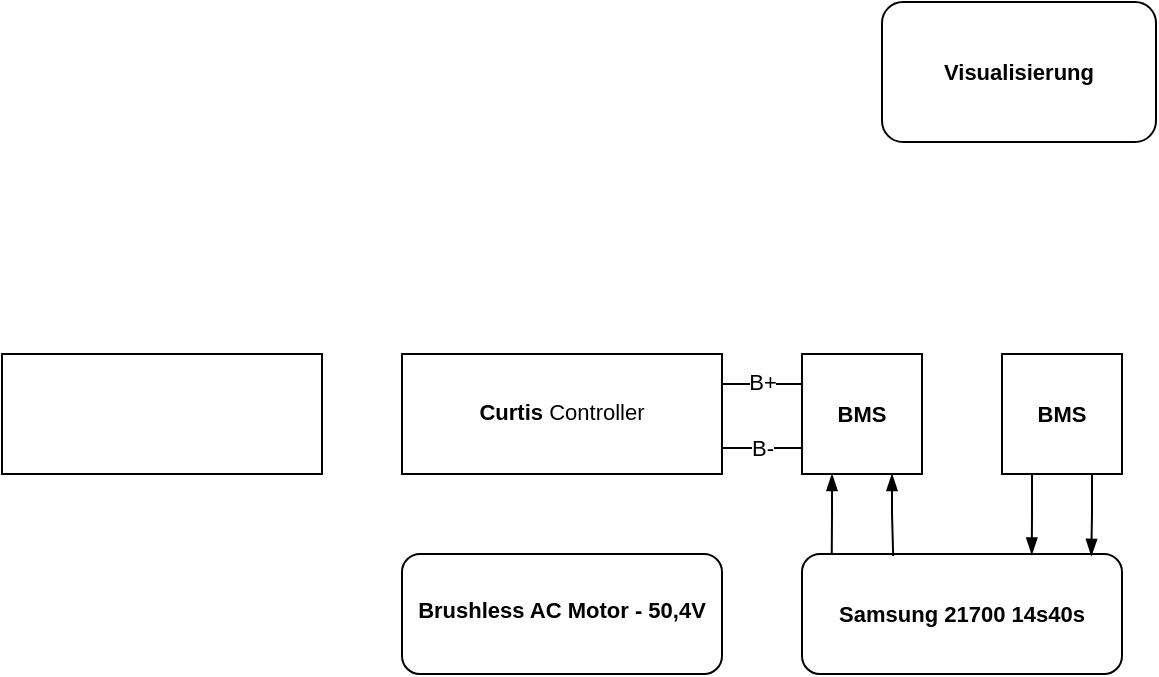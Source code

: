 <mxfile version="14.4.3" type="device" pages="7"><diagram id="OnaR5hTiDHVtf31nytdP" name="konzept_simple"><mxGraphModel dx="1086" dy="966" grid="1" gridSize="10" guides="1" tooltips="1" connect="1" arrows="1" fold="1" page="1" pageScale="1" pageWidth="1169" pageHeight="827" math="0" shadow="0"><root><mxCell id="9uTPEQ1P1n_4wu3DOwuY-0"/><mxCell id="9uTPEQ1P1n_4wu3DOwuY-1" parent="9uTPEQ1P1n_4wu3DOwuY-0"/><mxCell id="9uTPEQ1P1n_4wu3DOwuY-4" value="&lt;h2 style=&quot;outline: none ; line-height: 1.1em ; padding: 0px 0px 5px ; margin: 0px ; font-family: &amp;#34;arial&amp;#34; , &amp;#34;helvetica&amp;#34; , sans-serif ; text-align: left ; background-color: rgb(255 , 255 , 255) ; font-size: 11px&quot;&gt;Brushless AC Motor - 50,4V&lt;/h2&gt;" style="rounded=1;whiteSpace=wrap;html=1;fontStyle=1;verticalAlign=middle;" parent="9uTPEQ1P1n_4wu3DOwuY-1" vertex="1"><mxGeometry x="360" y="520" width="160" height="60" as="geometry"/></mxCell><mxCell id="9uTPEQ1P1n_4wu3DOwuY-5" value="&lt;span style=&quot;background-color: rgb(255 , 255 , 255) ; font-family: &amp;#34;arial&amp;#34; , &amp;#34;helvetica&amp;#34; , sans-serif ; text-align: left ; font-size: 11px&quot;&gt;&lt;b style=&quot;font-size: 11px&quot;&gt;Samsung 21700 14s40s&lt;/b&gt;&lt;/span&gt;" style="rounded=1;whiteSpace=wrap;html=1;verticalAlign=middle;fontSize=11;" parent="9uTPEQ1P1n_4wu3DOwuY-1" vertex="1"><mxGeometry x="560" y="520" width="160" height="60" as="geometry"/></mxCell><mxCell id="aS-uQdVT0hxRbjFDPkK3-2" style="edgeStyle=orthogonalEdgeStyle;rounded=0;orthogonalLoop=1;jettySize=auto;html=1;exitX=1;exitY=0.25;exitDx=0;exitDy=0;entryX=0;entryY=0.25;entryDx=0;entryDy=0;startArrow=none;startFill=0;endArrow=none;endFill=0;strokeWidth=1;" parent="9uTPEQ1P1n_4wu3DOwuY-1" source="9uTPEQ1P1n_4wu3DOwuY-7" target="9uTPEQ1P1n_4wu3DOwuY-9" edge="1"><mxGeometry relative="1" as="geometry"/></mxCell><mxCell id="aS-uQdVT0hxRbjFDPkK3-4" value="B+" style="edgeLabel;html=1;align=center;verticalAlign=middle;resizable=0;points=[];" parent="aS-uQdVT0hxRbjFDPkK3-2" vertex="1" connectable="0"><mxGeometry x="0.097" y="2" relative="1" as="geometry"><mxPoint x="-1.94" y="1" as="offset"/></mxGeometry></mxCell><mxCell id="aS-uQdVT0hxRbjFDPkK3-3" style="edgeStyle=orthogonalEdgeStyle;rounded=0;orthogonalLoop=1;jettySize=auto;html=1;exitX=1;exitY=0.75;exitDx=0;exitDy=0;entryX=0;entryY=0.75;entryDx=0;entryDy=0;startArrow=none;startFill=0;endArrow=none;endFill=0;strokeWidth=1;" parent="9uTPEQ1P1n_4wu3DOwuY-1" source="9uTPEQ1P1n_4wu3DOwuY-7" target="9uTPEQ1P1n_4wu3DOwuY-9" edge="1"><mxGeometry relative="1" as="geometry"><Array as="points"><mxPoint x="550" y="467"/><mxPoint x="550" y="467"/></Array></mxGeometry></mxCell><mxCell id="aS-uQdVT0hxRbjFDPkK3-5" value="B-" style="edgeLabel;html=1;align=center;verticalAlign=middle;resizable=0;points=[];" parent="aS-uQdVT0hxRbjFDPkK3-3" vertex="1" connectable="0"><mxGeometry x="-0.158" relative="1" as="geometry"><mxPoint x="3.55" as="offset"/></mxGeometry></mxCell><mxCell id="9uTPEQ1P1n_4wu3DOwuY-7" value="&lt;p style=&quot;line-height: 95%&quot;&gt;&lt;font style=&quot;font-size: 11px&quot;&gt;&lt;/font&gt;&lt;/p&gt;&lt;h2 style=&quot;outline: none ; line-height: 1.1em ; padding: 0px 0px 5px ; margin: 0px ; font-family: &amp;#34;arial&amp;#34; , &amp;#34;helvetica&amp;#34; , sans-serif ; background-color: rgb(255 , 255 , 255)&quot;&gt;&lt;span style=&quot;font-size: 11px&quot;&gt;Curtis&amp;nbsp;&lt;/span&gt;&lt;span style=&quot;font-size: 11px ; font-weight: normal&quot;&gt;Controller&lt;/span&gt;&lt;/h2&gt;&lt;p&gt;&lt;/p&gt;" style="rounded=0;whiteSpace=wrap;html=1;fontSize=11;align=center;" parent="9uTPEQ1P1n_4wu3DOwuY-1" vertex="1"><mxGeometry x="360" y="420" width="160" height="60" as="geometry"/></mxCell><mxCell id="aS-uQdVT0hxRbjFDPkK3-19" style="edgeStyle=orthogonalEdgeStyle;rounded=0;orthogonalLoop=1;jettySize=auto;html=1;exitX=0.25;exitY=1;exitDx=0;exitDy=0;entryX=0.093;entryY=0.002;entryDx=0;entryDy=0;entryPerimeter=0;startArrow=blockThin;startFill=1;endArrow=none;endFill=0;strokeWidth=1;" parent="9uTPEQ1P1n_4wu3DOwuY-1" source="9uTPEQ1P1n_4wu3DOwuY-9" target="9uTPEQ1P1n_4wu3DOwuY-5" edge="1"><mxGeometry relative="1" as="geometry"/></mxCell><mxCell id="aS-uQdVT0hxRbjFDPkK3-20" style="edgeStyle=orthogonalEdgeStyle;rounded=0;orthogonalLoop=1;jettySize=auto;html=1;exitX=0.75;exitY=1;exitDx=0;exitDy=0;entryX=0.285;entryY=0.017;entryDx=0;entryDy=0;entryPerimeter=0;startArrow=blockThin;startFill=1;endArrow=none;endFill=0;strokeWidth=1;" parent="9uTPEQ1P1n_4wu3DOwuY-1" source="9uTPEQ1P1n_4wu3DOwuY-9" target="9uTPEQ1P1n_4wu3DOwuY-5" edge="1"><mxGeometry relative="1" as="geometry"/></mxCell><mxCell id="9uTPEQ1P1n_4wu3DOwuY-9" value="&lt;b&gt;BMS&lt;/b&gt;" style="rounded=0;whiteSpace=wrap;html=1;fontSize=11;" parent="9uTPEQ1P1n_4wu3DOwuY-1" vertex="1"><mxGeometry x="560" y="420" width="60" height="60" as="geometry"/></mxCell><mxCell id="9uTPEQ1P1n_4wu3DOwuY-15" value="&lt;b&gt;Visualisierung&lt;/b&gt;" style="rounded=1;whiteSpace=wrap;html=1;fontSize=11;" parent="9uTPEQ1P1n_4wu3DOwuY-1" vertex="1"><mxGeometry x="600" y="244" width="137" height="70" as="geometry"/></mxCell><mxCell id="9uTPEQ1P1n_4wu3DOwuY-19" value="" style="rounded=0;whiteSpace=wrap;html=1;fontSize=11;" parent="9uTPEQ1P1n_4wu3DOwuY-1" vertex="1"><mxGeometry x="160" y="420" width="160" height="60" as="geometry"/></mxCell><mxCell id="aS-uQdVT0hxRbjFDPkK3-17" style="edgeStyle=orthogonalEdgeStyle;rounded=0;orthogonalLoop=1;jettySize=auto;html=1;exitX=0.75;exitY=1;exitDx=0;exitDy=0;entryX=0.904;entryY=0.015;entryDx=0;entryDy=0;entryPerimeter=0;startArrow=none;startFill=0;endArrow=blockThin;endFill=1;strokeWidth=1;" parent="9uTPEQ1P1n_4wu3DOwuY-1" source="aS-uQdVT0hxRbjFDPkK3-16" target="9uTPEQ1P1n_4wu3DOwuY-5" edge="1"><mxGeometry relative="1" as="geometry"/></mxCell><mxCell id="aS-uQdVT0hxRbjFDPkK3-18" style="edgeStyle=orthogonalEdgeStyle;rounded=0;orthogonalLoop=1;jettySize=auto;html=1;exitX=0.25;exitY=1;exitDx=0;exitDy=0;startArrow=none;startFill=0;endArrow=blockThin;endFill=1;strokeWidth=1;entryX=0.718;entryY=0.004;entryDx=0;entryDy=0;entryPerimeter=0;" parent="9uTPEQ1P1n_4wu3DOwuY-1" source="aS-uQdVT0hxRbjFDPkK3-16" target="9uTPEQ1P1n_4wu3DOwuY-5" edge="1"><mxGeometry relative="1" as="geometry"><mxPoint x="638" y="514" as="targetPoint"/></mxGeometry></mxCell><mxCell id="aS-uQdVT0hxRbjFDPkK3-16" value="&lt;b&gt;BMS&lt;/b&gt;" style="rounded=0;whiteSpace=wrap;html=1;fontSize=11;" parent="9uTPEQ1P1n_4wu3DOwuY-1" vertex="1"><mxGeometry x="660" y="420" width="60" height="60" as="geometry"/></mxCell></root></mxGraphModel></diagram><diagram id="ncRr2FJdVmZQK9r4HWJN" name="konzept_gesamt"><mxGraphModel dx="1086" dy="966" grid="1" gridSize="10" guides="1" tooltips="1" connect="1" arrows="1" fold="1" page="1" pageScale="1" pageWidth="1169" pageHeight="827" math="0" shadow="0"><root><mxCell id="M_eXEt2jBVFATKZ31BCM-0"/><mxCell id="M_eXEt2jBVFATKZ31BCM-1" parent="M_eXEt2jBVFATKZ31BCM-0"/><mxCell id="DTwy99Ym21n8dnPL5ALs-0" style="edgeStyle=orthogonalEdgeStyle;rounded=0;orthogonalLoop=1;jettySize=auto;html=1;exitX=0.5;exitY=1;exitDx=0;exitDy=0;endArrow=classic;endFill=1;strokeColor=#00FFFF;entryX=1;entryY=0.25;entryDx=0;entryDy=0;" parent="M_eXEt2jBVFATKZ31BCM-1" source="DTwy99Ym21n8dnPL5ALs-86" target="DTwy99Ym21n8dnPL5ALs-19" edge="1"><mxGeometry relative="1" as="geometry"><mxPoint x="487.1" y="370" as="targetPoint"/><Array as="points"><mxPoint x="769" y="569"/></Array></mxGeometry></mxCell><mxCell id="DTwy99Ym21n8dnPL5ALs-1" style="edgeStyle=orthogonalEdgeStyle;rounded=0;orthogonalLoop=1;jettySize=auto;html=1;exitX=0.5;exitY=1;exitDx=0;exitDy=0;endArrow=classic;endFill=1;strokeColor=#00FFFF;" parent="M_eXEt2jBVFATKZ31BCM-1" source="DTwy99Ym21n8dnPL5ALs-87" edge="1"><mxGeometry relative="1" as="geometry"><mxPoint x="477.1" y="370" as="targetPoint"/><Array as="points"><mxPoint x="816.1" y="126"/><mxPoint x="773.1" y="126"/><mxPoint x="773.1" y="390"/><mxPoint x="477.1" y="390"/></Array></mxGeometry></mxCell><mxCell id="DTwy99Ym21n8dnPL5ALs-2" style="edgeStyle=orthogonalEdgeStyle;rounded=0;orthogonalLoop=1;jettySize=auto;html=1;exitX=0.5;exitY=1;exitDx=0;exitDy=0;endArrow=classic;endFill=1;strokeColor=#00FFFF;entryX=0.627;entryY=0.975;entryDx=0;entryDy=0;entryPerimeter=0;" parent="M_eXEt2jBVFATKZ31BCM-1" source="DTwy99Ym21n8dnPL5ALs-107" target="DTwy99Ym21n8dnPL5ALs-32" edge="1"><mxGeometry relative="1" as="geometry"><mxPoint x="467.1" y="380" as="targetPoint"/><Array as="points"><mxPoint x="863.1" y="130"/><mxPoint x="777.1" y="130"/><mxPoint x="777.1" y="386"/><mxPoint x="467.1" y="386"/></Array></mxGeometry></mxCell><mxCell id="DTwy99Ym21n8dnPL5ALs-3" value="GPIO" style="edgeLabel;html=1;align=center;verticalAlign=middle;resizable=0;points=[];" parent="DTwy99Ym21n8dnPL5ALs-2" vertex="1" connectable="0"><mxGeometry x="0.857" y="-1" relative="1" as="geometry"><mxPoint x="13.52" y="4.92" as="offset"/></mxGeometry></mxCell><mxCell id="DTwy99Ym21n8dnPL5ALs-4" style="edgeStyle=orthogonalEdgeStyle;rounded=0;orthogonalLoop=1;jettySize=auto;html=1;exitX=0;exitY=0.5;exitDx=0;exitDy=0;endArrow=none;endFill=0;strokeColor=#000000;entryX=0.75;entryY=1;entryDx=0;entryDy=0;" parent="M_eXEt2jBVFATKZ31BCM-1" target="DTwy99Ym21n8dnPL5ALs-63" edge="1"><mxGeometry relative="1" as="geometry"><mxPoint x="391.98" y="281" as="targetPoint"/><Array as="points"><mxPoint x="532.1" y="268"/><mxPoint x="467.1" y="268"/><mxPoint x="467.1" y="291"/><mxPoint x="397.1" y="291"/><mxPoint x="397.1" y="279"/></Array><mxPoint x="532.53" y="269.715" as="sourcePoint"/></mxGeometry></mxCell><mxCell id="DTwy99Ym21n8dnPL5ALs-5" style="edgeStyle=orthogonalEdgeStyle;rounded=0;orthogonalLoop=1;jettySize=auto;html=1;exitX=0.25;exitY=1;exitDx=0;exitDy=0;endArrow=none;endFill=0;strokeColor=#00FFFF;startArrow=classic;startFill=1;entryX=0.5;entryY=0;entryDx=0;entryDy=0;" parent="M_eXEt2jBVFATKZ31BCM-1" source="DTwy99Ym21n8dnPL5ALs-56" target="DTwy99Ym21n8dnPL5ALs-32" edge="1"><mxGeometry relative="1" as="geometry"><mxPoint x="457.1" y="332" as="targetPoint"/><Array as="points"><mxPoint x="377.1" y="139"/><mxPoint x="457.1" y="139"/></Array></mxGeometry></mxCell><mxCell id="DTwy99Ym21n8dnPL5ALs-6" style="edgeStyle=orthogonalEdgeStyle;rounded=0;orthogonalLoop=1;jettySize=auto;html=1;startSize=6;endArrow=classic;endFill=1;endSize=6;strokeColor=#006633;strokeWidth=5;entryX=0.5;entryY=0;entryDx=0;entryDy=0;" parent="M_eXEt2jBVFATKZ31BCM-1" target="DTwy99Ym21n8dnPL5ALs-86" edge="1"><mxGeometry relative="1" as="geometry"><mxPoint x="784.1" y="75" as="targetPoint"/><mxPoint x="686.98" y="19" as="sourcePoint"/><Array as="points"><mxPoint x="687.1" y="49"/><mxPoint x="769.1" y="49"/><mxPoint x="769.1" y="75"/><mxPoint x="769.1" y="75"/></Array></mxGeometry></mxCell><mxCell id="DTwy99Ym21n8dnPL5ALs-7" style="edgeStyle=orthogonalEdgeStyle;rounded=0;orthogonalLoop=1;jettySize=auto;html=1;entryX=0.75;entryY=1;entryDx=0;entryDy=0;endArrow=none;endFill=0;strokeColor=#00FF00;exitX=0;exitY=0.5;exitDx=0;exitDy=0;" parent="M_eXEt2jBVFATKZ31BCM-1" source="DTwy99Ym21n8dnPL5ALs-28" target="DTwy99Ym21n8dnPL5ALs-32" edge="1"><mxGeometry relative="1" as="geometry"><mxPoint x="646.98" y="449" as="sourcePoint"/><Array as="points"><mxPoint x="456.98" y="469"/><mxPoint x="456.98" y="359"/></Array></mxGeometry></mxCell><mxCell id="DTwy99Ym21n8dnPL5ALs-8" value="frame" style="rounded=0;whiteSpace=wrap;html=1;strokeColor=#EA6B66;" parent="M_eXEt2jBVFATKZ31BCM-1" vertex="1"><mxGeometry x="912.04" y="79" width="80" height="680" as="geometry"/></mxCell><mxCell id="DTwy99Ym21n8dnPL5ALs-10" style="edgeStyle=orthogonalEdgeStyle;rounded=0;orthogonalLoop=1;jettySize=auto;html=1;exitX=1;exitY=0.5;exitDx=0;exitDy=0;entryX=1;entryY=0.5;entryDx=0;entryDy=0;endArrow=none;endFill=0;strokeColor=#EA6B66;" parent="M_eXEt2jBVFATKZ31BCM-1" source="DTwy99Ym21n8dnPL5ALs-11" target="DTwy99Ym21n8dnPL5ALs-19" edge="1"><mxGeometry relative="1" as="geometry"/></mxCell><mxCell id="DTwy99Ym21n8dnPL5ALs-11" value="motor" style="ellipse;whiteSpace=wrap;html=1;aspect=fixed;" parent="M_eXEt2jBVFATKZ31BCM-1" vertex="1"><mxGeometry x="646.98" y="659" width="80" height="80" as="geometry"/></mxCell><mxCell id="DTwy99Ym21n8dnPL5ALs-12" style="edgeStyle=orthogonalEdgeStyle;rounded=0;orthogonalLoop=1;jettySize=auto;html=1;exitX=0;exitY=0.5;exitDx=0;exitDy=0;entryX=0.5;entryY=1;entryDx=0;entryDy=0;endArrow=classic;endFill=1;strokeColor=#00FF00;startArrow=classic;startFill=1;" parent="M_eXEt2jBVFATKZ31BCM-1" source="DTwy99Ym21n8dnPL5ALs-19" target="DTwy99Ym21n8dnPL5ALs-32" edge="1"><mxGeometry relative="1" as="geometry"><Array as="points"><mxPoint x="566.98" y="579"/><mxPoint x="566.98" y="479"/><mxPoint x="446.98" y="479"/><mxPoint x="446.98" y="359"/></Array></mxGeometry></mxCell><mxCell id="DTwy99Ym21n8dnPL5ALs-13" value="CAN-BUS" style="edgeLabel;html=1;align=center;verticalAlign=middle;resizable=0;points=[];labelBorderColor=none;" parent="DTwy99Ym21n8dnPL5ALs-12" vertex="1" connectable="0"><mxGeometry x="0.812" y="2" relative="1" as="geometry"><mxPoint x="52.12" y="92.98" as="offset"/></mxGeometry></mxCell><mxCell id="DTwy99Ym21n8dnPL5ALs-14" style="edgeStyle=orthogonalEdgeStyle;rounded=0;orthogonalLoop=1;jettySize=auto;html=1;exitX=1;exitY=0.5;exitDx=0;exitDy=0;entryX=0.01;entryY=0.912;entryDx=0;entryDy=0;endArrow=none;endFill=0;strokeColor=#EA6B66;entryPerimeter=0;" parent="M_eXEt2jBVFATKZ31BCM-1" source="DTwy99Ym21n8dnPL5ALs-11" target="DTwy99Ym21n8dnPL5ALs-8" edge="1"><mxGeometry relative="1" as="geometry"/></mxCell><mxCell id="DTwy99Ym21n8dnPL5ALs-15" value="mounts" style="edgeLabel;html=1;align=center;verticalAlign=middle;resizable=0;points=[];" parent="DTwy99Ym21n8dnPL5ALs-14" vertex="1" connectable="0"><mxGeometry x="0.117" y="-2" relative="1" as="geometry"><mxPoint x="0.6" y="-2.19" as="offset"/></mxGeometry></mxCell><mxCell id="DTwy99Ym21n8dnPL5ALs-16" style="edgeStyle=orthogonalEdgeStyle;rounded=0;orthogonalLoop=1;jettySize=auto;html=1;exitX=0.25;exitY=1;exitDx=0;exitDy=0;entryX=0.25;entryY=0;entryDx=0;entryDy=0;endArrow=none;endFill=0;strokeColor=#000000;" parent="M_eXEt2jBVFATKZ31BCM-1" source="DTwy99Ym21n8dnPL5ALs-19" target="DTwy99Ym21n8dnPL5ALs-105" edge="1"><mxGeometry relative="1" as="geometry"/></mxCell><mxCell id="DTwy99Ym21n8dnPL5ALs-17" style="edgeStyle=orthogonalEdgeStyle;rounded=0;orthogonalLoop=1;jettySize=auto;html=1;exitX=0.5;exitY=1;exitDx=0;exitDy=0;entryX=0.5;entryY=0;entryDx=0;entryDy=0;endArrow=none;endFill=0;strokeColor=#000000;" parent="M_eXEt2jBVFATKZ31BCM-1" source="DTwy99Ym21n8dnPL5ALs-19" target="DTwy99Ym21n8dnPL5ALs-105" edge="1"><mxGeometry relative="1" as="geometry"/></mxCell><mxCell id="DTwy99Ym21n8dnPL5ALs-18" style="edgeStyle=orthogonalEdgeStyle;rounded=0;orthogonalLoop=1;jettySize=auto;html=1;exitX=0.75;exitY=1;exitDx=0;exitDy=0;entryX=0.75;entryY=0;entryDx=0;entryDy=0;endArrow=none;endFill=0;strokeColor=#000000;" parent="M_eXEt2jBVFATKZ31BCM-1" source="DTwy99Ym21n8dnPL5ALs-19" target="DTwy99Ym21n8dnPL5ALs-105" edge="1"><mxGeometry relative="1" as="geometry"/></mxCell><mxCell id="DTwy99Ym21n8dnPL5ALs-19" value="Controller" style="rounded=0;whiteSpace=wrap;html=1;" parent="M_eXEt2jBVFATKZ31BCM-1" vertex="1"><mxGeometry x="646.98" y="559" width="80" height="40" as="geometry"/></mxCell><mxCell id="DTwy99Ym21n8dnPL5ALs-20" style="edgeStyle=orthogonalEdgeStyle;rounded=0;orthogonalLoop=1;jettySize=auto;html=1;exitX=1;exitY=0.5;exitDx=0;exitDy=0;endArrow=none;endFill=0;strokeColor=#EA6B66;" parent="M_eXEt2jBVFATKZ31BCM-1" source="DTwy99Ym21n8dnPL5ALs-22" edge="1"><mxGeometry relative="1" as="geometry"><mxPoint x="912.1" y="439" as="targetPoint"/><Array as="points"><mxPoint x="912.1" y="439"/></Array></mxGeometry></mxCell><mxCell id="DTwy99Ym21n8dnPL5ALs-21" value="mounts" style="edgeLabel;html=1;align=center;verticalAlign=middle;resizable=0;points=[];" parent="DTwy99Ym21n8dnPL5ALs-20" vertex="1" connectable="0"><mxGeometry x="-0.296" y="-3" relative="1" as="geometry"><mxPoint x="39.76" y="-1.06" as="offset"/></mxGeometry></mxCell><mxCell id="DTwy99Ym21n8dnPL5ALs-22" value="cells&lt;br&gt;connectors" style="rounded=0;whiteSpace=wrap;html=1;" parent="M_eXEt2jBVFATKZ31BCM-1" vertex="1"><mxGeometry x="646.98" y="419" width="80" height="40" as="geometry"/></mxCell><mxCell id="DTwy99Ym21n8dnPL5ALs-23" value="battery" style="rounded=0;whiteSpace=wrap;html=1;" parent="M_eXEt2jBVFATKZ31BCM-1" vertex="1"><mxGeometry x="646.98" y="399" width="80" height="20" as="geometry"/></mxCell><mxCell id="DTwy99Ym21n8dnPL5ALs-24" style="edgeStyle=orthogonalEdgeStyle;rounded=0;orthogonalLoop=1;jettySize=auto;html=1;exitX=0.25;exitY=1;exitDx=0;exitDy=0;entryX=0.25;entryY=0;entryDx=0;entryDy=0;endArrow=none;endFill=0;strokeColor=#000000;" parent="M_eXEt2jBVFATKZ31BCM-1" source="DTwy99Ym21n8dnPL5ALs-28" target="DTwy99Ym21n8dnPL5ALs-98" edge="1"><mxGeometry relative="1" as="geometry"><Array as="points"><mxPoint x="666.98" y="489"/><mxPoint x="666.98" y="489"/></Array></mxGeometry></mxCell><mxCell id="DTwy99Ym21n8dnPL5ALs-25" value="0V" style="edgeLabel;html=1;align=center;verticalAlign=middle;resizable=0;points=[];" parent="DTwy99Ym21n8dnPL5ALs-24" vertex="1" connectable="0"><mxGeometry x="-0.353" y="1" relative="1" as="geometry"><mxPoint y="0.23" as="offset"/></mxGeometry></mxCell><mxCell id="DTwy99Ym21n8dnPL5ALs-26" style="edgeStyle=orthogonalEdgeStyle;rounded=0;orthogonalLoop=1;jettySize=auto;html=1;exitX=0.75;exitY=1;exitDx=0;exitDy=0;entryX=0.75;entryY=0;entryDx=0;entryDy=0;endArrow=none;endFill=0;strokeColor=#FFFF00;" parent="M_eXEt2jBVFATKZ31BCM-1" source="DTwy99Ym21n8dnPL5ALs-28" target="DTwy99Ym21n8dnPL5ALs-98" edge="1"><mxGeometry relative="1" as="geometry"/></mxCell><mxCell id="DTwy99Ym21n8dnPL5ALs-27" value="90V" style="edgeLabel;html=1;align=center;verticalAlign=middle;resizable=0;points=[];" parent="DTwy99Ym21n8dnPL5ALs-26" vertex="1" connectable="0"><mxGeometry x="-0.198" y="1" relative="1" as="geometry"><mxPoint y="-2.09" as="offset"/></mxGeometry></mxCell><mxCell id="DTwy99Ym21n8dnPL5ALs-28" value="BMS" style="rounded=0;whiteSpace=wrap;html=1;" parent="M_eXEt2jBVFATKZ31BCM-1" vertex="1"><mxGeometry x="646.98" y="459" width="80" height="20" as="geometry"/></mxCell><mxCell id="DTwy99Ym21n8dnPL5ALs-29" style="edgeStyle=orthogonalEdgeStyle;rounded=0;orthogonalLoop=1;jettySize=auto;html=1;entryX=0.25;entryY=1;entryDx=0;entryDy=0;endArrow=classic;endFill=1;strokeColor=#00FFFF;startArrow=none;startFill=0;exitX=0.25;exitY=0;exitDx=0;exitDy=0;" parent="M_eXEt2jBVFATKZ31BCM-1" source="DTwy99Ym21n8dnPL5ALs-32" target="DTwy99Ym21n8dnPL5ALs-63" edge="1"><mxGeometry relative="1" as="geometry"><Array as="points"><mxPoint x="437.1" y="299"/><mxPoint x="377.1" y="299"/></Array><mxPoint x="437.1" y="330" as="sourcePoint"/></mxGeometry></mxCell><mxCell id="DTwy99Ym21n8dnPL5ALs-30" style="edgeStyle=orthogonalEdgeStyle;rounded=0;orthogonalLoop=1;jettySize=auto;html=1;entryX=0.25;entryY=1;entryDx=0;entryDy=0;endArrow=classic;endFill=1;strokeColor=#00FFFF;exitX=0.377;exitY=-0.05;exitDx=0;exitDy=0;exitPerimeter=0;" parent="M_eXEt2jBVFATKZ31BCM-1" source="DTwy99Ym21n8dnPL5ALs-32" target="DTwy99Ym21n8dnPL5ALs-54" edge="1"><mxGeometry relative="1" as="geometry"><Array as="points"><mxPoint x="447.1" y="219"/><mxPoint x="377.1" y="219"/></Array><mxPoint x="447.1" y="330" as="sourcePoint"/></mxGeometry></mxCell><mxCell id="DTwy99Ym21n8dnPL5ALs-31" value="GPIO" style="edgeLabel;html=1;align=center;verticalAlign=middle;resizable=0;points=[];" parent="DTwy99Ym21n8dnPL5ALs-30" vertex="1" connectable="0"><mxGeometry x="-0.819" y="-13" relative="1" as="geometry"><mxPoint x="-13.0" as="offset"/></mxGeometry></mxCell><mxCell id="DTwy99Ym21n8dnPL5ALs-32" value="Raspberry" style="rounded=0;whiteSpace=wrap;html=1;" parent="M_eXEt2jBVFATKZ31BCM-1" vertex="1"><mxGeometry x="416.98" y="330" width="80" height="40" as="geometry"/></mxCell><mxCell id="DTwy99Ym21n8dnPL5ALs-33" style="edgeStyle=orthogonalEdgeStyle;rounded=0;orthogonalLoop=1;jettySize=auto;html=1;exitX=0;exitY=0.75;exitDx=0;exitDy=0;entryX=1;entryY=0.5;entryDx=0;entryDy=0;endArrow=none;endFill=0;strokeColor=#FF0000;fillColor=#f8cecc;" parent="M_eXEt2jBVFATKZ31BCM-1" source="DTwy99Ym21n8dnPL5ALs-36" target="DTwy99Ym21n8dnPL5ALs-79" edge="1"><mxGeometry relative="1" as="geometry"><Array as="points"><mxPoint x="627.1" y="269"/><mxPoint x="627.1" y="304"/></Array></mxGeometry></mxCell><mxCell id="DTwy99Ym21n8dnPL5ALs-34" style="edgeStyle=orthogonalEdgeStyle;rounded=0;orthogonalLoop=1;jettySize=auto;html=1;exitX=1;exitY=0.5;exitDx=0;exitDy=0;endArrow=none;endFill=0;strokeColor=#EA6B66;entryX=-0.003;entryY=0.264;entryDx=0;entryDy=0;entryPerimeter=0;" parent="M_eXEt2jBVFATKZ31BCM-1" source="DTwy99Ym21n8dnPL5ALs-36" target="DTwy99Ym21n8dnPL5ALs-8" edge="1"><mxGeometry relative="1" as="geometry"><mxPoint x="896.98" y="259" as="targetPoint"/><Array as="points"><mxPoint x="826.98" y="259"/></Array></mxGeometry></mxCell><mxCell id="DTwy99Ym21n8dnPL5ALs-35" value="mounts" style="edgeLabel;html=1;align=center;verticalAlign=middle;resizable=0;points=[];" parent="DTwy99Ym21n8dnPL5ALs-34" vertex="1" connectable="0"><mxGeometry x="0.116" y="1" relative="1" as="geometry"><mxPoint x="1.77" y="1.02" as="offset"/></mxGeometry></mxCell><mxCell id="DTwy99Ym21n8dnPL5ALs-36" value="DC-DC&lt;br&gt;90V - 5V" style="rounded=0;whiteSpace=wrap;html=1;" parent="M_eXEt2jBVFATKZ31BCM-1" vertex="1"><mxGeometry x="646.98" y="239" width="80" height="40" as="geometry"/></mxCell><mxCell id="DTwy99Ym21n8dnPL5ALs-37" style="edgeStyle=orthogonalEdgeStyle;rounded=0;orthogonalLoop=1;jettySize=auto;html=1;exitX=0;exitY=0.75;exitDx=0;exitDy=0;entryX=1;entryY=0.5;entryDx=0;entryDy=0;endArrow=none;endFill=0;strokeColor=#FF8000;" parent="M_eXEt2jBVFATKZ31BCM-1" source="DTwy99Ym21n8dnPL5ALs-41" target="DTwy99Ym21n8dnPL5ALs-76" edge="1"><mxGeometry relative="1" as="geometry"><Array as="points"><mxPoint x="627.1" y="229"/><mxPoint x="627.1" y="220"/><mxPoint x="611.1" y="220"/></Array></mxGeometry></mxCell><mxCell id="DTwy99Ym21n8dnPL5ALs-38" style="edgeStyle=orthogonalEdgeStyle;rounded=0;orthogonalLoop=1;jettySize=auto;html=1;exitX=0;exitY=0.25;exitDx=0;exitDy=0;entryX=1;entryY=0.5;entryDx=0;entryDy=0;endArrow=none;endFill=0;strokeColor=#000000;" parent="M_eXEt2jBVFATKZ31BCM-1" source="DTwy99Ym21n8dnPL5ALs-41" target="DTwy99Ym21n8dnPL5ALs-83" edge="1"><mxGeometry relative="1" as="geometry"><Array as="points"><mxPoint x="627.1" y="209"/><mxPoint x="627.1" y="184"/></Array></mxGeometry></mxCell><mxCell id="DTwy99Ym21n8dnPL5ALs-39" style="edgeStyle=orthogonalEdgeStyle;rounded=0;orthogonalLoop=1;jettySize=auto;html=1;exitX=1;exitY=0.5;exitDx=0;exitDy=0;entryX=0;entryY=0.206;entryDx=0;entryDy=0;entryPerimeter=0;endArrow=none;endFill=0;strokeColor=#EA6B66;" parent="M_eXEt2jBVFATKZ31BCM-1" source="DTwy99Ym21n8dnPL5ALs-41" target="DTwy99Ym21n8dnPL5ALs-8" edge="1"><mxGeometry relative="1" as="geometry"/></mxCell><mxCell id="DTwy99Ym21n8dnPL5ALs-40" value="mounts" style="edgeLabel;html=1;align=center;verticalAlign=middle;resizable=0;points=[];" parent="DTwy99Ym21n8dnPL5ALs-39" vertex="1" connectable="0"><mxGeometry x="0.19" y="3" relative="1" as="geometry"><mxPoint x="-5.15" y="4.2" as="offset"/></mxGeometry></mxCell><mxCell id="DTwy99Ym21n8dnPL5ALs-41" value="DC-DC&lt;br&gt;90V - 12V" style="rounded=0;whiteSpace=wrap;html=1;" parent="M_eXEt2jBVFATKZ31BCM-1" vertex="1"><mxGeometry x="646.98" y="199" width="80" height="40" as="geometry"/></mxCell><mxCell id="DTwy99Ym21n8dnPL5ALs-42" style="edgeStyle=orthogonalEdgeStyle;rounded=0;orthogonalLoop=1;jettySize=auto;html=1;exitX=1;exitY=0.5;exitDx=0;exitDy=0;endArrow=none;endFill=0;strokeColor=#FF0080;" parent="M_eXEt2jBVFATKZ31BCM-1" source="DTwy99Ym21n8dnPL5ALs-46" edge="1"><mxGeometry relative="1" as="geometry"><Array as="points"><mxPoint x="747.1" y="119"/><mxPoint x="747.1" y="366"/><mxPoint x="497.1" y="366"/></Array><mxPoint x="497.1" y="366" as="targetPoint"/></mxGeometry></mxCell><mxCell id="DTwy99Ym21n8dnPL5ALs-43" value="HDMI" style="edgeLabel;html=1;align=center;verticalAlign=middle;resizable=0;points=[];" parent="DTwy99Ym21n8dnPL5ALs-42" vertex="1" connectable="0"><mxGeometry x="0.329" y="1" relative="1" as="geometry"><mxPoint x="-58.06" as="offset"/></mxGeometry></mxCell><mxCell id="DTwy99Ym21n8dnPL5ALs-44" style="edgeStyle=orthogonalEdgeStyle;rounded=0;orthogonalLoop=1;jettySize=auto;html=1;startSize=6;endArrow=classic;endFill=1;endSize=6;strokeColor=#006633;strokeWidth=5;entryX=0.5;entryY=0;entryDx=0;entryDy=0;" parent="M_eXEt2jBVFATKZ31BCM-1" target="DTwy99Ym21n8dnPL5ALs-46" edge="1"><mxGeometry relative="1" as="geometry"><mxPoint x="646.98" y="76" as="targetPoint"/><mxPoint x="686.98" y="19" as="sourcePoint"/><Array as="points"><mxPoint x="686.98" y="49"/><mxPoint x="646.98" y="49"/></Array></mxGeometry></mxCell><mxCell id="DTwy99Ym21n8dnPL5ALs-45" value="&lt;font color=&quot;#006633&quot;&gt;&lt;b&gt;USER INPUT&lt;/b&gt;&lt;/font&gt;" style="edgeLabel;html=1;align=center;verticalAlign=middle;resizable=0;points=[];" parent="DTwy99Ym21n8dnPL5ALs-44" vertex="1" connectable="0"><mxGeometry x="-0.268" y="2" relative="1" as="geometry"><mxPoint x="7" y="-32" as="offset"/></mxGeometry></mxCell><mxCell id="DTwy99Ym21n8dnPL5ALs-46" value="main screen" style="rounded=0;whiteSpace=wrap;html=1;" parent="M_eXEt2jBVFATKZ31BCM-1" vertex="1"><mxGeometry x="606.98" y="79" width="80" height="80" as="geometry"/></mxCell><mxCell id="DTwy99Ym21n8dnPL5ALs-47" style="edgeStyle=orthogonalEdgeStyle;rounded=0;orthogonalLoop=1;jettySize=auto;html=1;exitX=0;exitY=0.5;exitDx=0;exitDy=0;endArrow=none;endFill=0;strokeColor=#EA6B66;" parent="M_eXEt2jBVFATKZ31BCM-1" source="DTwy99Ym21n8dnPL5ALs-48" edge="1"><mxGeometry relative="1" as="geometry"><mxPoint x="936.98" y="79" as="targetPoint"/><Array as="points"><mxPoint x="176.98" y="99"/><mxPoint x="176.98" y="39"/><mxPoint x="936.98" y="39"/></Array></mxGeometry></mxCell><mxCell id="DTwy99Ym21n8dnPL5ALs-48" value="head light" style="rounded=0;whiteSpace=wrap;html=1;" parent="M_eXEt2jBVFATKZ31BCM-1" vertex="1"><mxGeometry x="206.98" y="79" width="120" height="40" as="geometry"/></mxCell><mxCell id="DTwy99Ym21n8dnPL5ALs-49" style="edgeStyle=orthogonalEdgeStyle;rounded=0;orthogonalLoop=1;jettySize=auto;html=1;exitX=1;exitY=0.75;exitDx=0;exitDy=0;entryX=0;entryY=0.5;entryDx=0;entryDy=0;endArrow=none;endFill=0;strokeColor=#000000;" parent="M_eXEt2jBVFATKZ31BCM-1" source="DTwy99Ym21n8dnPL5ALs-51" target="DTwy99Ym21n8dnPL5ALs-83" edge="1"><mxGeometry relative="1" as="geometry"><Array as="points"><mxPoint x="347.1" y="189"/><mxPoint x="347.1" y="59"/><mxPoint x="501.1" y="59"/><mxPoint x="501.1" y="189"/><mxPoint x="532.1" y="189"/></Array></mxGeometry></mxCell><mxCell id="DTwy99Ym21n8dnPL5ALs-50" style="edgeStyle=orthogonalEdgeStyle;rounded=0;orthogonalLoop=1;jettySize=auto;html=1;exitX=0;exitY=0.5;exitDx=0;exitDy=0;entryX=0.5;entryY=0;entryDx=0;entryDy=0;endArrow=none;endFill=0;strokeColor=#EA6B66;" parent="M_eXEt2jBVFATKZ31BCM-1" source="DTwy99Ym21n8dnPL5ALs-51" target="DTwy99Ym21n8dnPL5ALs-8" edge="1"><mxGeometry relative="1" as="geometry"><Array as="points"><mxPoint x="176.98" y="179"/><mxPoint x="176.98" y="39"/><mxPoint x="936.98" y="39"/></Array></mxGeometry></mxCell><mxCell id="DTwy99Ym21n8dnPL5ALs-51" value="back light" style="rounded=0;whiteSpace=wrap;html=1;" parent="M_eXEt2jBVFATKZ31BCM-1" vertex="1"><mxGeometry x="206.98" y="159" width="120" height="40" as="geometry"/></mxCell><mxCell id="DTwy99Ym21n8dnPL5ALs-52" style="edgeStyle=orthogonalEdgeStyle;rounded=0;orthogonalLoop=1;jettySize=auto;html=1;exitX=0.75;exitY=1;exitDx=0;exitDy=0;entryX=0;entryY=0.5;entryDx=0;entryDy=0;endArrow=none;endFill=0;strokeColor=#000000;" parent="M_eXEt2jBVFATKZ31BCM-1" source="DTwy99Ym21n8dnPL5ALs-54" target="DTwy99Ym21n8dnPL5ALs-72" edge="1"><mxGeometry relative="1" as="geometry"><Array as="points"><mxPoint x="397.1" y="209"/><mxPoint x="467.1" y="209"/><mxPoint x="467.1" y="268"/><mxPoint x="532.1" y="268"/></Array></mxGeometry></mxCell><mxCell id="DTwy99Ym21n8dnPL5ALs-53" style="edgeStyle=orthogonalEdgeStyle;rounded=0;orthogonalLoop=1;jettySize=auto;html=1;exitX=0;exitY=0.25;exitDx=0;exitDy=0;entryX=1;entryY=0.25;entryDx=0;entryDy=0;endArrow=none;endFill=0;strokeColor=#FF8000;" parent="M_eXEt2jBVFATKZ31BCM-1" source="DTwy99Ym21n8dnPL5ALs-54" target="DTwy99Ym21n8dnPL5ALs-51" edge="1"><mxGeometry relative="1" as="geometry"/></mxCell><mxCell id="DTwy99Ym21n8dnPL5ALs-54" value="relai" style="rounded=0;whiteSpace=wrap;html=1;" parent="M_eXEt2jBVFATKZ31BCM-1" vertex="1"><mxGeometry x="366.98" y="159" width="40" height="40" as="geometry"/></mxCell><mxCell id="DTwy99Ym21n8dnPL5ALs-55" style="edgeStyle=orthogonalEdgeStyle;rounded=0;orthogonalLoop=1;jettySize=auto;html=1;exitX=0;exitY=0.25;exitDx=0;exitDy=0;entryX=1;entryY=0.25;entryDx=0;entryDy=0;endArrow=none;endFill=0;strokeColor=#FF8000;" parent="M_eXEt2jBVFATKZ31BCM-1" source="DTwy99Ym21n8dnPL5ALs-56" target="DTwy99Ym21n8dnPL5ALs-48" edge="1"><mxGeometry relative="1" as="geometry"/></mxCell><mxCell id="DTwy99Ym21n8dnPL5ALs-56" value="relai" style="rounded=0;whiteSpace=wrap;html=1;" parent="M_eXEt2jBVFATKZ31BCM-1" vertex="1"><mxGeometry x="366.98" y="79" width="40" height="40" as="geometry"/></mxCell><mxCell id="DTwy99Ym21n8dnPL5ALs-57" style="edgeStyle=orthogonalEdgeStyle;rounded=0;orthogonalLoop=1;jettySize=auto;html=1;exitX=1;exitY=0.75;exitDx=0;exitDy=0;entryX=0;entryY=0.5;entryDx=0;entryDy=0;endArrow=none;endFill=0;strokeColor=#000000;" parent="M_eXEt2jBVFATKZ31BCM-1" source="DTwy99Ym21n8dnPL5ALs-61" target="DTwy99Ym21n8dnPL5ALs-83" edge="1"><mxGeometry relative="1" as="geometry"><Array as="points"><mxPoint x="347.1" y="269"/><mxPoint x="347.1" y="59"/><mxPoint x="501.1" y="59"/><mxPoint x="501.1" y="189"/><mxPoint x="532.1" y="189"/></Array></mxGeometry></mxCell><mxCell id="DTwy99Ym21n8dnPL5ALs-58" style="edgeStyle=orthogonalEdgeStyle;rounded=0;orthogonalLoop=1;jettySize=auto;html=1;exitX=0;exitY=0.5;exitDx=0;exitDy=0;entryX=0.5;entryY=0;entryDx=0;entryDy=0;endArrow=none;endFill=0;strokeColor=#EA6B66;" parent="M_eXEt2jBVFATKZ31BCM-1" source="DTwy99Ym21n8dnPL5ALs-61" target="DTwy99Ym21n8dnPL5ALs-8" edge="1"><mxGeometry relative="1" as="geometry"><Array as="points"><mxPoint x="176.98" y="259"/><mxPoint x="176.98" y="39"/><mxPoint x="936.98" y="39"/></Array></mxGeometry></mxCell><mxCell id="DTwy99Ym21n8dnPL5ALs-61" value="blinker" style="rounded=0;whiteSpace=wrap;html=1;" parent="M_eXEt2jBVFATKZ31BCM-1" vertex="1"><mxGeometry x="206.98" y="239" width="120" height="40" as="geometry"/></mxCell><mxCell id="DTwy99Ym21n8dnPL5ALs-62" style="edgeStyle=orthogonalEdgeStyle;rounded=0;orthogonalLoop=1;jettySize=auto;html=1;exitX=0;exitY=0.25;exitDx=0;exitDy=0;entryX=1;entryY=0.25;entryDx=0;entryDy=0;endArrow=none;endFill=0;strokeColor=#FF8000;" parent="M_eXEt2jBVFATKZ31BCM-1" source="DTwy99Ym21n8dnPL5ALs-63" target="DTwy99Ym21n8dnPL5ALs-61" edge="1"><mxGeometry relative="1" as="geometry"/></mxCell><mxCell id="DTwy99Ym21n8dnPL5ALs-63" value="relai" style="rounded=0;whiteSpace=wrap;html=1;" parent="M_eXEt2jBVFATKZ31BCM-1" vertex="1"><mxGeometry x="366.98" y="239" width="40" height="40" as="geometry"/></mxCell><mxCell id="DTwy99Ym21n8dnPL5ALs-69" style="edgeStyle=orthogonalEdgeStyle;rounded=0;orthogonalLoop=1;jettySize=auto;html=1;endArrow=none;endFill=0;strokeColor=#000000;exitX=1;exitY=0.5;exitDx=0;exitDy=0;" parent="M_eXEt2jBVFATKZ31BCM-1" source="DTwy99Ym21n8dnPL5ALs-72" edge="1"><mxGeometry relative="1" as="geometry"><mxPoint x="616.98" y="249" as="sourcePoint"/><Array as="points"><mxPoint x="611.1" y="266"/><mxPoint x="623.1" y="266"/><mxPoint x="623.1" y="252"/></Array><mxPoint x="647.1" y="252" as="targetPoint"/></mxGeometry></mxCell><mxCell id="DTwy99Ym21n8dnPL5ALs-70" style="edgeStyle=orthogonalEdgeStyle;rounded=0;orthogonalLoop=1;jettySize=auto;html=1;exitX=0;exitY=0.5;exitDx=0;exitDy=0;entryX=0.634;entryY=1.044;entryDx=0;entryDy=0;entryPerimeter=0;endArrow=none;endFill=0;strokeColor=#000000;" parent="M_eXEt2jBVFATKZ31BCM-1" source="DTwy99Ym21n8dnPL5ALs-72" target="DTwy99Ym21n8dnPL5ALs-56" edge="1"><mxGeometry relative="1" as="geometry"><Array as="points"><mxPoint x="467.1" y="268"/><mxPoint x="467.1" y="129"/><mxPoint x="392.1" y="129"/></Array></mxGeometry></mxCell><mxCell id="DTwy99Ym21n8dnPL5ALs-71" value="0V" style="edgeLabel;html=1;align=center;verticalAlign=middle;resizable=0;points=[];" parent="DTwy99Ym21n8dnPL5ALs-70" vertex="1" connectable="0"><mxGeometry x="-0.85" y="1" relative="1" as="geometry"><mxPoint x="5.85" y="-1" as="offset"/></mxGeometry></mxCell><mxCell id="DTwy99Ym21n8dnPL5ALs-72" value="&lt;span class=&quot;b2&quot; style=&quot;font-family: &amp;#34;arial&amp;#34; , sans-serif ; text-align: left&quot;&gt;collective t&lt;/span&gt;&lt;span class=&quot;b1&quot; style=&quot;font-family: &amp;#34;arial&amp;#34; , sans-serif ; text-align: left&quot;&gt;er&lt;/span&gt;&lt;span style=&quot;font-family: &amp;#34;arial&amp;#34; , sans-serif ; text-align: left&quot;&gt;minal 0&lt;/span&gt;V" style="rounded=0;whiteSpace=wrap;html=1;" parent="M_eXEt2jBVFATKZ31BCM-1" vertex="1"><mxGeometry x="532.53" y="251.97" width="78.74" height="31.49" as="geometry"/></mxCell><mxCell id="DTwy99Ym21n8dnPL5ALs-73" style="edgeStyle=orthogonalEdgeStyle;rounded=0;orthogonalLoop=1;jettySize=auto;html=1;exitX=0;exitY=0.5;exitDx=0;exitDy=0;entryX=1;entryY=0.25;entryDx=0;entryDy=0;endArrow=none;endFill=0;strokeColor=#FF8000;" parent="M_eXEt2jBVFATKZ31BCM-1" source="DTwy99Ym21n8dnPL5ALs-76" target="DTwy99Ym21n8dnPL5ALs-56" edge="1"><mxGeometry relative="1" as="geometry"><Array as="points"><mxPoint x="485.1" y="220"/><mxPoint x="485.1" y="89"/></Array></mxGeometry></mxCell><mxCell id="DTwy99Ym21n8dnPL5ALs-74" style="edgeStyle=orthogonalEdgeStyle;rounded=0;orthogonalLoop=1;jettySize=auto;html=1;exitX=0;exitY=0.5;exitDx=0;exitDy=0;entryX=1;entryY=0.5;entryDx=0;entryDy=0;endArrow=none;endFill=0;strokeColor=#FF8000;" parent="M_eXEt2jBVFATKZ31BCM-1" source="DTwy99Ym21n8dnPL5ALs-76" target="DTwy99Ym21n8dnPL5ALs-54" edge="1"><mxGeometry relative="1" as="geometry"><Array as="points"><mxPoint x="485.1" y="220"/><mxPoint x="485.1" y="179"/></Array></mxGeometry></mxCell><mxCell id="DTwy99Ym21n8dnPL5ALs-75" style="edgeStyle=orthogonalEdgeStyle;rounded=0;orthogonalLoop=1;jettySize=auto;html=1;exitX=0;exitY=0.5;exitDx=0;exitDy=0;entryX=0;entryY=0.5;entryDx=0;entryDy=0;endArrow=none;endFill=0;strokeColor=#FF8000;" parent="M_eXEt2jBVFATKZ31BCM-1" source="DTwy99Ym21n8dnPL5ALs-76" target="DTwy99Ym21n8dnPL5ALs-46" edge="1"><mxGeometry relative="1" as="geometry"><Array as="points"><mxPoint x="485.1" y="220"/><mxPoint x="485.1" y="119"/></Array></mxGeometry></mxCell><mxCell id="DTwy99Ym21n8dnPL5ALs-76" value="&lt;span class=&quot;b2&quot; style=&quot;font-family: &amp;#34;arial&amp;#34; , sans-serif ; text-align: left&quot;&gt;collective t&lt;/span&gt;&lt;span class=&quot;b1&quot; style=&quot;font-family: &amp;#34;arial&amp;#34; , sans-serif ; text-align: left&quot;&gt;er&lt;/span&gt;&lt;span style=&quot;font-family: &amp;#34;arial&amp;#34; , sans-serif ; text-align: left&quot;&gt;minal 12&lt;/span&gt;V" style="rounded=0;whiteSpace=wrap;html=1;strokeColor=#FF8000;" parent="M_eXEt2jBVFATKZ31BCM-1" vertex="1"><mxGeometry x="532.53" y="204.72" width="78.74" height="31.16" as="geometry"/></mxCell><mxCell id="DTwy99Ym21n8dnPL5ALs-77" style="edgeStyle=orthogonalEdgeStyle;rounded=0;orthogonalLoop=1;jettySize=auto;html=1;exitX=0;exitY=0.5;exitDx=0;exitDy=0;endArrow=none;endFill=0;strokeColor=#FF0000;" parent="M_eXEt2jBVFATKZ31BCM-1" source="DTwy99Ym21n8dnPL5ALs-79" edge="1"><mxGeometry relative="1" as="geometry"><mxPoint x="496.98" y="339" as="targetPoint"/><Array as="points"><mxPoint x="505.1" y="304"/><mxPoint x="505.1" y="339"/></Array></mxGeometry></mxCell><mxCell id="DTwy99Ym21n8dnPL5ALs-78" value="5V" style="edgeLabel;html=1;align=center;verticalAlign=middle;resizable=0;points=[];" parent="DTwy99Ym21n8dnPL5ALs-77" vertex="1" connectable="0"><mxGeometry x="-0.795" relative="1" as="geometry"><mxPoint x="-8.55" y="-0.01" as="offset"/></mxGeometry></mxCell><mxCell id="DTwy99Ym21n8dnPL5ALs-79" value="&lt;span class=&quot;b2&quot; style=&quot;font-family: &amp;#34;arial&amp;#34; , sans-serif ; text-align: left&quot;&gt;collective t&lt;/span&gt;&lt;span class=&quot;b1&quot; style=&quot;font-family: &amp;#34;arial&amp;#34; , sans-serif ; text-align: left&quot;&gt;er&lt;/span&gt;&lt;span style=&quot;font-family: &amp;#34;arial&amp;#34; , sans-serif ; text-align: left&quot;&gt;minal&amp;nbsp;&lt;/span&gt;5V" style="rounded=0;whiteSpace=wrap;html=1;strokeColor=#FF0000;" parent="M_eXEt2jBVFATKZ31BCM-1" vertex="1"><mxGeometry x="532.53" y="288.79" width="78.74" height="30.21" as="geometry"/></mxCell><mxCell id="DTwy99Ym21n8dnPL5ALs-80" style="edgeStyle=orthogonalEdgeStyle;rounded=0;orthogonalLoop=1;jettySize=auto;html=1;exitX=0;exitY=0.5;exitDx=0;exitDy=0;entryX=1;entryY=0.75;entryDx=0;entryDy=0;endArrow=none;endFill=0;strokeColor=#000000;" parent="M_eXEt2jBVFATKZ31BCM-1" source="DTwy99Ym21n8dnPL5ALs-83" target="DTwy99Ym21n8dnPL5ALs-48" edge="1"><mxGeometry relative="1" as="geometry"><Array as="points"><mxPoint x="532.1" y="189"/><mxPoint x="501.1" y="189"/><mxPoint x="501.1" y="59"/><mxPoint x="347.1" y="59"/><mxPoint x="347.1" y="109"/></Array></mxGeometry></mxCell><mxCell id="DTwy99Ym21n8dnPL5ALs-81" style="edgeStyle=orthogonalEdgeStyle;rounded=0;orthogonalLoop=1;jettySize=auto;html=1;exitX=0;exitY=0.5;exitDx=0;exitDy=0;entryX=0;entryY=0.75;entryDx=0;entryDy=0;endArrow=none;endFill=0;strokeColor=#000000;" parent="M_eXEt2jBVFATKZ31BCM-1" source="DTwy99Ym21n8dnPL5ALs-83" target="DTwy99Ym21n8dnPL5ALs-46" edge="1"><mxGeometry relative="1" as="geometry"><Array as="points"><mxPoint x="532.1" y="189"/><mxPoint x="501.1" y="189"/><mxPoint x="501.1" y="138"/><mxPoint x="607.1" y="138"/></Array></mxGeometry></mxCell><mxCell id="DTwy99Ym21n8dnPL5ALs-82" value="0V" style="edgeLabel;html=1;align=center;verticalAlign=middle;resizable=0;points=[];" parent="DTwy99Ym21n8dnPL5ALs-81" vertex="1" connectable="0"><mxGeometry x="-0.748" relative="1" as="geometry"><mxPoint x="3.83" as="offset"/></mxGeometry></mxCell><mxCell id="DTwy99Ym21n8dnPL5ALs-83" value="&lt;span class=&quot;b2&quot; style=&quot;font-family: &amp;#34;arial&amp;#34; , sans-serif ; text-align: left&quot;&gt;collective t&lt;/span&gt;&lt;span class=&quot;b1&quot; style=&quot;font-family: &amp;#34;arial&amp;#34; , sans-serif ; text-align: left&quot;&gt;er&lt;/span&gt;&lt;span style=&quot;font-family: &amp;#34;arial&amp;#34; , sans-serif ; text-align: left&quot;&gt;minal 0&lt;/span&gt;V" style="rounded=0;whiteSpace=wrap;html=1;" parent="M_eXEt2jBVFATKZ31BCM-1" vertex="1"><mxGeometry x="532.53" y="169.29" width="80" height="29.71" as="geometry"/></mxCell><mxCell id="DTwy99Ym21n8dnPL5ALs-84" style="edgeStyle=orthogonalEdgeStyle;rounded=0;orthogonalLoop=1;jettySize=auto;html=1;exitX=0.5;exitY=1;exitDx=0;exitDy=0;endArrow=classic;endFill=1;strokeColor=#006633;endSize=9;startSize=9;strokeWidth=5;" parent="M_eXEt2jBVFATKZ31BCM-1" source="DTwy99Ym21n8dnPL5ALs-11" edge="1"><mxGeometry relative="1" as="geometry"><mxPoint x="686.98" y="809" as="targetPoint"/></mxGeometry></mxCell><mxCell id="DTwy99Ym21n8dnPL5ALs-85" value="&lt;b&gt;&lt;font color=&quot;#006633&quot;&gt;POWER OUTPUT&lt;/font&gt;&lt;/b&gt;" style="edgeLabel;html=1;align=center;verticalAlign=middle;resizable=0;points=[];" parent="DTwy99Ym21n8dnPL5ALs-84" vertex="1" connectable="0"><mxGeometry x="-0.313" relative="1" as="geometry"><mxPoint as="offset"/></mxGeometry></mxCell><mxCell id="DTwy99Ym21n8dnPL5ALs-86" value="trottle" style="rounded=0;whiteSpace=wrap;html=1;strokeColor=#000000;rotation=0;" parent="M_eXEt2jBVFATKZ31BCM-1" vertex="1"><mxGeometry x="753" y="79" width="31.5" height="31.24" as="geometry"/></mxCell><mxCell id="DTwy99Ym21n8dnPL5ALs-87" value="start" style="rounded=0;whiteSpace=wrap;html=1;strokeColor=#000000;" parent="M_eXEt2jBVFATKZ31BCM-1" vertex="1"><mxGeometry x="800.25" y="78.74" width="31.49" height="31.5" as="geometry"/></mxCell><mxCell id="DTwy99Ym21n8dnPL5ALs-88" style="edgeStyle=orthogonalEdgeStyle;rounded=0;orthogonalLoop=1;jettySize=auto;html=1;startSize=6;endArrow=classic;endFill=1;endSize=6;strokeColor=#006633;strokeWidth=5;entryX=0.5;entryY=0;entryDx=0;entryDy=0;" parent="M_eXEt2jBVFATKZ31BCM-1" target="DTwy99Ym21n8dnPL5ALs-87" edge="1"><mxGeometry relative="1" as="geometry"><mxPoint x="806.98" y="89" as="targetPoint"/><mxPoint x="686.98" y="29" as="sourcePoint"/><Array as="points"><mxPoint x="687.1" y="49"/><mxPoint x="816.1" y="49"/></Array></mxGeometry></mxCell><mxCell id="DTwy99Ym21n8dnPL5ALs-89" style="edgeStyle=orthogonalEdgeStyle;rounded=0;orthogonalLoop=1;jettySize=auto;html=1;entryX=0.003;entryY=0.384;entryDx=0;entryDy=0;entryPerimeter=0;endArrow=none;endFill=0;strokeColor=#EA6B66;" parent="M_eXEt2jBVFATKZ31BCM-1" target="DTwy99Ym21n8dnPL5ALs-8" edge="1"><mxGeometry relative="1" as="geometry"><Array as="points"><mxPoint x="727.1" y="340"/><mxPoint x="812.1" y="340"/></Array><mxPoint x="727.1" y="340" as="sourcePoint"/></mxGeometry></mxCell><mxCell id="DTwy99Ym21n8dnPL5ALs-90" value="mounts" style="edgeLabel;html=1;align=center;verticalAlign=middle;resizable=0;points=[];" parent="DTwy99Ym21n8dnPL5ALs-89" vertex="1" connectable="0"><mxGeometry x="0.134" relative="1" as="geometry"><mxPoint x="-0.36" as="offset"/></mxGeometry></mxCell><mxCell id="DTwy99Ym21n8dnPL5ALs-91" style="edgeStyle=orthogonalEdgeStyle;rounded=0;orthogonalLoop=1;jettySize=auto;html=1;exitX=0.25;exitY=1;exitDx=0;exitDy=0;entryX=0.25;entryY=0;entryDx=0;entryDy=0;endArrow=none;endFill=0;strokeColor=#000000;" parent="M_eXEt2jBVFATKZ31BCM-1" source="DTwy99Ym21n8dnPL5ALs-95" target="DTwy99Ym21n8dnPL5ALs-23" edge="1"><mxGeometry relative="1" as="geometry"><Array as="points"><mxPoint x="667.1" y="377"/><mxPoint x="667.1" y="377"/></Array></mxGeometry></mxCell><mxCell id="DTwy99Ym21n8dnPL5ALs-92" style="edgeStyle=orthogonalEdgeStyle;rounded=0;orthogonalLoop=1;jettySize=auto;html=1;exitX=0.75;exitY=1;exitDx=0;exitDy=0;entryX=0.75;entryY=0;entryDx=0;entryDy=0;endArrow=none;endFill=0;strokeColor=#FFFF00;" parent="M_eXEt2jBVFATKZ31BCM-1" source="DTwy99Ym21n8dnPL5ALs-95" target="DTwy99Ym21n8dnPL5ALs-23" edge="1"><mxGeometry relative="1" as="geometry"/></mxCell><mxCell id="DTwy99Ym21n8dnPL5ALs-93" style="edgeStyle=orthogonalEdgeStyle;rounded=0;orthogonalLoop=1;jettySize=auto;html=1;exitX=0.5;exitY=0;exitDx=0;exitDy=0;endArrow=none;endFill=0;strokeColor=#999900;startArrow=classic;startFill=1;strokeWidth=3;" parent="M_eXEt2jBVFATKZ31BCM-1" source="DTwy99Ym21n8dnPL5ALs-95" edge="1"><mxGeometry relative="1" as="geometry"><mxPoint x="857.1" y="279" as="targetPoint"/><Array as="points"><mxPoint x="686.98" y="299"/><mxPoint x="856.98" y="299"/><mxPoint x="856.98" y="279"/></Array></mxGeometry></mxCell><mxCell id="DTwy99Ym21n8dnPL5ALs-94" value="&lt;font style=&quot;font-size: 12px&quot;&gt;charging cable&lt;/font&gt;" style="edgeLabel;html=1;align=center;verticalAlign=middle;resizable=0;points=[];fontColor=#999900;" parent="DTwy99Ym21n8dnPL5ALs-93" vertex="1" connectable="0"><mxGeometry x="0.964" relative="1" as="geometry"><mxPoint x="2.35" y="-3.72" as="offset"/></mxGeometry></mxCell><mxCell id="DTwy99Ym21n8dnPL5ALs-95" value="charger" style="rounded=0;whiteSpace=wrap;html=1;" parent="M_eXEt2jBVFATKZ31BCM-1" vertex="1"><mxGeometry x="646.71" y="314.96" width="80.27" height="39.37" as="geometry"/></mxCell><mxCell id="DTwy99Ym21n8dnPL5ALs-96" style="edgeStyle=orthogonalEdgeStyle;rounded=0;orthogonalLoop=1;jettySize=auto;html=1;exitX=0.25;exitY=1;exitDx=0;exitDy=0;entryX=0.25;entryY=0;entryDx=0;entryDy=0;endArrow=none;endFill=0;strokeColor=#000000;" parent="M_eXEt2jBVFATKZ31BCM-1" source="DTwy99Ym21n8dnPL5ALs-98" target="DTwy99Ym21n8dnPL5ALs-19" edge="1"><mxGeometry relative="1" as="geometry"/></mxCell><mxCell id="DTwy99Ym21n8dnPL5ALs-97" style="edgeStyle=orthogonalEdgeStyle;rounded=0;orthogonalLoop=1;jettySize=auto;html=1;exitX=0.75;exitY=1;exitDx=0;exitDy=0;entryX=0.75;entryY=0;entryDx=0;entryDy=0;endArrow=none;endFill=0;strokeColor=#FFFF00;" parent="M_eXEt2jBVFATKZ31BCM-1" source="DTwy99Ym21n8dnPL5ALs-98" target="DTwy99Ym21n8dnPL5ALs-19" edge="1"><mxGeometry relative="1" as="geometry"/></mxCell><mxCell id="DTwy99Ym21n8dnPL5ALs-98" value="LSS" style="rounded=0;whiteSpace=wrap;html=1;" parent="M_eXEt2jBVFATKZ31BCM-1" vertex="1"><mxGeometry x="646.98" y="509" width="80" height="20" as="geometry"/></mxCell><mxCell id="DTwy99Ym21n8dnPL5ALs-99" style="edgeStyle=orthogonalEdgeStyle;rounded=0;orthogonalLoop=1;jettySize=auto;html=1;exitX=0.75;exitY=1;exitDx=0;exitDy=0;entryX=1;entryY=0;entryDx=0;entryDy=0;endArrow=none;endFill=0;strokeColor=#000000;" parent="M_eXEt2jBVFATKZ31BCM-1" source="DTwy99Ym21n8dnPL5ALs-105" target="DTwy99Ym21n8dnPL5ALs-11" edge="1"><mxGeometry relative="1" as="geometry"><Array as="points"><mxPoint x="706.98" y="649"/><mxPoint x="714.98" y="649"/></Array></mxGeometry></mxCell><mxCell id="DTwy99Ym21n8dnPL5ALs-100" value="W" style="edgeLabel;html=1;align=center;verticalAlign=middle;resizable=0;points=[];" parent="DTwy99Ym21n8dnPL5ALs-99" vertex="1" connectable="0"><mxGeometry x="0.225" relative="1" as="geometry"><mxPoint as="offset"/></mxGeometry></mxCell><mxCell id="DTwy99Ym21n8dnPL5ALs-101" style="edgeStyle=orthogonalEdgeStyle;rounded=0;orthogonalLoop=1;jettySize=auto;html=1;exitX=0.5;exitY=1;exitDx=0;exitDy=0;endArrow=none;endFill=0;strokeColor=#000000;" parent="M_eXEt2jBVFATKZ31BCM-1" source="DTwy99Ym21n8dnPL5ALs-105" edge="1"><mxGeometry relative="1" as="geometry"><mxPoint x="686.98" y="659" as="targetPoint"/><Array as="points"><mxPoint x="686.98" y="649"/><mxPoint x="686.98" y="649"/></Array></mxGeometry></mxCell><mxCell id="DTwy99Ym21n8dnPL5ALs-102" value="V" style="edgeLabel;html=1;align=center;verticalAlign=middle;resizable=0;points=[];" parent="DTwy99Ym21n8dnPL5ALs-101" vertex="1" connectable="0"><mxGeometry y="1" relative="1" as="geometry"><mxPoint x="-1" y="-1" as="offset"/></mxGeometry></mxCell><mxCell id="DTwy99Ym21n8dnPL5ALs-103" style="edgeStyle=orthogonalEdgeStyle;rounded=0;orthogonalLoop=1;jettySize=auto;html=1;exitX=0.25;exitY=1;exitDx=0;exitDy=0;entryX=0;entryY=0;entryDx=0;entryDy=0;endArrow=none;endFill=0;strokeColor=#000000;" parent="M_eXEt2jBVFATKZ31BCM-1" source="DTwy99Ym21n8dnPL5ALs-105" target="DTwy99Ym21n8dnPL5ALs-11" edge="1"><mxGeometry relative="1" as="geometry"><Array as="points"><mxPoint x="666.98" y="649"/><mxPoint x="658.98" y="649"/></Array></mxGeometry></mxCell><mxCell id="DTwy99Ym21n8dnPL5ALs-104" value="U" style="edgeLabel;html=1;align=center;verticalAlign=middle;resizable=0;points=[];" parent="DTwy99Ym21n8dnPL5ALs-103" vertex="1" connectable="0"><mxGeometry x="0.244" y="-1" relative="1" as="geometry"><mxPoint as="offset"/></mxGeometry></mxCell><mxCell id="DTwy99Ym21n8dnPL5ALs-105" value="LSS" style="rounded=0;whiteSpace=wrap;html=1;" parent="M_eXEt2jBVFATKZ31BCM-1" vertex="1"><mxGeometry x="646.98" y="619" width="80" height="20" as="geometry"/></mxCell><mxCell id="DTwy99Ym21n8dnPL5ALs-106" style="edgeStyle=orthogonalEdgeStyle;rounded=0;orthogonalLoop=1;jettySize=auto;html=1;exitX=0.5;exitY=0;exitDx=0;exitDy=0;endArrow=none;endFill=0;startArrow=classic;startFill=1;strokeWidth=5;strokeColor=#006633;" parent="M_eXEt2jBVFATKZ31BCM-1" source="DTwy99Ym21n8dnPL5ALs-107" edge="1"><mxGeometry relative="1" as="geometry"><mxPoint x="686.98" y="29" as="targetPoint"/><Array as="points"><mxPoint x="863.1" y="49"/><mxPoint x="687.1" y="49"/></Array></mxGeometry></mxCell><mxCell id="DTwy99Ym21n8dnPL5ALs-107" value="off!" style="rounded=0;whiteSpace=wrap;html=1;strokeColor=#000000;" parent="M_eXEt2jBVFATKZ31BCM-1" vertex="1"><mxGeometry x="847.49" y="78.74" width="31.5" height="31.24" as="geometry"/></mxCell><mxCell id="DTwy99Ym21n8dnPL5ALs-108" style="edgeStyle=orthogonalEdgeStyle;rounded=0;orthogonalLoop=1;jettySize=auto;html=1;exitX=0;exitY=0.5;exitDx=0;exitDy=0;entryX=0;entryY=0.5;entryDx=0;entryDy=0;endArrow=none;endFill=0;strokeColor=#FF8000;" parent="M_eXEt2jBVFATKZ31BCM-1" source="DTwy99Ym21n8dnPL5ALs-76" target="DTwy99Ym21n8dnPL5ALs-46" edge="1"><mxGeometry relative="1" as="geometry"><Array as="points"><mxPoint x="485.1" y="220"/><mxPoint x="485.1" y="119"/></Array><mxPoint x="532.53" y="220.3" as="sourcePoint"/><mxPoint x="606.98" y="99" as="targetPoint"/></mxGeometry></mxCell><mxCell id="DTwy99Ym21n8dnPL5ALs-109" style="edgeStyle=orthogonalEdgeStyle;rounded=0;orthogonalLoop=1;jettySize=auto;html=1;exitX=0;exitY=0.5;exitDx=0;exitDy=0;entryX=0;entryY=0.5;entryDx=0;entryDy=0;endArrow=none;endFill=0;strokeColor=#FF8000;" parent="M_eXEt2jBVFATKZ31BCM-1" source="DTwy99Ym21n8dnPL5ALs-76" target="DTwy99Ym21n8dnPL5ALs-46" edge="1"><mxGeometry relative="1" as="geometry"><Array as="points"><mxPoint x="485.1" y="220"/><mxPoint x="485.1" y="119"/></Array><mxPoint x="532.53" y="219.72" as="sourcePoint"/><mxPoint x="606.98" y="98.42" as="targetPoint"/></mxGeometry></mxCell><mxCell id="DTwy99Ym21n8dnPL5ALs-110" style="edgeStyle=orthogonalEdgeStyle;rounded=0;orthogonalLoop=1;jettySize=auto;html=1;exitX=0;exitY=0.5;exitDx=0;exitDy=0;entryX=0;entryY=0.5;entryDx=0;entryDy=0;endArrow=none;endFill=0;strokeColor=#FF8000;" parent="M_eXEt2jBVFATKZ31BCM-1" source="DTwy99Ym21n8dnPL5ALs-76" target="DTwy99Ym21n8dnPL5ALs-46" edge="1"><mxGeometry relative="1" as="geometry"><Array as="points"><mxPoint x="485.1" y="220"/><mxPoint x="485.1" y="119"/></Array><mxPoint x="522.85" y="227.6" as="sourcePoint"/><mxPoint x="597.3" y="106.3" as="targetPoint"/></mxGeometry></mxCell><mxCell id="DTwy99Ym21n8dnPL5ALs-111" style="edgeStyle=orthogonalEdgeStyle;rounded=0;orthogonalLoop=1;jettySize=auto;html=1;exitX=0;exitY=0.5;exitDx=0;exitDy=0;endArrow=none;endFill=0;strokeColor=#FF8000;" parent="M_eXEt2jBVFATKZ31BCM-1" source="DTwy99Ym21n8dnPL5ALs-76" edge="1"><mxGeometry relative="1" as="geometry"><Array as="points"><mxPoint x="485.1" y="220"/><mxPoint x="485.1" y="119"/></Array><mxPoint x="532.41" y="240.33" as="sourcePoint"/><mxPoint x="606.98" y="119" as="targetPoint"/></mxGeometry></mxCell><mxCell id="DTwy99Ym21n8dnPL5ALs-112" value="12V" style="edgeLabel;html=1;align=center;verticalAlign=middle;resizable=0;points=[];" parent="DTwy99Ym21n8dnPL5ALs-111" vertex="1" connectable="0"><mxGeometry x="-0.815" relative="1" as="geometry"><mxPoint x="9.45" y="-0.01" as="offset"/></mxGeometry></mxCell></root></mxGraphModel></diagram><diagram name="switches-right" id="7e0a89b8-554c-2b80-1dc8-d5c74ca68de4"><mxGraphModel dx="1086" dy="966" grid="1" gridSize="10" guides="1" tooltips="1" connect="1" arrows="1" fold="1" page="1" pageScale="1" pageWidth="827" pageHeight="1169" background="none" math="0" shadow="0"><root><mxCell id="0"/><mxCell id="1" parent="0"/><mxCell id="1cb643a89b7d889d-9" style="edgeStyle=orthogonalEdgeStyle;rounded=0;html=1;exitX=0;exitY=0.5;exitPerimeter=0;entryX=0;entryY=0.5;entryPerimeter=0;labelBackgroundColor=none;startArrow=none;startFill=0;startSize=5;endArrow=none;endFill=0;endSize=5;jettySize=auto;orthogonalLoop=1;strokeWidth=1;fontFamily=Verdana;fontSize=12" parent="1" edge="1"><mxGeometry relative="1" as="geometry"><Array as="points"><mxPoint x="282" y="380"/><mxPoint x="282" y="250"/></Array><mxPoint x="322" y="250" as="targetPoint"/></mxGeometry></mxCell><mxCell id="_1uabnFTsVALJsdw-dcX-7" style="edgeStyle=orthogonalEdgeStyle;rounded=0;orthogonalLoop=1;jettySize=auto;html=1;exitX=1;exitY=0.5;exitDx=0;exitDy=0;entryX=0;entryY=1;entryDx=0;entryDy=0;entryPerimeter=0;endArrow=none;endFill=0;strokeColor=#FFFF00;dashed=1;" parent="1" source="1cb643a89b7d889d-22" target="_1uabnFTsVALJsdw-dcX-4" edge="1"><mxGeometry relative="1" as="geometry"/></mxCell><mxCell id="_1uabnFTsVALJsdw-dcX-23" value="rot-gelb" style="edgeLabel;html=1;align=center;verticalAlign=middle;resizable=0;points=[];" parent="_1uabnFTsVALJsdw-dcX-7" vertex="1" connectable="0"><mxGeometry x="0.286" y="1" relative="1" as="geometry"><mxPoint x="-59.62" y="1" as="offset"/></mxGeometry></mxCell><mxCell id="1cb643a89b7d889d-22" value="1.1" style="ellipse;whiteSpace=wrap;html=1;rounded=1;shadow=0;comic=0;labelBackgroundColor=none;strokeColor=none;strokeWidth=2;fillColor=#000000;fontFamily=Verdana;fontSize=12;align=right;labelPosition=left;verticalLabelPosition=middle;verticalAlign=middle;" parent="1" vertex="1"><mxGeometry x="238" y="198" width="4" height="4" as="geometry"/></mxCell><mxCell id="_1uabnFTsVALJsdw-dcX-8" style="edgeStyle=orthogonalEdgeStyle;rounded=0;orthogonalLoop=1;jettySize=auto;html=1;entryX=1;entryY=1;entryDx=0;entryDy=0;entryPerimeter=0;endArrow=none;endFill=0;exitX=1;exitY=0.5;exitDx=0;exitDy=0;strokeColor=#009900;dashed=1;" parent="1" source="_1uabnFTsVALJsdw-dcX-1" target="_1uabnFTsVALJsdw-dcX-4" edge="1"><mxGeometry relative="1" as="geometry"><mxPoint x="240" y="360" as="sourcePoint"/><Array as="points"><mxPoint x="242" y="320"/><mxPoint x="559" y="320"/></Array></mxGeometry></mxCell><mxCell id="_1uabnFTsVALJsdw-dcX-24" value="grün-schwarz" style="edgeLabel;html=1;align=center;verticalAlign=middle;resizable=0;points=[];" parent="_1uabnFTsVALJsdw-dcX-8" vertex="1" connectable="0"><mxGeometry x="-0.012" y="-1" relative="1" as="geometry"><mxPoint x="-10.1" y="-1" as="offset"/></mxGeometry></mxCell><mxCell id="_1uabnFTsVALJsdw-dcX-1" value="1.2" style="ellipse;whiteSpace=wrap;html=1;rounded=1;shadow=0;comic=0;labelBackgroundColor=none;strokeColor=none;strokeWidth=2;fillColor=#000000;fontFamily=Verdana;fontSize=12;align=right;labelPosition=left;verticalLabelPosition=middle;verticalAlign=middle;" parent="1" vertex="1"><mxGeometry x="238" y="318" width="4" height="4" as="geometry"/></mxCell><mxCell id="_1uabnFTsVALJsdw-dcX-9" style="edgeStyle=orthogonalEdgeStyle;rounded=0;orthogonalLoop=1;jettySize=auto;html=1;exitX=1;exitY=0.5;exitDx=0;exitDy=0;entryX=0;entryY=1;entryDx=0;entryDy=0;entryPerimeter=0;endArrow=none;endFill=0;strokeColor=#0000FF;" parent="1" source="_1uabnFTsVALJsdw-dcX-2" target="_1uabnFTsVALJsdw-dcX-5" edge="1"><mxGeometry relative="1" as="geometry"><Array as="points"><mxPoint x="559" y="400"/></Array></mxGeometry></mxCell><mxCell id="_1uabnFTsVALJsdw-dcX-26" value="blau" style="edgeLabel;html=1;align=center;verticalAlign=middle;resizable=0;points=[];" parent="_1uabnFTsVALJsdw-dcX-9" vertex="1" connectable="0"><mxGeometry x="-0.238" y="-1" relative="1" as="geometry"><mxPoint x="28.95" y="-1" as="offset"/></mxGeometry></mxCell><mxCell id="_1uabnFTsVALJsdw-dcX-2" value="1.3" style="ellipse;whiteSpace=wrap;html=1;rounded=1;shadow=0;comic=0;labelBackgroundColor=none;strokeColor=none;strokeWidth=2;fillColor=#000000;fontFamily=Verdana;fontSize=12;align=right;labelPosition=left;verticalLabelPosition=middle;verticalAlign=middle;" parent="1" vertex="1"><mxGeometry x="238" y="398" width="4" height="4" as="geometry"/></mxCell><mxCell id="_1uabnFTsVALJsdw-dcX-10" style="edgeStyle=orthogonalEdgeStyle;rounded=0;orthogonalLoop=1;jettySize=auto;html=1;exitX=1;exitY=0.5;exitDx=0;exitDy=0;entryX=1;entryY=1;entryDx=0;entryDy=0;entryPerimeter=0;endArrow=none;endFill=0;strokeColor=#FF0000;dashed=1;" parent="1" source="_1uabnFTsVALJsdw-dcX-3" target="_1uabnFTsVALJsdw-dcX-5" edge="1"><mxGeometry relative="1" as="geometry"><Array as="points"><mxPoint x="400" y="520"/><mxPoint x="559" y="519"/></Array></mxGeometry></mxCell><mxCell id="_1uabnFTsVALJsdw-dcX-27" value="rot-weiß" style="edgeLabel;html=1;align=center;verticalAlign=middle;resizable=0;points=[];" parent="_1uabnFTsVALJsdw-dcX-10" vertex="1" connectable="0"><mxGeometry x="-0.068" y="6" relative="1" as="geometry"><mxPoint x="-0.06" y="6" as="offset"/></mxGeometry></mxCell><mxCell id="_1uabnFTsVALJsdw-dcX-3" value="1.4" style="ellipse;whiteSpace=wrap;html=1;rounded=1;shadow=0;comic=0;labelBackgroundColor=none;strokeColor=none;strokeWidth=2;fillColor=#000000;fontFamily=Verdana;fontSize=12;align=right;labelPosition=left;verticalLabelPosition=middle;verticalAlign=middle;" parent="1" vertex="1"><mxGeometry x="238" y="518" width="4" height="4" as="geometry"/></mxCell><mxCell id="_1uabnFTsVALJsdw-dcX-4" value="S1.1&lt;br&gt;&amp;nbsp;(Taster)" style="pointerEvents=1;verticalLabelPosition=bottom;shadow=0;dashed=0;align=center;html=1;verticalAlign=top;shape=mxgraph.electrical.electro-mechanical.manual_switch;rotation=90;" parent="1" vertex="1"><mxGeometry x="530" y="250" width="75" height="18" as="geometry"/></mxCell><mxCell id="_1uabnFTsVALJsdw-dcX-5" value="S1.2&lt;br&gt;(Schalter)" style="pointerEvents=1;verticalLabelPosition=bottom;shadow=0;dashed=0;align=center;html=1;verticalAlign=top;shape=mxgraph.electrical.electro-mechanical.manual_switch;rotation=90;" parent="1" vertex="1"><mxGeometry x="530" y="450" width="75" height="18" as="geometry"/></mxCell><mxCell id="xvlrIGlKbRYK6bnp66dR-1" value="Zündung" style="text;html=1;align=center;verticalAlign=middle;resizable=0;points=[];autosize=1;" parent="1" vertex="1"><mxGeometry x="618" y="248" width="60" height="20" as="geometry"/></mxCell><mxCell id="CuocF404ySaARnGSP3Cx-1" value="ON/OFF" style="text;html=1;align=center;verticalAlign=middle;resizable=0;points=[];autosize=1;" parent="1" vertex="1"><mxGeometry x="618" y="450" width="60" height="20" as="geometry"/></mxCell></root></mxGraphModel></diagram><diagram id="mMq26h8dfzrko2trXW_R" name="switches-left"><mxGraphModel dx="1086" dy="966" grid="1" gridSize="10" guides="1" tooltips="1" connect="1" arrows="1" fold="1" page="1" pageScale="1" pageWidth="827" pageHeight="1169" math="0" shadow="0"><root><mxCell id="hxWxrLvFiwR8aLlmntzA-0"/><mxCell id="hxWxrLvFiwR8aLlmntzA-1" parent="hxWxrLvFiwR8aLlmntzA-0"/><mxCell id="bfhsdnEbj9ivoSLAhbbQ-0" style="edgeStyle=orthogonalEdgeStyle;rounded=0;orthogonalLoop=1;jettySize=auto;html=1;exitX=1;exitY=0.5;exitDx=0;exitDy=0;entryX=0;entryY=1;entryDx=0;entryDy=0;entryPerimeter=0;endArrow=none;endFill=0;strokeColor=#999999;" parent="hxWxrLvFiwR8aLlmntzA-1" source="bfhsdnEbj9ivoSLAhbbQ-2" target="bfhsdnEbj9ivoSLAhbbQ-12" edge="1"><mxGeometry relative="1" as="geometry"/></mxCell><mxCell id="bfhsdnEbj9ivoSLAhbbQ-1" value="grau" style="edgeLabel;html=1;align=center;verticalAlign=middle;resizable=0;points=[];" parent="bfhsdnEbj9ivoSLAhbbQ-0" vertex="1" connectable="0"><mxGeometry x="0.286" y="1" relative="1" as="geometry"><mxPoint x="-59.62" y="1" as="offset"/></mxGeometry></mxCell><mxCell id="bfhsdnEbj9ivoSLAhbbQ-2" value="2.1" style="ellipse;whiteSpace=wrap;html=1;rounded=1;shadow=0;comic=0;labelBackgroundColor=none;strokeColor=none;strokeWidth=2;fillColor=#000000;fontFamily=Verdana;fontSize=12;align=right;labelPosition=left;verticalLabelPosition=middle;verticalAlign=middle;" parent="hxWxrLvFiwR8aLlmntzA-1" vertex="1"><mxGeometry x="230" y="80" width="4" height="4" as="geometry"/></mxCell><mxCell id="bfhsdnEbj9ivoSLAhbbQ-3" style="edgeStyle=orthogonalEdgeStyle;rounded=0;orthogonalLoop=1;jettySize=auto;html=1;entryX=1;entryY=1;entryDx=0;entryDy=0;entryPerimeter=0;endArrow=none;endFill=0;exitX=1;exitY=0.5;exitDx=0;exitDy=0;strokeColor=#0000FF;" parent="hxWxrLvFiwR8aLlmntzA-1" source="bfhsdnEbj9ivoSLAhbbQ-5" target="bfhsdnEbj9ivoSLAhbbQ-12" edge="1"><mxGeometry relative="1" as="geometry"><mxPoint x="232" y="242" as="sourcePoint"/><Array as="points"><mxPoint x="234" y="202"/><mxPoint x="551" y="202"/></Array></mxGeometry></mxCell><mxCell id="bfhsdnEbj9ivoSLAhbbQ-4" value="blau" style="edgeLabel;html=1;align=center;verticalAlign=middle;resizable=0;points=[];" parent="bfhsdnEbj9ivoSLAhbbQ-3" vertex="1" connectable="0"><mxGeometry x="-0.012" y="-1" relative="1" as="geometry"><mxPoint x="-10.1" y="-1" as="offset"/></mxGeometry></mxCell><mxCell id="bfhsdnEbj9ivoSLAhbbQ-5" value="2.2" style="ellipse;whiteSpace=wrap;html=1;rounded=1;shadow=0;comic=0;labelBackgroundColor=none;strokeColor=none;strokeWidth=2;fillColor=#000000;fontFamily=Verdana;fontSize=12;align=right;labelPosition=left;verticalLabelPosition=middle;verticalAlign=middle;" parent="hxWxrLvFiwR8aLlmntzA-1" vertex="1"><mxGeometry x="230" y="200" width="4" height="4" as="geometry"/></mxCell><mxCell id="bfhsdnEbj9ivoSLAhbbQ-6" style="edgeStyle=orthogonalEdgeStyle;rounded=0;orthogonalLoop=1;jettySize=auto;html=1;exitX=1;exitY=0.5;exitDx=0;exitDy=0;entryX=0;entryY=1;entryDx=0;entryDy=0;entryPerimeter=0;endArrow=none;endFill=0;strokeColor=#FFFF00;" parent="hxWxrLvFiwR8aLlmntzA-1" source="bfhsdnEbj9ivoSLAhbbQ-8" target="bfhsdnEbj9ivoSLAhbbQ-13" edge="1"><mxGeometry relative="1" as="geometry"><Array as="points"><mxPoint x="551" y="240"/></Array></mxGeometry></mxCell><mxCell id="bfhsdnEbj9ivoSLAhbbQ-7" value="gelb" style="edgeLabel;html=1;align=center;verticalAlign=middle;resizable=0;points=[];" parent="bfhsdnEbj9ivoSLAhbbQ-6" vertex="1" connectable="0"><mxGeometry x="-0.238" y="-1" relative="1" as="geometry"><mxPoint x="28.95" y="-1" as="offset"/></mxGeometry></mxCell><mxCell id="bfhsdnEbj9ivoSLAhbbQ-8" value="2.3" style="ellipse;whiteSpace=wrap;html=1;rounded=1;shadow=0;comic=0;labelBackgroundColor=none;strokeColor=none;strokeWidth=2;fillColor=#000000;fontFamily=Verdana;fontSize=12;align=right;labelPosition=left;verticalLabelPosition=middle;verticalAlign=middle;" parent="hxWxrLvFiwR8aLlmntzA-1" vertex="1"><mxGeometry x="230" y="238" width="4" height="4" as="geometry"/></mxCell><mxCell id="bfhsdnEbj9ivoSLAhbbQ-9" style="edgeStyle=orthogonalEdgeStyle;rounded=0;orthogonalLoop=1;jettySize=auto;html=1;exitX=1;exitY=0.5;exitDx=0;exitDy=0;entryX=1;entryY=1;entryDx=0;entryDy=0;entryPerimeter=0;endArrow=none;endFill=0;strokeColor=#633300;" parent="hxWxrLvFiwR8aLlmntzA-1" source="bfhsdnEbj9ivoSLAhbbQ-11" target="bfhsdnEbj9ivoSLAhbbQ-13" edge="1"><mxGeometry relative="1" as="geometry"><Array as="points"><mxPoint x="392" y="360"/><mxPoint x="551" y="359"/></Array></mxGeometry></mxCell><mxCell id="bfhsdnEbj9ivoSLAhbbQ-10" value="braun" style="edgeLabel;html=1;align=center;verticalAlign=middle;resizable=0;points=[];" parent="bfhsdnEbj9ivoSLAhbbQ-9" vertex="1" connectable="0"><mxGeometry x="-0.068" y="6" relative="1" as="geometry"><mxPoint x="6" y="-1.67" as="offset"/></mxGeometry></mxCell><mxCell id="bfhsdnEbj9ivoSLAhbbQ-11" value="2.4" style="ellipse;whiteSpace=wrap;html=1;rounded=1;shadow=0;comic=0;labelBackgroundColor=none;strokeColor=none;strokeWidth=2;fillColor=#000000;fontFamily=Verdana;fontSize=12;align=right;labelPosition=left;verticalLabelPosition=middle;verticalAlign=middle;" parent="hxWxrLvFiwR8aLlmntzA-1" vertex="1"><mxGeometry x="230" y="358" width="4" height="4" as="geometry"/></mxCell><mxCell id="bfhsdnEbj9ivoSLAhbbQ-12" value="S2.1&lt;br&gt;&amp;nbsp;(Taster)" style="pointerEvents=1;verticalLabelPosition=bottom;shadow=0;dashed=0;align=center;html=1;verticalAlign=top;shape=mxgraph.electrical.electro-mechanical.manual_switch;rotation=90;" parent="hxWxrLvFiwR8aLlmntzA-1" vertex="1"><mxGeometry x="522" y="132" width="75" height="18" as="geometry"/></mxCell><mxCell id="bfhsdnEbj9ivoSLAhbbQ-13" value="S2.2&lt;br&gt;(Schalter)" style="pointerEvents=1;verticalLabelPosition=bottom;shadow=0;dashed=0;align=center;html=1;verticalAlign=top;shape=mxgraph.electrical.electro-mechanical.manual_switch;rotation=90;" parent="hxWxrLvFiwR8aLlmntzA-1" vertex="1"><mxGeometry x="522" y="290" width="75" height="18" as="geometry"/></mxCell><mxCell id="oh500i49Dj1OJeceMoAx-3" style="edgeStyle=orthogonalEdgeStyle;rounded=0;orthogonalLoop=1;jettySize=auto;html=1;exitX=1;exitY=0.5;exitDx=0;exitDy=0;endArrow=none;endFill=0;strokeColor=#0000FF;entryX=1;entryY=0;entryDx=0;entryDy=0;entryPerimeter=0;" parent="hxWxrLvFiwR8aLlmntzA-1" source="oh500i49Dj1OJeceMoAx-5" target="oh500i49Dj1OJeceMoAx-7" edge="1"><mxGeometry relative="1" as="geometry"><Array as="points"><mxPoint x="234" y="707.16"/><mxPoint x="555" y="707.16"/></Array><mxPoint x="480" y="707.16" as="targetPoint"/></mxGeometry></mxCell><mxCell id="oh500i49Dj1OJeceMoAx-4" value="blau-rot" style="edgeLabel;html=1;align=center;verticalAlign=middle;resizable=0;points=[];" parent="oh500i49Dj1OJeceMoAx-3" vertex="1" connectable="0"><mxGeometry x="-0.068" y="6" relative="1" as="geometry"><mxPoint x="6" y="-1.67" as="offset"/></mxGeometry></mxCell><mxCell id="oh500i49Dj1OJeceMoAx-5" value="2.8" style="ellipse;whiteSpace=wrap;html=1;rounded=1;shadow=0;comic=0;labelBackgroundColor=none;strokeColor=none;strokeWidth=2;fillColor=#000000;fontFamily=Verdana;fontSize=12;align=right;labelPosition=left;verticalLabelPosition=middle;verticalAlign=middle;" parent="hxWxrLvFiwR8aLlmntzA-1" vertex="1"><mxGeometry x="230" y="706.16" width="4" height="4" as="geometry"/></mxCell><mxCell id="oh500i49Dj1OJeceMoAx-7" value="S2.5&lt;br&gt;(Schalter)" style="pointerEvents=1;verticalLabelPosition=bottom;shadow=0;dashed=0;align=center;html=1;verticalAlign=top;shape=mxgraph.electrical.electro-mechanical.two_way_contact;" parent="hxWxrLvFiwR8aLlmntzA-1" vertex="1"><mxGeometry x="480" y="731.16" width="75" height="30" as="geometry"/></mxCell><mxCell id="oh500i49Dj1OJeceMoAx-12" style="edgeStyle=orthogonalEdgeStyle;rounded=0;orthogonalLoop=1;jettySize=auto;html=1;exitX=1;exitY=0.5;exitDx=0;exitDy=0;entryX=0;entryY=0.5;entryDx=0;entryDy=0;entryPerimeter=0;endArrow=none;endFill=0;strokeColor=#000000;dashed=1;" parent="hxWxrLvFiwR8aLlmntzA-1" source="oh500i49Dj1OJeceMoAx-10" target="oh500i49Dj1OJeceMoAx-7" edge="1"><mxGeometry relative="1" as="geometry"/></mxCell><mxCell id="oh500i49Dj1OJeceMoAx-15" value="blau-schwarz" style="edgeLabel;html=1;align=center;verticalAlign=middle;resizable=0;points=[];" parent="oh500i49Dj1OJeceMoAx-12" vertex="1" connectable="0"><mxGeometry x="0.325" relative="1" as="geometry"><mxPoint as="offset"/></mxGeometry></mxCell><mxCell id="oh500i49Dj1OJeceMoAx-10" value="2.9" style="ellipse;whiteSpace=wrap;html=1;rounded=1;shadow=0;comic=0;labelBackgroundColor=none;strokeColor=none;strokeWidth=2;fillColor=#000000;fontFamily=Verdana;fontSize=12;align=right;labelPosition=left;verticalLabelPosition=middle;verticalAlign=middle;" parent="hxWxrLvFiwR8aLlmntzA-1" vertex="1"><mxGeometry x="230" y="744.16" width="4" height="4" as="geometry"/></mxCell><mxCell id="oh500i49Dj1OJeceMoAx-13" style="edgeStyle=orthogonalEdgeStyle;rounded=0;orthogonalLoop=1;jettySize=auto;html=1;exitX=1;exitY=0.5;exitDx=0;exitDy=0;entryX=1;entryY=1;entryDx=0;entryDy=0;entryPerimeter=0;endArrow=none;endFill=0;strokeColor=#FF0000;dashed=1;" parent="hxWxrLvFiwR8aLlmntzA-1" source="oh500i49Dj1OJeceMoAx-11" target="oh500i49Dj1OJeceMoAx-7" edge="1"><mxGeometry relative="1" as="geometry"><Array as="points"><mxPoint x="234" y="826.16"/><mxPoint x="555" y="826.16"/></Array></mxGeometry></mxCell><mxCell id="oh500i49Dj1OJeceMoAx-16" value="rot-schwarz" style="edgeLabel;html=1;align=center;verticalAlign=middle;resizable=0;points=[];" parent="oh500i49Dj1OJeceMoAx-13" vertex="1" connectable="0"><mxGeometry x="-0.108" y="1" relative="1" as="geometry"><mxPoint as="offset"/></mxGeometry></mxCell><mxCell id="oh500i49Dj1OJeceMoAx-11" value="2.10" style="ellipse;whiteSpace=wrap;html=1;rounded=1;shadow=0;comic=0;labelBackgroundColor=none;strokeColor=none;strokeWidth=2;fillColor=#000000;fontFamily=Verdana;fontSize=12;align=right;labelPosition=left;verticalLabelPosition=middle;verticalAlign=middle;" parent="hxWxrLvFiwR8aLlmntzA-1" vertex="1"><mxGeometry x="230" y="824.16" width="4" height="4" as="geometry"/></mxCell><mxCell id="pwY3Ict950c8eJA5QXiq-0" value="Hupe&lt;br&gt;" style="text;html=1;align=center;verticalAlign=middle;resizable=0;points=[];autosize=1;" parent="hxWxrLvFiwR8aLlmntzA-1" vertex="1"><mxGeometry x="620" y="130" width="40" height="20" as="geometry"/></mxCell><mxCell id="pwY3Ict950c8eJA5QXiq-1" value="Licht AN" style="text;html=1;align=center;verticalAlign=middle;resizable=0;points=[];autosize=1;" parent="hxWxrLvFiwR8aLlmntzA-1" vertex="1"><mxGeometry x="620" y="290" width="60" height="20" as="geometry"/></mxCell><mxCell id="pwY3Ict950c8eJA5QXiq-2" value="Blinker" style="text;html=1;align=center;verticalAlign=middle;resizable=0;points=[];autosize=1;" parent="hxWxrLvFiwR8aLlmntzA-1" vertex="1"><mxGeometry x="620" y="736.16" width="50" height="20" as="geometry"/></mxCell><mxCell id="Kvni9jdbRvJYuM3xhKGp-18" style="edgeStyle=orthogonalEdgeStyle;rounded=0;orthogonalLoop=1;jettySize=auto;html=1;exitX=1;exitY=0.5;exitDx=0;exitDy=0;entryX=0;entryY=1;entryDx=0;entryDy=0;entryPerimeter=0;endArrow=none;endFill=0;strokeColor=#E6E6E6;" parent="hxWxrLvFiwR8aLlmntzA-1" source="Kvni9jdbRvJYuM3xhKGp-20" target="Kvni9jdbRvJYuM3xhKGp-24" edge="1"><mxGeometry relative="1" as="geometry"><Array as="points"><mxPoint x="551" y="392"/></Array></mxGeometry></mxCell><mxCell id="Kvni9jdbRvJYuM3xhKGp-19" value="weiß" style="edgeLabel;html=1;align=center;verticalAlign=middle;resizable=0;points=[];" parent="Kvni9jdbRvJYuM3xhKGp-18" vertex="1" connectable="0"><mxGeometry x="-0.238" y="-1" relative="1" as="geometry"><mxPoint x="28.95" y="-1" as="offset"/></mxGeometry></mxCell><mxCell id="Kvni9jdbRvJYuM3xhKGp-20" value="2.5" style="ellipse;whiteSpace=wrap;html=1;rounded=1;shadow=0;comic=0;labelBackgroundColor=none;strokeColor=none;strokeWidth=2;fillColor=#000000;fontFamily=Verdana;fontSize=12;align=right;labelPosition=left;verticalLabelPosition=middle;verticalAlign=middle;" parent="hxWxrLvFiwR8aLlmntzA-1" vertex="1"><mxGeometry x="230" y="390" width="4" height="4" as="geometry"/></mxCell><mxCell id="Kvni9jdbRvJYuM3xhKGp-21" style="edgeStyle=orthogonalEdgeStyle;rounded=0;orthogonalLoop=1;jettySize=auto;html=1;exitX=1;exitY=0.5;exitDx=0;exitDy=0;entryX=1;entryY=1;entryDx=0;entryDy=0;entryPerimeter=0;endArrow=none;endFill=0;strokeColor=#009900;" parent="hxWxrLvFiwR8aLlmntzA-1" source="Kvni9jdbRvJYuM3xhKGp-23" target="Kvni9jdbRvJYuM3xhKGp-24" edge="1"><mxGeometry relative="1" as="geometry"><Array as="points"><mxPoint x="392" y="512"/><mxPoint x="551" y="511"/></Array></mxGeometry></mxCell><mxCell id="Kvni9jdbRvJYuM3xhKGp-22" value="grün" style="edgeLabel;html=1;align=center;verticalAlign=middle;resizable=0;points=[];" parent="Kvni9jdbRvJYuM3xhKGp-21" vertex="1" connectable="0"><mxGeometry x="-0.068" y="6" relative="1" as="geometry"><mxPoint x="6" y="-1.67" as="offset"/></mxGeometry></mxCell><mxCell id="Kvni9jdbRvJYuM3xhKGp-23" value="2.6" style="ellipse;whiteSpace=wrap;html=1;rounded=1;shadow=0;comic=0;labelBackgroundColor=none;strokeColor=none;strokeWidth=2;fillColor=#000000;fontFamily=Verdana;fontSize=12;align=right;labelPosition=left;verticalLabelPosition=middle;verticalAlign=middle;" parent="hxWxrLvFiwR8aLlmntzA-1" vertex="1"><mxGeometry x="230" y="510" width="4" height="4" as="geometry"/></mxCell><mxCell id="Kvni9jdbRvJYuM3xhKGp-24" value="S2.3&lt;br&gt;(Taster)" style="pointerEvents=1;verticalLabelPosition=bottom;shadow=0;dashed=0;align=center;html=1;verticalAlign=top;shape=mxgraph.electrical.electro-mechanical.manual_switch;rotation=90;" parent="hxWxrLvFiwR8aLlmntzA-1" vertex="1"><mxGeometry x="522" y="442" width="75" height="18" as="geometry"/></mxCell><mxCell id="Kvni9jdbRvJYuM3xhKGp-25" style="edgeStyle=orthogonalEdgeStyle;rounded=0;orthogonalLoop=1;jettySize=auto;html=1;exitX=1;exitY=0.5;exitDx=0;exitDy=0;entryX=1;entryY=1;entryDx=0;entryDy=0;entryPerimeter=0;endArrow=none;endFill=0;strokeColor=#000000;" parent="hxWxrLvFiwR8aLlmntzA-1" source="Kvni9jdbRvJYuM3xhKGp-27" target="Kvni9jdbRvJYuM3xhKGp-28" edge="1"><mxGeometry relative="1" as="geometry"><Array as="points"><mxPoint x="392" y="640"/><mxPoint x="551" y="639"/></Array></mxGeometry></mxCell><mxCell id="Kvni9jdbRvJYuM3xhKGp-26" value="schwarz" style="edgeLabel;html=1;align=center;verticalAlign=middle;resizable=0;points=[];" parent="Kvni9jdbRvJYuM3xhKGp-25" vertex="1" connectable="0"><mxGeometry x="-0.068" y="6" relative="1" as="geometry"><mxPoint x="6" y="-1.67" as="offset"/></mxGeometry></mxCell><mxCell id="Kvni9jdbRvJYuM3xhKGp-27" value="2.7" style="ellipse;whiteSpace=wrap;html=1;rounded=1;shadow=0;comic=0;labelBackgroundColor=none;strokeColor=none;strokeWidth=2;fillColor=#000000;fontFamily=Verdana;fontSize=12;align=right;labelPosition=left;verticalLabelPosition=middle;verticalAlign=middle;" parent="hxWxrLvFiwR8aLlmntzA-1" vertex="1"><mxGeometry x="230" y="638" width="4" height="4" as="geometry"/></mxCell><mxCell id="Kvni9jdbRvJYuM3xhKGp-29" style="edgeStyle=orthogonalEdgeStyle;rounded=0;orthogonalLoop=1;jettySize=auto;html=1;exitX=0;exitY=1;exitDx=0;exitDy=0;exitPerimeter=0;entryX=1;entryY=1;entryDx=0;entryDy=0;entryPerimeter=0;dashed=1;endArrow=none;endFill=0;strokeColor=#0000FF;" parent="hxWxrLvFiwR8aLlmntzA-1" source="Kvni9jdbRvJYuM3xhKGp-28" target="Kvni9jdbRvJYuM3xhKGp-24" edge="1"><mxGeometry relative="1" as="geometry"/></mxCell><mxCell id="Kvni9jdbRvJYuM3xhKGp-28" value="S2.4&lt;br&gt;(Schalter)" style="pointerEvents=1;verticalLabelPosition=bottom;shadow=0;dashed=0;align=center;html=1;verticalAlign=top;shape=mxgraph.electrical.electro-mechanical.manual_switch;rotation=90;" parent="hxWxrLvFiwR8aLlmntzA-1" vertex="1"><mxGeometry x="522" y="570" width="75" height="18" as="geometry"/></mxCell><mxCell id="Kvni9jdbRvJYuM3xhKGp-30" value="Aufblenden" style="text;html=1;align=center;verticalAlign=middle;resizable=0;points=[];autosize=1;" parent="hxWxrLvFiwR8aLlmntzA-1" vertex="1"><mxGeometry x="620" y="575" width="80" height="20" as="geometry"/></mxCell><mxCell id="Kvni9jdbRvJYuM3xhKGp-31" value="Taster für Abblenden" style="text;html=1;align=center;verticalAlign=middle;resizable=0;points=[];autosize=1;" parent="hxWxrLvFiwR8aLlmntzA-1" vertex="1"><mxGeometry x="580" y="450" width="130" height="20" as="geometry"/></mxCell></root></mxGraphModel></diagram><diagram id="iXPn-mYcVqsZw4qdiUFi" name="light"><mxGraphModel dx="1086" dy="966" grid="1" gridSize="10" guides="1" tooltips="1" connect="1" arrows="1" fold="1" page="1" pageScale="1" pageWidth="827" pageHeight="1169" math="0" shadow="0"><root><mxCell id="3dz5qzFiSNAans8RsSAo-0"/><mxCell id="3dz5qzFiSNAans8RsSAo-1" parent="3dz5qzFiSNAans8RsSAo-0"/><mxCell id="tD4V6rLhb19G0iaBvbsq-2" value="E1&lt;br&gt;(Standlicht)" style="pointerEvents=1;verticalLabelPosition=bottom;shadow=0;dashed=0;align=center;html=1;verticalAlign=top;shape=mxgraph.electrical.miscellaneous.light_bulb;rotation=90;" parent="3dz5qzFiSNAans8RsSAo-1" vertex="1"><mxGeometry x="400" y="585" width="60" height="50" as="geometry"/></mxCell><mxCell id="tD4V6rLhb19G0iaBvbsq-3" value="E3&lt;br&gt;(Fernlicht)" style="pointerEvents=1;verticalLabelPosition=bottom;shadow=0;dashed=0;align=center;html=1;verticalAlign=top;shape=mxgraph.electrical.miscellaneous.light_bulb;rotation=90;" parent="3dz5qzFiSNAans8RsSAo-1" vertex="1"><mxGeometry x="610" y="585" width="60" height="50" as="geometry"/></mxCell><mxCell id="tD4V6rLhb19G0iaBvbsq-4" value="E2&lt;br&gt;(Abblendlicht)" style="pointerEvents=1;verticalLabelPosition=bottom;shadow=0;dashed=0;align=center;html=1;verticalAlign=top;shape=mxgraph.electrical.miscellaneous.light_bulb;rotation=90;" parent="3dz5qzFiSNAans8RsSAo-1" vertex="1"><mxGeometry x="510" y="585" width="60" height="50" as="geometry"/></mxCell><mxCell id="SoFNUIQ3yU7cFs80J_7y-11" style="edgeStyle=orthogonalEdgeStyle;rounded=0;jumpSize=6;orthogonalLoop=1;jettySize=auto;html=1;exitX=1;exitY=0.5;exitDx=0;exitDy=0;entryX=0;entryY=0.5;entryDx=0;entryDy=0;endArrow=none;endFill=0;strokeColor=#000000;strokeWidth=1;" parent="3dz5qzFiSNAans8RsSAo-1" source="SoFNUIQ3yU7cFs80J_7y-0" target="SoFNUIQ3yU7cFs80J_7y-6" edge="1"><mxGeometry relative="1" as="geometry"/></mxCell><mxCell id="SoFNUIQ3yU7cFs80J_7y-28" value="schwarz" style="edgeLabel;html=1;align=center;verticalAlign=middle;resizable=0;points=[];" parent="SoFNUIQ3yU7cFs80J_7y-11" vertex="1" connectable="0"><mxGeometry x="-0.353" y="2" relative="1" as="geometry"><mxPoint as="offset"/></mxGeometry></mxCell><mxCell id="SoFNUIQ3yU7cFs80J_7y-0" value="3.4" style="ellipse;whiteSpace=wrap;html=1;rounded=1;shadow=0;comic=0;labelBackgroundColor=none;strokeColor=none;strokeWidth=2;fillColor=#000000;fontFamily=Verdana;fontSize=12;align=right;labelPosition=left;verticalLabelPosition=middle;verticalAlign=middle;" parent="3dz5qzFiSNAans8RsSAo-1" vertex="1"><mxGeometry x="280" y="680" width="4" height="4" as="geometry"/></mxCell><mxCell id="SoFNUIQ3yU7cFs80J_7y-12" style="edgeStyle=orthogonalEdgeStyle;rounded=0;jumpSize=6;orthogonalLoop=1;jettySize=auto;html=1;exitX=1;exitY=0.5;exitDx=0;exitDy=0;entryX=0;entryY=0.5;entryDx=0;entryDy=0;endArrow=none;endFill=0;strokeColor=#000000;strokeWidth=1;" parent="3dz5qzFiSNAans8RsSAo-1" source="SoFNUIQ3yU7cFs80J_7y-6" target="SoFNUIQ3yU7cFs80J_7y-9" edge="1"><mxGeometry relative="1" as="geometry"/></mxCell><mxCell id="SoFNUIQ3yU7cFs80J_7y-17" style="edgeStyle=orthogonalEdgeStyle;rounded=0;jumpSize=6;orthogonalLoop=1;jettySize=auto;html=1;exitX=0.5;exitY=0;exitDx=0;exitDy=0;entryX=1;entryY=0.5;entryDx=0;entryDy=0;entryPerimeter=0;endArrow=none;endFill=0;strokeColor=#000000;strokeWidth=1;" parent="3dz5qzFiSNAans8RsSAo-1" source="SoFNUIQ3yU7cFs80J_7y-6" target="tD4V6rLhb19G0iaBvbsq-2" edge="1"><mxGeometry relative="1" as="geometry"/></mxCell><mxCell id="SoFNUIQ3yU7cFs80J_7y-6" value="" style="ellipse;whiteSpace=wrap;html=1;rounded=1;shadow=0;comic=0;labelBackgroundColor=none;strokeColor=none;strokeWidth=2;fillColor=#000000;fontFamily=Verdana;fontSize=12;align=right;labelPosition=left;verticalLabelPosition=middle;verticalAlign=middle;" parent="3dz5qzFiSNAans8RsSAo-1" vertex="1"><mxGeometry x="428" y="680" width="4" height="4" as="geometry"/></mxCell><mxCell id="SoFNUIQ3yU7cFs80J_7y-14" style="edgeStyle=orthogonalEdgeStyle;rounded=0;jumpSize=6;orthogonalLoop=1;jettySize=auto;html=1;exitX=1;exitY=0.5;exitDx=0;exitDy=0;entryX=0;entryY=0.5;entryDx=0;entryDy=0;endArrow=none;endFill=0;strokeColor=#000000;strokeWidth=1;" parent="3dz5qzFiSNAans8RsSAo-1" source="SoFNUIQ3yU7cFs80J_7y-9" target="SoFNUIQ3yU7cFs80J_7y-10" edge="1"><mxGeometry relative="1" as="geometry"/></mxCell><mxCell id="SoFNUIQ3yU7cFs80J_7y-16" style="edgeStyle=orthogonalEdgeStyle;rounded=0;jumpSize=6;orthogonalLoop=1;jettySize=auto;html=1;exitX=0.5;exitY=0;exitDx=0;exitDy=0;entryX=1;entryY=0.5;entryDx=0;entryDy=0;entryPerimeter=0;endArrow=none;endFill=0;strokeColor=#000000;strokeWidth=1;" parent="3dz5qzFiSNAans8RsSAo-1" source="SoFNUIQ3yU7cFs80J_7y-9" target="tD4V6rLhb19G0iaBvbsq-4" edge="1"><mxGeometry relative="1" as="geometry"/></mxCell><mxCell id="SoFNUIQ3yU7cFs80J_7y-9" value="" style="ellipse;whiteSpace=wrap;html=1;rounded=1;shadow=0;comic=0;labelBackgroundColor=none;strokeColor=none;strokeWidth=2;fillColor=#000000;fontFamily=Verdana;fontSize=12;align=right;labelPosition=left;verticalLabelPosition=middle;verticalAlign=middle;" parent="3dz5qzFiSNAans8RsSAo-1" vertex="1"><mxGeometry x="538" y="680" width="4" height="4" as="geometry"/></mxCell><mxCell id="SoFNUIQ3yU7cFs80J_7y-15" style="edgeStyle=orthogonalEdgeStyle;rounded=0;jumpSize=6;orthogonalLoop=1;jettySize=auto;html=1;exitX=0.5;exitY=0;exitDx=0;exitDy=0;entryX=1;entryY=0.5;entryDx=0;entryDy=0;entryPerimeter=0;endArrow=none;endFill=0;strokeColor=#000000;strokeWidth=1;" parent="3dz5qzFiSNAans8RsSAo-1" source="SoFNUIQ3yU7cFs80J_7y-10" target="tD4V6rLhb19G0iaBvbsq-3" edge="1"><mxGeometry relative="1" as="geometry"/></mxCell><mxCell id="SoFNUIQ3yU7cFs80J_7y-10" value="" style="ellipse;whiteSpace=wrap;html=1;rounded=1;shadow=0;comic=0;labelBackgroundColor=none;strokeColor=none;strokeWidth=2;fillColor=#000000;fontFamily=Verdana;fontSize=12;align=right;labelPosition=left;verticalLabelPosition=middle;verticalAlign=middle;" parent="3dz5qzFiSNAans8RsSAo-1" vertex="1"><mxGeometry x="638" y="680" width="4" height="4" as="geometry"/></mxCell><mxCell id="SoFNUIQ3yU7cFs80J_7y-27" style="edgeStyle=orthogonalEdgeStyle;rounded=0;jumpSize=6;orthogonalLoop=1;jettySize=auto;html=1;exitX=1;exitY=0.5;exitDx=0;exitDy=0;entryX=0;entryY=0.5;entryDx=0;entryDy=0;entryPerimeter=0;endArrow=none;endFill=0;strokeColor=#FFFF00;strokeWidth=1;" parent="3dz5qzFiSNAans8RsSAo-1" source="SoFNUIQ3yU7cFs80J_7y-18" target="tD4V6rLhb19G0iaBvbsq-2" edge="1"><mxGeometry relative="1" as="geometry"/></mxCell><mxCell id="SoFNUIQ3yU7cFs80J_7y-29" value="gelb" style="edgeLabel;html=1;align=center;verticalAlign=middle;resizable=0;points=[];" parent="SoFNUIQ3yU7cFs80J_7y-27" vertex="1" connectable="0"><mxGeometry x="-0.605" relative="1" as="geometry"><mxPoint as="offset"/></mxGeometry></mxCell><mxCell id="SoFNUIQ3yU7cFs80J_7y-18" value="3.3" style="ellipse;whiteSpace=wrap;html=1;rounded=1;shadow=0;comic=0;labelBackgroundColor=none;strokeColor=none;strokeWidth=2;fillColor=#000000;fontFamily=Verdana;fontSize=12;align=right;labelPosition=left;verticalLabelPosition=middle;verticalAlign=middle;" parent="3dz5qzFiSNAans8RsSAo-1" vertex="1"><mxGeometry x="280" y="520" width="4" height="4" as="geometry"/></mxCell><mxCell id="SoFNUIQ3yU7cFs80J_7y-26" style="edgeStyle=orthogonalEdgeStyle;rounded=0;jumpSize=6;orthogonalLoop=1;jettySize=auto;html=1;exitX=1;exitY=0.5;exitDx=0;exitDy=0;entryX=0;entryY=0.5;entryDx=0;entryDy=0;entryPerimeter=0;endArrow=none;endFill=0;strokeColor=#E6E6E6;strokeWidth=1;" parent="3dz5qzFiSNAans8RsSAo-1" source="SoFNUIQ3yU7cFs80J_7y-19" target="tD4V6rLhb19G0iaBvbsq-4" edge="1"><mxGeometry relative="1" as="geometry"/></mxCell><mxCell id="SoFNUIQ3yU7cFs80J_7y-30" value="weiß" style="edgeLabel;html=1;align=center;verticalAlign=middle;resizable=0;points=[];" parent="SoFNUIQ3yU7cFs80J_7y-26" vertex="1" connectable="0"><mxGeometry x="-0.795" y="-1" relative="1" as="geometry"><mxPoint as="offset"/></mxGeometry></mxCell><mxCell id="SoFNUIQ3yU7cFs80J_7y-19" value="3.2" style="ellipse;whiteSpace=wrap;html=1;rounded=1;shadow=0;comic=0;labelBackgroundColor=none;strokeColor=none;strokeWidth=2;fillColor=#000000;fontFamily=Verdana;fontSize=12;align=right;labelPosition=left;verticalLabelPosition=middle;verticalAlign=middle;" parent="3dz5qzFiSNAans8RsSAo-1" vertex="1"><mxGeometry x="280" y="480" width="4" height="4" as="geometry"/></mxCell><mxCell id="SoFNUIQ3yU7cFs80J_7y-25" style="edgeStyle=orthogonalEdgeStyle;rounded=0;jumpSize=6;orthogonalLoop=1;jettySize=auto;html=1;exitX=1;exitY=0.5;exitDx=0;exitDy=0;entryX=0;entryY=0.5;entryDx=0;entryDy=0;entryPerimeter=0;endArrow=none;endFill=0;strokeColor=#000000;strokeWidth=1;" parent="3dz5qzFiSNAans8RsSAo-1" source="SoFNUIQ3yU7cFs80J_7y-20" target="tD4V6rLhb19G0iaBvbsq-3" edge="1"><mxGeometry relative="1" as="geometry"/></mxCell><mxCell id="SoFNUIQ3yU7cFs80J_7y-31" value="gelb-schwarz" style="edgeLabel;html=1;align=center;verticalAlign=middle;resizable=0;points=[];" parent="SoFNUIQ3yU7cFs80J_7y-25" vertex="1" connectable="0"><mxGeometry x="-0.853" relative="1" as="geometry"><mxPoint x="10" as="offset"/></mxGeometry></mxCell><mxCell id="SoFNUIQ3yU7cFs80J_7y-20" value="3.1" style="ellipse;whiteSpace=wrap;html=1;rounded=1;shadow=0;comic=0;labelBackgroundColor=none;strokeColor=none;strokeWidth=2;fillColor=#000000;fontFamily=Verdana;fontSize=12;align=right;labelPosition=left;verticalLabelPosition=middle;verticalAlign=middle;" parent="3dz5qzFiSNAans8RsSAo-1" vertex="1"><mxGeometry x="280" y="440" width="4" height="4" as="geometry"/></mxCell></root></mxGraphModel></diagram><diagram id="yyMzWMcxkSuaz00qjtSA" name="gui"><mxGraphModel dx="1086" dy="966" grid="1" gridSize="10" guides="1" tooltips="1" connect="1" arrows="1" fold="1" page="1" pageScale="1" pageWidth="1169" pageHeight="827" math="0" shadow="0"><root><mxCell id="-QN9AVGpXa_odwJqkf6o-0"/><mxCell id="-QN9AVGpXa_odwJqkf6o-1" parent="-QN9AVGpXa_odwJqkf6o-0"/><mxCell id="ObJom5Gxdp4XU7NsnXsL-2" value="Login Screen" style="swimlane;fontStyle=1;childLayout=stackLayout;horizontal=1;startSize=26;fillColor=none;horizontalStack=0;resizeParent=1;resizeParentMax=0;resizeLast=0;collapsible=1;marginBottom=0;strokeWidth=2;" parent="-QN9AVGpXa_odwJqkf6o-1" vertex="1"><mxGeometry x="40" y="40" width="140" height="104" as="geometry"><mxRectangle x="720" y="120" width="100" height="26" as="alternateBounds"/></mxGeometry></mxCell><mxCell id="ObJom5Gxdp4XU7NsnXsL-3" value="User" style="text;strokeColor=none;fillColor=none;align=left;verticalAlign=top;spacingLeft=4;spacingRight=4;overflow=hidden;rotatable=0;points=[[0,0.5],[1,0.5]];portConstraint=eastwest;" parent="ObJom5Gxdp4XU7NsnXsL-2" vertex="1"><mxGeometry y="26" width="140" height="26" as="geometry"/></mxCell><mxCell id="ObJom5Gxdp4XU7NsnXsL-4" value="Passwort" style="text;strokeColor=none;fillColor=none;align=left;verticalAlign=top;spacingLeft=4;spacingRight=4;overflow=hidden;rotatable=0;points=[[0,0.5],[1,0.5]];portConstraint=eastwest;" parent="ObJom5Gxdp4XU7NsnXsL-2" vertex="1"><mxGeometry y="52" width="140" height="26" as="geometry"/></mxCell><mxCell id="ObJom5Gxdp4XU7NsnXsL-24" value="Login Button" style="text;fillColor=none;align=left;verticalAlign=top;spacingLeft=4;spacingRight=4;overflow=hidden;rotatable=0;points=[[0,0.5],[1,0.5]];portConstraint=eastwest;strokeColor=#000000;" parent="ObJom5Gxdp4XU7NsnXsL-2" vertex="1"><mxGeometry y="78" width="140" height="26" as="geometry"/></mxCell><mxCell id="ObJom5Gxdp4XU7NsnXsL-13" value="Haupt Screen" style="swimlane;fontStyle=1;childLayout=stackLayout;horizontal=1;startSize=26;fillColor=none;horizontalStack=0;resizeParent=1;resizeParentMax=0;resizeLast=0;collapsible=1;marginBottom=0;strokeWidth=2;" parent="-QN9AVGpXa_odwJqkf6o-1" vertex="1"><mxGeometry x="220" y="40" width="140" height="286" as="geometry"/></mxCell><mxCell id="ObJom5Gxdp4XU7NsnXsL-14" value="Fahrmodus (eco / sport)" style="text;strokeColor=none;fillColor=none;align=left;verticalAlign=top;spacingLeft=4;spacingRight=4;overflow=hidden;rotatable=0;points=[[0,0.5],[1,0.5]];portConstraint=eastwest;" parent="ObJom5Gxdp4XU7NsnXsL-13" vertex="1"><mxGeometry y="26" width="140" height="26" as="geometry"/></mxCell><mxCell id="ObJom5Gxdp4XU7NsnXsL-15" value="Leistung Motor" style="text;strokeColor=none;fillColor=none;align=left;verticalAlign=top;spacingLeft=4;spacingRight=4;overflow=hidden;rotatable=0;points=[[0,0.5],[1,0.5]];portConstraint=eastwest;" parent="ObJom5Gxdp4XU7NsnXsL-13" vertex="1"><mxGeometry y="52" width="140" height="26" as="geometry"/></mxCell><mxCell id="ObJom5Gxdp4XU7NsnXsL-16" value="Geschwindigkeit" style="text;strokeColor=none;fillColor=none;align=left;verticalAlign=top;spacingLeft=4;spacingRight=4;overflow=hidden;rotatable=0;points=[[0,0.5],[1,0.5]];portConstraint=eastwest;" parent="ObJom5Gxdp4XU7NsnXsL-13" vertex="1"><mxGeometry y="78" width="140" height="26" as="geometry"/></mxCell><mxCell id="ObJom5Gxdp4XU7NsnXsL-17" value="Temp. Umgebung" style="text;strokeColor=none;fillColor=none;align=left;verticalAlign=top;spacingLeft=4;spacingRight=4;overflow=hidden;rotatable=0;points=[[0,0.5],[1,0.5]];portConstraint=eastwest;" parent="ObJom5Gxdp4XU7NsnXsL-13" vertex="1"><mxGeometry y="104" width="140" height="26" as="geometry"/></mxCell><mxCell id="ObJom5Gxdp4XU7NsnXsL-18" value="Temp. Akku" style="text;strokeColor=none;fillColor=none;align=left;verticalAlign=top;spacingLeft=4;spacingRight=4;overflow=hidden;rotatable=0;points=[[0,0.5],[1,0.5]];portConstraint=eastwest;" parent="ObJom5Gxdp4XU7NsnXsL-13" vertex="1"><mxGeometry y="130" width="140" height="26" as="geometry"/></mxCell><mxCell id="ObJom5Gxdp4XU7NsnXsL-19" value="Temp. Motor" style="text;strokeColor=none;fillColor=none;align=left;verticalAlign=top;spacingLeft=4;spacingRight=4;overflow=hidden;rotatable=0;points=[[0,0.5],[1,0.5]];portConstraint=eastwest;" parent="ObJom5Gxdp4XU7NsnXsL-13" vertex="1"><mxGeometry y="156" width="140" height="26" as="geometry"/></mxCell><mxCell id="ObJom5Gxdp4XU7NsnXsL-20" value="Temp. Steuerung" style="text;strokeColor=none;fillColor=none;align=left;verticalAlign=top;spacingLeft=4;spacingRight=4;overflow=hidden;rotatable=0;points=[[0,0.5],[1,0.5]];portConstraint=eastwest;" parent="ObJom5Gxdp4XU7NsnXsL-13" vertex="1"><mxGeometry y="182" width="140" height="26" as="geometry"/></mxCell><mxCell id="ObJom5Gxdp4XU7NsnXsL-21" value="Aufblenden / Abblenden" style="text;strokeColor=none;fillColor=none;align=left;verticalAlign=top;spacingLeft=4;spacingRight=4;overflow=hidden;rotatable=0;points=[[0,0.5],[1,0.5]];portConstraint=eastwest;" parent="ObJom5Gxdp4XU7NsnXsL-13" vertex="1"><mxGeometry y="208" width="140" height="26" as="geometry"/></mxCell><mxCell id="ObJom5Gxdp4XU7NsnXsL-22" value="Blinker" style="text;strokeColor=none;fillColor=none;align=left;verticalAlign=top;spacingLeft=4;spacingRight=4;overflow=hidden;rotatable=0;points=[[0,0.5],[1,0.5]];portConstraint=eastwest;" parent="ObJom5Gxdp4XU7NsnXsL-13" vertex="1"><mxGeometry y="234" width="140" height="26" as="geometry"/></mxCell><mxCell id="ObJom5Gxdp4XU7NsnXsL-23" value="Dropdown Menu" style="text;fillColor=none;align=left;verticalAlign=top;spacingLeft=4;spacingRight=4;overflow=hidden;rotatable=0;points=[[0,0.5],[1,0.5]];portConstraint=eastwest;strokeColor=#000000;" parent="ObJom5Gxdp4XU7NsnXsL-13" vertex="1"><mxGeometry y="260" width="140" height="26" as="geometry"/></mxCell><mxCell id="ObJom5Gxdp4XU7NsnXsL-25" value="Error Screen" style="swimlane;fontStyle=1;childLayout=stackLayout;horizontal=1;startSize=26;fillColor=none;horizontalStack=0;resizeParent=1;resizeParentMax=0;resizeLast=0;collapsible=1;marginBottom=0;strokeWidth=2;" parent="-QN9AVGpXa_odwJqkf6o-1" vertex="1"><mxGeometry x="400" y="40" width="140" height="104" as="geometry"/></mxCell><mxCell id="ObJom5Gxdp4XU7NsnXsL-26" value="Error Nachrichten Motor" style="text;strokeColor=none;fillColor=none;align=left;verticalAlign=top;spacingLeft=4;spacingRight=4;overflow=hidden;rotatable=0;points=[[0,0.5],[1,0.5]];portConstraint=eastwest;" parent="ObJom5Gxdp4XU7NsnXsL-25" vertex="1"><mxGeometry y="26" width="140" height="26" as="geometry"/></mxCell><mxCell id="ObJom5Gxdp4XU7NsnXsL-27" value="Error Nachrichten BMS" style="text;strokeColor=none;fillColor=none;align=left;verticalAlign=top;spacingLeft=4;spacingRight=4;overflow=hidden;rotatable=0;points=[[0,0.5],[1,0.5]];portConstraint=eastwest;" parent="ObJom5Gxdp4XU7NsnXsL-25" vertex="1"><mxGeometry y="52" width="140" height="26" as="geometry"/></mxCell><mxCell id="ObJom5Gxdp4XU7NsnXsL-28" value="Dropdown Menu" style="text;fillColor=none;align=left;verticalAlign=top;spacingLeft=4;spacingRight=4;overflow=hidden;rotatable=0;points=[[0,0.5],[1,0.5]];portConstraint=eastwest;strokeColor=#000000;" parent="ObJom5Gxdp4XU7NsnXsL-25" vertex="1"><mxGeometry y="78" width="140" height="26" as="geometry"/></mxCell><mxCell id="ObJom5Gxdp4XU7NsnXsL-42" value="Akku Screen" style="swimlane;fontStyle=1;childLayout=stackLayout;horizontal=1;startSize=26;fillColor=none;horizontalStack=0;resizeParent=1;resizeParentMax=0;resizeLast=0;collapsible=1;marginBottom=0;strokeWidth=2;" parent="-QN9AVGpXa_odwJqkf6o-1" vertex="1"><mxGeometry x="580" y="40" width="140" height="182" as="geometry"/></mxCell><mxCell id="ObJom5Gxdp4XU7NsnXsL-44" value="Akku Spannung" style="text;strokeColor=none;fillColor=none;align=left;verticalAlign=top;spacingLeft=4;spacingRight=4;overflow=hidden;rotatable=0;points=[[0,0.5],[1,0.5]];portConstraint=eastwest;" parent="ObJom5Gxdp4XU7NsnXsL-42" vertex="1"><mxGeometry y="26" width="140" height="26" as="geometry"/></mxCell><mxCell id="ObJom5Gxdp4XU7NsnXsL-43" value="Akku Strom" style="text;strokeColor=none;fillColor=none;align=left;verticalAlign=top;spacingLeft=4;spacingRight=4;overflow=hidden;rotatable=0;points=[[0,0.5],[1,0.5]];portConstraint=eastwest;" parent="ObJom5Gxdp4XU7NsnXsL-42" vertex="1"><mxGeometry y="52" width="140" height="26" as="geometry"/></mxCell><mxCell id="ObJom5Gxdp4XU7NsnXsL-54" value="Akku Ladung in %" style="text;strokeColor=none;fillColor=none;align=left;verticalAlign=top;spacingLeft=4;spacingRight=4;overflow=hidden;rotatable=0;points=[[0,0.5],[1,0.5]];portConstraint=eastwest;" parent="ObJom5Gxdp4XU7NsnXsL-42" vertex="1"><mxGeometry y="78" width="140" height="26" as="geometry"/></mxCell><mxCell id="ObJom5Gxdp4XU7NsnXsL-56" value="Charger Spannung" style="text;strokeColor=none;fillColor=none;align=left;verticalAlign=top;spacingLeft=4;spacingRight=4;overflow=hidden;rotatable=0;points=[[0,0.5],[1,0.5]];portConstraint=eastwest;" parent="ObJom5Gxdp4XU7NsnXsL-42" vertex="1"><mxGeometry y="104" width="140" height="26" as="geometry"/></mxCell><mxCell id="ObJom5Gxdp4XU7NsnXsL-55" value="Charger Strom" style="text;strokeColor=none;fillColor=none;align=left;verticalAlign=top;spacingLeft=4;spacingRight=4;overflow=hidden;rotatable=0;points=[[0,0.5],[1,0.5]];portConstraint=eastwest;" parent="ObJom5Gxdp4XU7NsnXsL-42" vertex="1"><mxGeometry y="130" width="140" height="26" as="geometry"/></mxCell><mxCell id="ObJom5Gxdp4XU7NsnXsL-45" value="Dropdown Menu" style="text;fillColor=none;align=left;verticalAlign=top;spacingLeft=4;spacingRight=4;overflow=hidden;rotatable=0;points=[[0,0.5],[1,0.5]];portConstraint=eastwest;strokeColor=#000000;" parent="ObJom5Gxdp4XU7NsnXsL-42" vertex="1"><mxGeometry y="156" width="140" height="26" as="geometry"/></mxCell><mxCell id="ObJom5Gxdp4XU7NsnXsL-46" value="Fahrdaten Motor" style="swimlane;fontStyle=1;childLayout=stackLayout;horizontal=1;startSize=26;fillColor=none;horizontalStack=0;resizeParent=1;resizeParentMax=0;resizeLast=0;collapsible=1;marginBottom=0;strokeWidth=2;" parent="-QN9AVGpXa_odwJqkf6o-1" vertex="1"><mxGeometry x="760" y="40" width="140" height="234" as="geometry"/></mxCell><mxCell id="ObJom5Gxdp4XU7NsnXsL-47" value="Motor Strom" style="text;strokeColor=none;fillColor=none;align=left;verticalAlign=top;spacingLeft=4;spacingRight=4;overflow=hidden;rotatable=0;points=[[0,0.5],[1,0.5]];portConstraint=eastwest;" parent="ObJom5Gxdp4XU7NsnXsL-46" vertex="1"><mxGeometry y="26" width="140" height="26" as="geometry"/></mxCell><mxCell id="ObJom5Gxdp4XU7NsnXsL-48" value="Motor Spannung" style="text;strokeColor=none;fillColor=none;align=left;verticalAlign=top;spacingLeft=4;spacingRight=4;overflow=hidden;rotatable=0;points=[[0,0.5],[1,0.5]];portConstraint=eastwest;" parent="ObJom5Gxdp4XU7NsnXsL-46" vertex="1"><mxGeometry y="52" width="140" height="26" as="geometry"/></mxCell><mxCell id="ObJom5Gxdp4XU7NsnXsL-71" value="Steuerung Spannung" style="text;strokeColor=none;fillColor=none;align=left;verticalAlign=top;spacingLeft=4;spacingRight=4;overflow=hidden;rotatable=0;points=[[0,0.5],[1,0.5]];portConstraint=eastwest;" parent="ObJom5Gxdp4XU7NsnXsL-46" vertex="1"><mxGeometry y="78" width="140" height="26" as="geometry"/></mxCell><mxCell id="ObJom5Gxdp4XU7NsnXsL-72" value="Steuerung Strom" style="text;strokeColor=none;fillColor=none;align=left;verticalAlign=top;spacingLeft=4;spacingRight=4;overflow=hidden;rotatable=0;points=[[0,0.5],[1,0.5]];portConstraint=eastwest;" parent="ObJom5Gxdp4XU7NsnXsL-46" vertex="1"><mxGeometry y="104" width="140" height="26" as="geometry"/></mxCell><mxCell id="ObJom5Gxdp4XU7NsnXsL-74" value="Temp. Motor" style="text;strokeColor=none;fillColor=none;align=left;verticalAlign=top;spacingLeft=4;spacingRight=4;overflow=hidden;rotatable=0;points=[[0,0.5],[1,0.5]];portConstraint=eastwest;" parent="ObJom5Gxdp4XU7NsnXsL-46" vertex="1"><mxGeometry y="130" width="140" height="26" as="geometry"/></mxCell><mxCell id="ObJom5Gxdp4XU7NsnXsL-73" value="Temp. Steuerung" style="text;strokeColor=none;fillColor=none;align=left;verticalAlign=top;spacingLeft=4;spacingRight=4;overflow=hidden;rotatable=0;points=[[0,0.5],[1,0.5]];portConstraint=eastwest;" parent="ObJom5Gxdp4XU7NsnXsL-46" vertex="1"><mxGeometry y="156" width="140" height="26" as="geometry"/></mxCell><mxCell id="ObJom5Gxdp4XU7NsnXsL-69" value="Dropdown Menu" style="text;fillColor=none;align=left;verticalAlign=top;spacingLeft=4;spacingRight=4;overflow=hidden;rotatable=0;points=[[0,0.5],[1,0.5]];portConstraint=eastwest;strokeColor=#000000;" parent="ObJom5Gxdp4XU7NsnXsL-46" vertex="1"><mxGeometry y="182" width="140" height="26" as="geometry"/></mxCell><mxCell id="ObJom5Gxdp4XU7NsnXsL-49" value="Ansicht Button" style="text;fillColor=none;align=left;verticalAlign=top;spacingLeft=4;spacingRight=4;overflow=hidden;rotatable=0;points=[[0,0.5],[1,0.5]];portConstraint=eastwest;strokeColor=#000000;" parent="ObJom5Gxdp4XU7NsnXsL-46" vertex="1"><mxGeometry y="208" width="140" height="26" as="geometry"/></mxCell><mxCell id="ObJom5Gxdp4XU7NsnXsL-50" value="Fahrdaten Akku" style="swimlane;fontStyle=1;childLayout=stackLayout;horizontal=1;startSize=26;fillColor=none;horizontalStack=0;resizeParent=1;resizeParentMax=0;resizeLast=0;collapsible=1;marginBottom=0;strokeWidth=2;" parent="-QN9AVGpXa_odwJqkf6o-1" vertex="1"><mxGeometry x="940" y="40" width="140" height="182" as="geometry"/></mxCell><mxCell id="ObJom5Gxdp4XU7NsnXsL-51" value="Akku Strom" style="text;strokeColor=none;fillColor=none;align=left;verticalAlign=top;spacingLeft=4;spacingRight=4;overflow=hidden;rotatable=0;points=[[0,0.5],[1,0.5]];portConstraint=eastwest;" parent="ObJom5Gxdp4XU7NsnXsL-50" vertex="1"><mxGeometry y="26" width="140" height="26" as="geometry"/></mxCell><mxCell id="ObJom5Gxdp4XU7NsnXsL-79" value="Akku Spannung" style="text;strokeColor=none;fillColor=none;align=left;verticalAlign=top;spacingLeft=4;spacingRight=4;overflow=hidden;rotatable=0;points=[[0,0.5],[1,0.5]];portConstraint=eastwest;" parent="ObJom5Gxdp4XU7NsnXsL-50" vertex="1"><mxGeometry y="52" width="140" height="26" as="geometry"/></mxCell><mxCell id="ObJom5Gxdp4XU7NsnXsL-80" value="Akku Ladung in %" style="text;strokeColor=none;fillColor=none;align=left;verticalAlign=top;spacingLeft=4;spacingRight=4;overflow=hidden;rotatable=0;points=[[0,0.5],[1,0.5]];portConstraint=eastwest;" parent="ObJom5Gxdp4XU7NsnXsL-50" vertex="1"><mxGeometry y="78" width="140" height="26" as="geometry"/></mxCell><mxCell id="ObJom5Gxdp4XU7NsnXsL-81" value="Charger Strom" style="text;strokeColor=none;fillColor=none;align=left;verticalAlign=top;spacingLeft=4;spacingRight=4;overflow=hidden;rotatable=0;points=[[0,0.5],[1,0.5]];portConstraint=eastwest;" parent="ObJom5Gxdp4XU7NsnXsL-50" vertex="1"><mxGeometry y="104" width="140" height="26" as="geometry"/></mxCell><mxCell id="ObJom5Gxdp4XU7NsnXsL-78" value="Charger Spannung" style="text;strokeColor=none;fillColor=none;align=left;verticalAlign=top;spacingLeft=4;spacingRight=4;overflow=hidden;rotatable=0;points=[[0,0.5],[1,0.5]];portConstraint=eastwest;" parent="ObJom5Gxdp4XU7NsnXsL-50" vertex="1"><mxGeometry y="130" width="140" height="26" as="geometry"/></mxCell><mxCell id="ObJom5Gxdp4XU7NsnXsL-53" value="Ansicht Button" style="text;fillColor=none;align=left;verticalAlign=top;spacingLeft=4;spacingRight=4;overflow=hidden;rotatable=0;points=[[0,0.5],[1,0.5]];portConstraint=eastwest;strokeColor=#000000;" parent="ObJom5Gxdp4XU7NsnXsL-50" vertex="1"><mxGeometry y="156" width="140" height="26" as="geometry"/></mxCell><mxCell id="ObJom5Gxdp4XU7NsnXsL-63" style="edgeStyle=orthogonalEdgeStyle;rounded=0;orthogonalLoop=1;jettySize=auto;html=1;exitX=1;exitY=0.5;exitDx=0;exitDy=0;entryX=0;entryY=0.5;entryDx=0;entryDy=0;strokeWidth=1;endArrow=blockThin;endFill=1;startArrow=blockThin;startFill=1;" parent="-QN9AVGpXa_odwJqkf6o-1" source="ObJom5Gxdp4XU7NsnXsL-23" target="ObJom5Gxdp4XU7NsnXsL-28" edge="1"><mxGeometry relative="1" as="geometry"/></mxCell><mxCell id="ObJom5Gxdp4XU7NsnXsL-64" style="edgeStyle=orthogonalEdgeStyle;rounded=0;orthogonalLoop=1;jettySize=auto;html=1;exitX=1;exitY=0.5;exitDx=0;exitDy=0;entryX=0;entryY=0.5;entryDx=0;entryDy=0;strokeWidth=1;endArrow=blockThin;endFill=1;startArrow=blockThin;startFill=1;" parent="-QN9AVGpXa_odwJqkf6o-1" source="ObJom5Gxdp4XU7NsnXsL-28" target="ObJom5Gxdp4XU7NsnXsL-45" edge="1"><mxGeometry relative="1" as="geometry"/></mxCell><mxCell id="ObJom5Gxdp4XU7NsnXsL-65" style="edgeStyle=orthogonalEdgeStyle;rounded=0;orthogonalLoop=1;jettySize=auto;html=1;exitX=1;exitY=0.5;exitDx=0;exitDy=0;entryX=0;entryY=0.5;entryDx=0;entryDy=0;strokeWidth=1;endArrow=blockThin;endFill=1;startArrow=blockThin;startFill=1;" parent="-QN9AVGpXa_odwJqkf6o-1" source="ObJom5Gxdp4XU7NsnXsL-45" target="ObJom5Gxdp4XU7NsnXsL-69" edge="1"><mxGeometry relative="1" as="geometry"/></mxCell><mxCell id="ObJom5Gxdp4XU7NsnXsL-67" style="edgeStyle=orthogonalEdgeStyle;rounded=0;orthogonalLoop=1;jettySize=auto;html=1;exitX=0.993;exitY=0.802;exitDx=0;exitDy=0;entryX=0;entryY=0.5;entryDx=0;entryDy=0;strokeWidth=1;startArrow=blockThin;startFill=1;endArrow=blockThin;endFill=1;exitPerimeter=0;" parent="-QN9AVGpXa_odwJqkf6o-1" source="ObJom5Gxdp4XU7NsnXsL-24" target="ObJom5Gxdp4XU7NsnXsL-23" edge="1"><mxGeometry relative="1" as="geometry"/></mxCell><mxCell id="ObJom5Gxdp4XU7NsnXsL-85" value="&lt;font style=&quot;font-size: 12px&quot;&gt;admin&lt;/font&gt;" style="edgeLabel;html=1;align=center;verticalAlign=middle;resizable=0;points=[];" parent="ObJom5Gxdp4XU7NsnXsL-67" vertex="1" connectable="0"><mxGeometry x="0.219" y="-3" relative="1" as="geometry"><mxPoint x="2.97" y="77.08" as="offset"/></mxGeometry></mxCell><mxCell id="ObJom5Gxdp4XU7NsnXsL-70" style="edgeStyle=orthogonalEdgeStyle;rounded=0;orthogonalLoop=1;jettySize=auto;html=1;exitX=1;exitY=0.5;exitDx=0;exitDy=0;entryX=0;entryY=0.5;entryDx=0;entryDy=0;startArrow=blockThin;startFill=1;endArrow=blockThin;endFill=1;strokeWidth=1;" parent="-QN9AVGpXa_odwJqkf6o-1" source="ObJom5Gxdp4XU7NsnXsL-49" target="ObJom5Gxdp4XU7NsnXsL-53" edge="1"><mxGeometry relative="1" as="geometry"/></mxCell><mxCell id="ObJom5Gxdp4XU7NsnXsL-86" style="edgeStyle=orthogonalEdgeStyle;rounded=0;orthogonalLoop=1;jettySize=auto;html=1;exitX=0.993;exitY=0.275;exitDx=0;exitDy=0;entryX=-0.023;entryY=0.042;entryDx=0;entryDy=0;entryPerimeter=0;startArrow=blockThin;startFill=1;endArrow=blockThin;endFill=1;strokeWidth=1;exitPerimeter=0;" parent="-QN9AVGpXa_odwJqkf6o-1" source="ObJom5Gxdp4XU7NsnXsL-24" target="ObJom5Gxdp4XU7NsnXsL-13" edge="1"><mxGeometry relative="1" as="geometry"/></mxCell><mxCell id="ObJom5Gxdp4XU7NsnXsL-87" value="&lt;font style=&quot;font-size: 12px&quot;&gt;non-admin&lt;/font&gt;" style="edgeLabel;html=1;align=center;verticalAlign=middle;resizable=0;points=[];" parent="ObJom5Gxdp4XU7NsnXsL-86" vertex="1" connectable="0"><mxGeometry x="0.464" y="-2" relative="1" as="geometry"><mxPoint y="-36.49" as="offset"/></mxGeometry></mxCell></root></mxGraphModel></diagram><diagram id="d-Txn4KGQiJcsSEMCGe_" name="gpio"><mxGraphModel dx="1086" dy="966" grid="1" gridSize="10" guides="1" tooltips="1" connect="1" arrows="1" fold="1" page="1" pageScale="1" pageWidth="1169" pageHeight="827" math="0" shadow="0"><root><mxCell id="ikhcoHkD_oihsFMIrONR-0"/><mxCell id="ikhcoHkD_oihsFMIrONR-1" parent="ikhcoHkD_oihsFMIrONR-0"/><mxCell id="jpZf2W05qnY6noBksyTp-42" style="edgeStyle=orthogonalEdgeStyle;rounded=0;orthogonalLoop=1;jettySize=auto;html=1;exitX=1;exitY=0.5;exitDx=0;exitDy=0;entryX=0;entryY=0.5;entryDx=0;entryDy=0;endArrow=none;endFill=0;" parent="ikhcoHkD_oihsFMIrONR-1" source="jpZf2W05qnY6noBksyTp-5" target="jpZf2W05qnY6noBksyTp-40" edge="1"><mxGeometry relative="1" as="geometry"/></mxCell><mxCell id="jpZf2W05qnY6noBksyTp-5" value="VCC" style="ellipse;whiteSpace=wrap;html=1;rounded=1;shadow=0;comic=0;labelBackgroundColor=none;strokeColor=none;strokeWidth=2;fillColor=#000000;fontFamily=Verdana;fontSize=12;align=right;labelPosition=left;verticalLabelPosition=middle;verticalAlign=middle;" parent="ikhcoHkD_oihsFMIrONR-1" vertex="1"><mxGeometry x="123" y="212" width="4" height="4" as="geometry"/></mxCell><mxCell id="jpZf2W05qnY6noBksyTp-27" value="VCC" style="ellipse;whiteSpace=wrap;html=1;rounded=1;shadow=0;comic=0;labelBackgroundColor=none;strokeColor=none;strokeWidth=2;fillColor=#000000;fontFamily=Verdana;fontSize=12;align=left;labelPosition=right;verticalLabelPosition=middle;verticalAlign=middle;" parent="ikhcoHkD_oihsFMIrONR-1" vertex="1"><mxGeometry x="1043" y="212" width="4" height="4" as="geometry"/></mxCell><mxCell id="jpZf2W05qnY6noBksyTp-38" style="edgeStyle=orthogonalEdgeStyle;rounded=0;orthogonalLoop=1;jettySize=auto;html=1;exitX=0.5;exitY=0;exitDx=0;exitDy=0;entryX=1;entryY=0.5;entryDx=0;entryDy=0;entryPerimeter=0;endArrow=none;endFill=0;" parent="ikhcoHkD_oihsFMIrONR-1" source="jpZf2W05qnY6noBksyTp-32" target="jpZf2W05qnY6noBksyTp-33" edge="1"><mxGeometry relative="1" as="geometry"/></mxCell><mxCell id="jpZf2W05qnY6noBksyTp-44" style="edgeStyle=orthogonalEdgeStyle;rounded=0;orthogonalLoop=1;jettySize=auto;html=1;exitX=1;exitY=0.5;exitDx=0;exitDy=0;entryX=0;entryY=0.5;entryDx=0;entryDy=0;endArrow=none;endFill=0;" parent="ikhcoHkD_oihsFMIrONR-1" source="jpZf2W05qnY6noBksyTp-32" target="jpZf2W05qnY6noBksyTp-43" edge="1"><mxGeometry relative="1" as="geometry"/></mxCell><mxCell id="BB1PwWnGpHapjCjgvQJb-3" style="edgeStyle=orthogonalEdgeStyle;rounded=0;orthogonalLoop=1;jettySize=auto;html=1;exitX=0.5;exitY=1;exitDx=0;exitDy=0;entryX=0.5;entryY=0;entryDx=0;entryDy=0;endArrow=none;endFill=0;" parent="ikhcoHkD_oihsFMIrONR-1" source="jpZf2W05qnY6noBksyTp-32" target="jpZf2W05qnY6noBksyTp-45" edge="1"><mxGeometry relative="1" as="geometry"/></mxCell><mxCell id="jpZf2W05qnY6noBksyTp-32" value="" style="ellipse;whiteSpace=wrap;html=1;rounded=1;shadow=0;comic=0;labelBackgroundColor=none;strokeColor=none;strokeWidth=2;fillColor=#000000;fontFamily=Verdana;fontSize=12;align=right;labelPosition=left;verticalLabelPosition=middle;verticalAlign=middle;" parent="ikhcoHkD_oihsFMIrONR-1" vertex="1"><mxGeometry x="207" y="372" width="4" height="4" as="geometry"/></mxCell><mxCell id="jpZf2W05qnY6noBksyTp-41" style="edgeStyle=orthogonalEdgeStyle;rounded=0;orthogonalLoop=1;jettySize=auto;html=1;exitX=0;exitY=0.5;exitDx=0;exitDy=0;exitPerimeter=0;entryX=0.5;entryY=1;entryDx=0;entryDy=0;endArrow=none;endFill=0;" parent="ikhcoHkD_oihsFMIrONR-1" source="jpZf2W05qnY6noBksyTp-33" target="jpZf2W05qnY6noBksyTp-40" edge="1"><mxGeometry relative="1" as="geometry"/></mxCell><mxCell id="jpZf2W05qnY6noBksyTp-33" value="P&lt;sub&gt;PU1&lt;/sub&gt;" style="pointerEvents=1;verticalLabelPosition=middle;shadow=0;dashed=0;align=left;html=1;verticalAlign=middle;shape=mxgraph.electrical.resistors.resistor_1;direction=south;labelPosition=right;" parent="ikhcoHkD_oihsFMIrONR-1" vertex="1"><mxGeometry x="204" y="252" width="10" height="80" as="geometry"/></mxCell><mxCell id="BB1PwWnGpHapjCjgvQJb-25" style="edgeStyle=orthogonalEdgeStyle;rounded=0;orthogonalLoop=1;jettySize=auto;html=1;exitX=1;exitY=0.5;exitDx=0;exitDy=0;entryX=0;entryY=0.5;entryDx=0;entryDy=0;endArrow=none;endFill=0;" parent="ikhcoHkD_oihsFMIrONR-1" source="jpZf2W05qnY6noBksyTp-40" target="BB1PwWnGpHapjCjgvQJb-36" edge="1"><mxGeometry relative="1" as="geometry"><mxPoint x="207" y="214" as="targetPoint"/></mxGeometry></mxCell><mxCell id="jpZf2W05qnY6noBksyTp-40" value="" style="ellipse;whiteSpace=wrap;html=1;rounded=1;shadow=0;comic=0;labelBackgroundColor=none;strokeColor=none;strokeWidth=2;fillColor=#000000;fontFamily=Verdana;fontSize=12;align=right;labelPosition=left;verticalLabelPosition=middle;verticalAlign=middle;" parent="ikhcoHkD_oihsFMIrONR-1" vertex="1"><mxGeometry x="207" y="212" width="4" height="4" as="geometry"/></mxCell><mxCell id="jpZf2W05qnY6noBksyTp-43" value="GPIO23" style="ellipse;whiteSpace=wrap;html=1;rounded=1;shadow=0;comic=0;labelBackgroundColor=none;strokeColor=none;strokeWidth=2;fillColor=#000000;fontFamily=Verdana;fontSize=12;align=left;labelPosition=right;verticalLabelPosition=middle;verticalAlign=middle;" parent="ikhcoHkD_oihsFMIrONR-1" vertex="1"><mxGeometry x="247" y="372" width="4" height="4" as="geometry"/></mxCell><mxCell id="BB1PwWnGpHapjCjgvQJb-1" style="edgeStyle=orthogonalEdgeStyle;rounded=0;orthogonalLoop=1;jettySize=auto;html=1;exitX=0.5;exitY=1;exitDx=0;exitDy=0;entryX=0;entryY=0.84;entryDx=0;entryDy=0;entryPerimeter=0;endArrow=none;endFill=0;" parent="ikhcoHkD_oihsFMIrONR-1" source="jpZf2W05qnY6noBksyTp-45" target="BB1PwWnGpHapjCjgvQJb-0" edge="1"><mxGeometry relative="1" as="geometry"/></mxCell><mxCell id="jpZf2W05qnY6noBksyTp-45" value="1.1" style="ellipse;whiteSpace=wrap;html=1;rounded=1;shadow=0;comic=0;labelBackgroundColor=none;strokeColor=none;strokeWidth=2;fillColor=#000000;fontFamily=Verdana;fontSize=12;align=left;labelPosition=right;verticalLabelPosition=middle;verticalAlign=middle;" parent="ikhcoHkD_oihsFMIrONR-1" vertex="1"><mxGeometry x="207" y="412" width="4" height="4" as="geometry"/></mxCell><mxCell id="BB1PwWnGpHapjCjgvQJb-5" style="edgeStyle=orthogonalEdgeStyle;rounded=0;orthogonalLoop=1;jettySize=auto;html=1;exitX=1;exitY=0.84;exitDx=0;exitDy=0;exitPerimeter=0;entryX=0.5;entryY=0;entryDx=0;entryDy=0;endArrow=none;endFill=0;" parent="ikhcoHkD_oihsFMIrONR-1" source="BB1PwWnGpHapjCjgvQJb-0" target="BB1PwWnGpHapjCjgvQJb-4" edge="1"><mxGeometry relative="1" as="geometry"/></mxCell><mxCell id="BB1PwWnGpHapjCjgvQJb-0" value="S1.1" style="pointerEvents=1;verticalLabelPosition=middle;shadow=0;dashed=0;align=left;html=1;verticalAlign=middle;shape=mxgraph.electrical.electro-mechanical.push_switch_no;direction=south;labelPosition=right;" parent="ikhcoHkD_oihsFMIrONR-1" vertex="1"><mxGeometry x="206" y="455" width="19" height="75" as="geometry"/></mxCell><mxCell id="BB1PwWnGpHapjCjgvQJb-6" style="edgeStyle=orthogonalEdgeStyle;rounded=0;orthogonalLoop=1;jettySize=auto;html=1;exitX=0.5;exitY=1;exitDx=0;exitDy=0;endArrow=none;endFill=0;entryX=0.5;entryY=0;entryDx=0;entryDy=0;" parent="ikhcoHkD_oihsFMIrONR-1" source="BB1PwWnGpHapjCjgvQJb-4" target="BB1PwWnGpHapjCjgvQJb-7" edge="1"><mxGeometry relative="1" as="geometry"><mxPoint x="208.942" y="652" as="targetPoint"/></mxGeometry></mxCell><mxCell id="BB1PwWnGpHapjCjgvQJb-4" value="1.2" style="ellipse;whiteSpace=wrap;html=1;rounded=1;shadow=0;comic=0;labelBackgroundColor=none;strokeColor=none;strokeWidth=2;fillColor=#000000;fontFamily=Verdana;fontSize=12;align=left;labelPosition=right;verticalLabelPosition=middle;verticalAlign=middle;" parent="ikhcoHkD_oihsFMIrONR-1" vertex="1"><mxGeometry x="207" y="572" width="4" height="4" as="geometry"/></mxCell><mxCell id="BB1PwWnGpHapjCjgvQJb-9" style="edgeStyle=orthogonalEdgeStyle;rounded=0;orthogonalLoop=1;jettySize=auto;html=1;entryX=1;entryY=0.5;entryDx=0;entryDy=0;endArrow=none;endFill=0;exitX=0;exitY=0.5;exitDx=0;exitDy=0;" parent="ikhcoHkD_oihsFMIrONR-1" source="BB1PwWnGpHapjCjgvQJb-7" target="BB1PwWnGpHapjCjgvQJb-8" edge="1"><mxGeometry relative="1" as="geometry"><mxPoint x="163" y="614" as="sourcePoint"/></mxGeometry></mxCell><mxCell id="BB1PwWnGpHapjCjgvQJb-27" style="edgeStyle=orthogonalEdgeStyle;rounded=0;orthogonalLoop=1;jettySize=auto;html=1;exitX=1;exitY=0.5;exitDx=0;exitDy=0;entryX=0;entryY=0.5;entryDx=0;entryDy=0;endArrow=none;endFill=0;" parent="ikhcoHkD_oihsFMIrONR-1" source="BB1PwWnGpHapjCjgvQJb-7" target="BB1PwWnGpHapjCjgvQJb-43" edge="1"><mxGeometry relative="1" as="geometry"><mxPoint x="207" y="614" as="targetPoint"/></mxGeometry></mxCell><mxCell id="BB1PwWnGpHapjCjgvQJb-7" value="" style="ellipse;whiteSpace=wrap;html=1;rounded=1;shadow=0;comic=0;labelBackgroundColor=none;strokeColor=none;strokeWidth=2;fillColor=#000000;fontFamily=Verdana;fontSize=12;align=left;labelPosition=right;verticalLabelPosition=middle;verticalAlign=middle;" parent="ikhcoHkD_oihsFMIrONR-1" vertex="1"><mxGeometry x="207" y="612" width="4" height="4" as="geometry"/></mxCell><mxCell id="BB1PwWnGpHapjCjgvQJb-8" value="GND" style="ellipse;whiteSpace=wrap;html=1;rounded=1;shadow=0;comic=0;labelBackgroundColor=none;strokeColor=none;strokeWidth=2;fillColor=#000000;fontFamily=Verdana;fontSize=12;align=right;labelPosition=left;verticalLabelPosition=middle;verticalAlign=middle;" parent="ikhcoHkD_oihsFMIrONR-1" vertex="1"><mxGeometry x="123" y="612" width="4" height="4" as="geometry"/></mxCell><mxCell id="BB1PwWnGpHapjCjgvQJb-30" style="edgeStyle=orthogonalEdgeStyle;rounded=0;orthogonalLoop=1;jettySize=auto;html=1;exitX=0.5;exitY=0;exitDx=0;exitDy=0;entryX=1;entryY=0.5;entryDx=0;entryDy=0;entryPerimeter=0;endArrow=none;endFill=0;" parent="ikhcoHkD_oihsFMIrONR-1" source="BB1PwWnGpHapjCjgvQJb-33" target="BB1PwWnGpHapjCjgvQJb-35" edge="1"><mxGeometry relative="1" as="geometry"/></mxCell><mxCell id="BB1PwWnGpHapjCjgvQJb-31" style="edgeStyle=orthogonalEdgeStyle;rounded=0;orthogonalLoop=1;jettySize=auto;html=1;exitX=1;exitY=0.5;exitDx=0;exitDy=0;entryX=0;entryY=0.5;entryDx=0;entryDy=0;endArrow=none;endFill=0;" parent="ikhcoHkD_oihsFMIrONR-1" source="BB1PwWnGpHapjCjgvQJb-33" target="BB1PwWnGpHapjCjgvQJb-37" edge="1"><mxGeometry relative="1" as="geometry"/></mxCell><mxCell id="BB1PwWnGpHapjCjgvQJb-32" style="edgeStyle=orthogonalEdgeStyle;rounded=0;orthogonalLoop=1;jettySize=auto;html=1;exitX=0.5;exitY=1;exitDx=0;exitDy=0;entryX=0.5;entryY=0;entryDx=0;entryDy=0;endArrow=none;endFill=0;" parent="ikhcoHkD_oihsFMIrONR-1" source="BB1PwWnGpHapjCjgvQJb-33" target="BB1PwWnGpHapjCjgvQJb-39" edge="1"><mxGeometry relative="1" as="geometry"/></mxCell><mxCell id="BB1PwWnGpHapjCjgvQJb-33" value="" style="ellipse;whiteSpace=wrap;html=1;rounded=1;shadow=0;comic=0;labelBackgroundColor=none;strokeColor=none;strokeWidth=2;fillColor=#000000;fontFamily=Verdana;fontSize=12;align=right;labelPosition=left;verticalLabelPosition=middle;verticalAlign=middle;" parent="ikhcoHkD_oihsFMIrONR-1" vertex="1"><mxGeometry x="327" y="372" width="4" height="4" as="geometry"/></mxCell><mxCell id="BB1PwWnGpHapjCjgvQJb-34" style="edgeStyle=orthogonalEdgeStyle;rounded=0;orthogonalLoop=1;jettySize=auto;html=1;exitX=0;exitY=0.5;exitDx=0;exitDy=0;exitPerimeter=0;entryX=0.5;entryY=1;entryDx=0;entryDy=0;endArrow=none;endFill=0;" parent="ikhcoHkD_oihsFMIrONR-1" source="BB1PwWnGpHapjCjgvQJb-35" target="BB1PwWnGpHapjCjgvQJb-36" edge="1"><mxGeometry relative="1" as="geometry"/></mxCell><mxCell id="BB1PwWnGpHapjCjgvQJb-35" value="P&lt;sub&gt;PU3&lt;/sub&gt;" style="pointerEvents=1;verticalLabelPosition=middle;shadow=0;dashed=0;align=left;html=1;verticalAlign=middle;shape=mxgraph.electrical.resistors.resistor_1;direction=south;labelPosition=right;" parent="ikhcoHkD_oihsFMIrONR-1" vertex="1"><mxGeometry x="324" y="252" width="10" height="80" as="geometry"/></mxCell><mxCell id="BB1PwWnGpHapjCjgvQJb-62" style="edgeStyle=orthogonalEdgeStyle;rounded=0;orthogonalLoop=1;jettySize=auto;html=1;exitX=1;exitY=0.5;exitDx=0;exitDy=0;entryX=0;entryY=0.5;entryDx=0;entryDy=0;endArrow=none;endFill=0;" parent="ikhcoHkD_oihsFMIrONR-1" source="BB1PwWnGpHapjCjgvQJb-36" target="BB1PwWnGpHapjCjgvQJb-53" edge="1"><mxGeometry relative="1" as="geometry"/></mxCell><mxCell id="BB1PwWnGpHapjCjgvQJb-36" value="" style="ellipse;whiteSpace=wrap;html=1;rounded=1;shadow=0;comic=0;labelBackgroundColor=none;strokeColor=none;strokeWidth=2;fillColor=#000000;fontFamily=Verdana;fontSize=12;align=right;labelPosition=left;verticalLabelPosition=middle;verticalAlign=middle;" parent="ikhcoHkD_oihsFMIrONR-1" vertex="1"><mxGeometry x="327" y="212" width="4" height="4" as="geometry"/></mxCell><mxCell id="BB1PwWnGpHapjCjgvQJb-37" value="GPIO5" style="ellipse;whiteSpace=wrap;html=1;rounded=1;shadow=0;comic=0;labelBackgroundColor=none;strokeColor=none;strokeWidth=2;fillColor=#000000;fontFamily=Verdana;fontSize=12;align=left;labelPosition=right;verticalLabelPosition=middle;verticalAlign=middle;" parent="ikhcoHkD_oihsFMIrONR-1" vertex="1"><mxGeometry x="367" y="372" width="4" height="4" as="geometry"/></mxCell><mxCell id="BB1PwWnGpHapjCjgvQJb-38" style="edgeStyle=orthogonalEdgeStyle;rounded=0;orthogonalLoop=1;jettySize=auto;html=1;exitX=0.5;exitY=1;exitDx=0;exitDy=0;endArrow=none;endFill=0;entryX=0.014;entryY=0.839;entryDx=0;entryDy=0;entryPerimeter=0;" parent="ikhcoHkD_oihsFMIrONR-1" source="BB1PwWnGpHapjCjgvQJb-39" target="SjP9Bnc0K1PADSFd8JiR-0" edge="1"><mxGeometry relative="1" as="geometry"><mxPoint x="329" y="455" as="targetPoint"/></mxGeometry></mxCell><mxCell id="BB1PwWnGpHapjCjgvQJb-39" value="2.1" style="ellipse;whiteSpace=wrap;html=1;rounded=1;shadow=0;comic=0;labelBackgroundColor=none;strokeColor=none;strokeWidth=2;fillColor=#000000;fontFamily=Verdana;fontSize=12;align=left;labelPosition=right;verticalLabelPosition=middle;verticalAlign=middle;" parent="ikhcoHkD_oihsFMIrONR-1" vertex="1"><mxGeometry x="327" y="412" width="4" height="4" as="geometry"/></mxCell><mxCell id="BB1PwWnGpHapjCjgvQJb-40" style="edgeStyle=orthogonalEdgeStyle;rounded=0;orthogonalLoop=1;jettySize=auto;html=1;exitX=1;exitY=0.84;exitDx=0;exitDy=0;exitPerimeter=0;entryX=0.5;entryY=0;entryDx=0;entryDy=0;endArrow=none;endFill=0;" parent="ikhcoHkD_oihsFMIrONR-1" source="SjP9Bnc0K1PADSFd8JiR-0" target="BB1PwWnGpHapjCjgvQJb-42" edge="1"><mxGeometry relative="1" as="geometry"><mxPoint x="329" y="530" as="sourcePoint"/></mxGeometry></mxCell><mxCell id="BB1PwWnGpHapjCjgvQJb-41" style="edgeStyle=orthogonalEdgeStyle;rounded=0;orthogonalLoop=1;jettySize=auto;html=1;exitX=0.5;exitY=1;exitDx=0;exitDy=0;endArrow=none;endFill=0;entryX=0.5;entryY=0;entryDx=0;entryDy=0;" parent="ikhcoHkD_oihsFMIrONR-1" source="BB1PwWnGpHapjCjgvQJb-42" target="BB1PwWnGpHapjCjgvQJb-43" edge="1"><mxGeometry relative="1" as="geometry"><mxPoint x="328.942" y="652" as="targetPoint"/></mxGeometry></mxCell><mxCell id="BB1PwWnGpHapjCjgvQJb-42" value="2.2" style="ellipse;whiteSpace=wrap;html=1;rounded=1;shadow=0;comic=0;labelBackgroundColor=none;strokeColor=none;strokeWidth=2;fillColor=#000000;fontFamily=Verdana;fontSize=12;align=left;labelPosition=right;verticalLabelPosition=middle;verticalAlign=middle;" parent="ikhcoHkD_oihsFMIrONR-1" vertex="1"><mxGeometry x="327" y="572" width="4" height="4" as="geometry"/></mxCell><mxCell id="BB1PwWnGpHapjCjgvQJb-63" style="edgeStyle=orthogonalEdgeStyle;rounded=0;orthogonalLoop=1;jettySize=auto;html=1;exitX=1;exitY=0.5;exitDx=0;exitDy=0;entryX=0;entryY=0.5;entryDx=0;entryDy=0;endArrow=none;endFill=0;" parent="ikhcoHkD_oihsFMIrONR-1" source="BB1PwWnGpHapjCjgvQJb-43" target="BB1PwWnGpHapjCjgvQJb-60" edge="1"><mxGeometry relative="1" as="geometry"/></mxCell><mxCell id="BB1PwWnGpHapjCjgvQJb-43" value="" style="ellipse;whiteSpace=wrap;html=1;rounded=1;shadow=0;comic=0;labelBackgroundColor=none;strokeColor=none;strokeWidth=2;fillColor=#000000;fontFamily=Verdana;fontSize=12;align=left;labelPosition=right;verticalLabelPosition=middle;verticalAlign=middle;" parent="ikhcoHkD_oihsFMIrONR-1" vertex="1"><mxGeometry x="327" y="612" width="4" height="4" as="geometry"/></mxCell><mxCell id="BB1PwWnGpHapjCjgvQJb-47" style="edgeStyle=orthogonalEdgeStyle;rounded=0;orthogonalLoop=1;jettySize=auto;html=1;exitX=0.5;exitY=0;exitDx=0;exitDy=0;entryX=1;entryY=0.5;entryDx=0;entryDy=0;entryPerimeter=0;endArrow=none;endFill=0;" parent="ikhcoHkD_oihsFMIrONR-1" source="BB1PwWnGpHapjCjgvQJb-50" target="BB1PwWnGpHapjCjgvQJb-52" edge="1"><mxGeometry relative="1" as="geometry"/></mxCell><mxCell id="BB1PwWnGpHapjCjgvQJb-48" style="edgeStyle=orthogonalEdgeStyle;rounded=0;orthogonalLoop=1;jettySize=auto;html=1;exitX=1;exitY=0.5;exitDx=0;exitDy=0;entryX=0;entryY=0.5;entryDx=0;entryDy=0;endArrow=none;endFill=0;" parent="ikhcoHkD_oihsFMIrONR-1" source="BB1PwWnGpHapjCjgvQJb-50" target="BB1PwWnGpHapjCjgvQJb-54" edge="1"><mxGeometry relative="1" as="geometry"/></mxCell><mxCell id="BB1PwWnGpHapjCjgvQJb-49" style="edgeStyle=orthogonalEdgeStyle;rounded=0;orthogonalLoop=1;jettySize=auto;html=1;exitX=0.5;exitY=1;exitDx=0;exitDy=0;entryX=0.5;entryY=0;entryDx=0;entryDy=0;endArrow=none;endFill=0;" parent="ikhcoHkD_oihsFMIrONR-1" source="BB1PwWnGpHapjCjgvQJb-50" target="BB1PwWnGpHapjCjgvQJb-56" edge="1"><mxGeometry relative="1" as="geometry"/></mxCell><mxCell id="BB1PwWnGpHapjCjgvQJb-50" value="" style="ellipse;whiteSpace=wrap;html=1;rounded=1;shadow=0;comic=0;labelBackgroundColor=none;strokeColor=none;strokeWidth=2;fillColor=#000000;fontFamily=Verdana;fontSize=12;align=right;labelPosition=left;verticalLabelPosition=middle;verticalAlign=middle;" parent="ikhcoHkD_oihsFMIrONR-1" vertex="1"><mxGeometry x="447" y="372" width="4" height="4" as="geometry"/></mxCell><mxCell id="BB1PwWnGpHapjCjgvQJb-51" style="edgeStyle=orthogonalEdgeStyle;rounded=0;orthogonalLoop=1;jettySize=auto;html=1;exitX=0;exitY=0.5;exitDx=0;exitDy=0;exitPerimeter=0;entryX=0.5;entryY=1;entryDx=0;entryDy=0;endArrow=none;endFill=0;" parent="ikhcoHkD_oihsFMIrONR-1" source="BB1PwWnGpHapjCjgvQJb-52" target="BB1PwWnGpHapjCjgvQJb-53" edge="1"><mxGeometry relative="1" as="geometry"/></mxCell><mxCell id="BB1PwWnGpHapjCjgvQJb-52" value="P&lt;sub&gt;PU4&lt;/sub&gt;" style="pointerEvents=1;verticalLabelPosition=middle;shadow=0;dashed=0;align=left;html=1;verticalAlign=middle;shape=mxgraph.electrical.resistors.resistor_1;direction=south;labelPosition=right;" parent="ikhcoHkD_oihsFMIrONR-1" vertex="1"><mxGeometry x="444" y="252" width="10" height="80" as="geometry"/></mxCell><mxCell id="VoBYxlEqQy8iCMZA1suR-15" style="edgeStyle=orthogonalEdgeStyle;rounded=0;orthogonalLoop=1;jettySize=auto;html=1;exitX=1;exitY=0.5;exitDx=0;exitDy=0;entryX=0;entryY=0.5;entryDx=0;entryDy=0;endArrow=none;endFill=0;" parent="ikhcoHkD_oihsFMIrONR-1" source="BB1PwWnGpHapjCjgvQJb-53" target="VoBYxlEqQy8iCMZA1suR-6" edge="1"><mxGeometry relative="1" as="geometry"/></mxCell><mxCell id="BB1PwWnGpHapjCjgvQJb-53" value="" style="ellipse;whiteSpace=wrap;html=1;rounded=1;shadow=0;comic=0;labelBackgroundColor=none;strokeColor=none;strokeWidth=2;fillColor=#000000;fontFamily=Verdana;fontSize=12;align=right;labelPosition=left;verticalLabelPosition=middle;verticalAlign=middle;" parent="ikhcoHkD_oihsFMIrONR-1" vertex="1"><mxGeometry x="447" y="212" width="4" height="4" as="geometry"/></mxCell><mxCell id="BB1PwWnGpHapjCjgvQJb-54" value="GPIO6" style="ellipse;whiteSpace=wrap;html=1;rounded=1;shadow=0;comic=0;labelBackgroundColor=none;strokeColor=none;strokeWidth=2;fillColor=#000000;fontFamily=Verdana;fontSize=12;align=left;labelPosition=right;verticalLabelPosition=middle;verticalAlign=middle;" parent="ikhcoHkD_oihsFMIrONR-1" vertex="1"><mxGeometry x="487" y="372" width="4" height="4" as="geometry"/></mxCell><mxCell id="BB1PwWnGpHapjCjgvQJb-55" style="edgeStyle=orthogonalEdgeStyle;rounded=0;orthogonalLoop=1;jettySize=auto;html=1;exitX=0.5;exitY=1;exitDx=0;exitDy=0;endArrow=none;endFill=0;entryX=0;entryY=0.84;entryDx=0;entryDy=0;entryPerimeter=0;" parent="ikhcoHkD_oihsFMIrONR-1" source="BB1PwWnGpHapjCjgvQJb-56" target="SjP9Bnc0K1PADSFd8JiR-1" edge="1"><mxGeometry relative="1" as="geometry"><mxPoint x="449" y="455" as="targetPoint"/></mxGeometry></mxCell><mxCell id="BB1PwWnGpHapjCjgvQJb-56" value="2.3" style="ellipse;whiteSpace=wrap;html=1;rounded=1;shadow=0;comic=0;labelBackgroundColor=none;strokeColor=none;strokeWidth=2;fillColor=#000000;fontFamily=Verdana;fontSize=12;align=left;labelPosition=right;verticalLabelPosition=middle;verticalAlign=middle;" parent="ikhcoHkD_oihsFMIrONR-1" vertex="1"><mxGeometry x="447" y="412" width="4" height="4" as="geometry"/></mxCell><mxCell id="BB1PwWnGpHapjCjgvQJb-57" style="edgeStyle=orthogonalEdgeStyle;rounded=0;orthogonalLoop=1;jettySize=auto;html=1;exitX=1;exitY=0.84;exitDx=0;exitDy=0;exitPerimeter=0;entryX=0.5;entryY=0;entryDx=0;entryDy=0;endArrow=none;endFill=0;" parent="ikhcoHkD_oihsFMIrONR-1" source="SjP9Bnc0K1PADSFd8JiR-1" target="BB1PwWnGpHapjCjgvQJb-59" edge="1"><mxGeometry relative="1" as="geometry"><mxPoint x="449" y="530" as="sourcePoint"/></mxGeometry></mxCell><mxCell id="BB1PwWnGpHapjCjgvQJb-58" style="edgeStyle=orthogonalEdgeStyle;rounded=0;orthogonalLoop=1;jettySize=auto;html=1;exitX=0.5;exitY=1;exitDx=0;exitDy=0;endArrow=none;endFill=0;entryX=0.5;entryY=0;entryDx=0;entryDy=0;" parent="ikhcoHkD_oihsFMIrONR-1" source="BB1PwWnGpHapjCjgvQJb-59" target="BB1PwWnGpHapjCjgvQJb-60" edge="1"><mxGeometry relative="1" as="geometry"><mxPoint x="448.942" y="652" as="targetPoint"/></mxGeometry></mxCell><mxCell id="BB1PwWnGpHapjCjgvQJb-59" value="2.4" style="ellipse;whiteSpace=wrap;html=1;rounded=1;shadow=0;comic=0;labelBackgroundColor=none;strokeColor=none;strokeWidth=2;fillColor=#000000;fontFamily=Verdana;fontSize=12;align=left;labelPosition=right;verticalLabelPosition=middle;verticalAlign=middle;" parent="ikhcoHkD_oihsFMIrONR-1" vertex="1"><mxGeometry x="447" y="572" width="4" height="4" as="geometry"/></mxCell><mxCell id="VoBYxlEqQy8iCMZA1suR-32" style="edgeStyle=orthogonalEdgeStyle;rounded=0;orthogonalLoop=1;jettySize=auto;html=1;exitX=1;exitY=0.5;exitDx=0;exitDy=0;entryX=0;entryY=0.5;entryDx=0;entryDy=0;endArrow=none;endFill=0;" parent="ikhcoHkD_oihsFMIrONR-1" source="BB1PwWnGpHapjCjgvQJb-60" target="VoBYxlEqQy8iCMZA1suR-29" edge="1"><mxGeometry relative="1" as="geometry"/></mxCell><mxCell id="BB1PwWnGpHapjCjgvQJb-60" value="" style="ellipse;whiteSpace=wrap;html=1;rounded=1;shadow=0;comic=0;labelBackgroundColor=none;strokeColor=none;strokeWidth=2;fillColor=#000000;fontFamily=Verdana;fontSize=12;align=left;labelPosition=right;verticalLabelPosition=middle;verticalAlign=middle;" parent="ikhcoHkD_oihsFMIrONR-1" vertex="1"><mxGeometry x="447" y="612" width="4" height="4" as="geometry"/></mxCell><mxCell id="SjP9Bnc0K1PADSFd8JiR-0" value="S2.1" style="pointerEvents=1;verticalLabelPosition=middle;shadow=0;dashed=0;align=left;html=1;verticalAlign=middle;shape=mxgraph.electrical.electro-mechanical.push_switch_no;direction=south;labelPosition=right;" parent="ikhcoHkD_oihsFMIrONR-1" vertex="1"><mxGeometry x="326" y="455" width="19" height="75" as="geometry"/></mxCell><mxCell id="SjP9Bnc0K1PADSFd8JiR-1" value="S2.2" style="pointerEvents=1;verticalLabelPosition=middle;shadow=0;dashed=0;align=left;html=1;verticalAlign=middle;shape=mxgraph.electrical.electro-mechanical.push_switch_no;direction=south;labelPosition=right;" parent="ikhcoHkD_oihsFMIrONR-1" vertex="1"><mxGeometry x="446" y="455" width="19" height="75" as="geometry"/></mxCell><mxCell id="VoBYxlEqQy8iCMZA1suR-0" style="edgeStyle=orthogonalEdgeStyle;rounded=0;orthogonalLoop=1;jettySize=auto;html=1;exitX=0.5;exitY=0;exitDx=0;exitDy=0;entryX=1;entryY=0.5;entryDx=0;entryDy=0;entryPerimeter=0;endArrow=none;endFill=0;" parent="ikhcoHkD_oihsFMIrONR-1" source="VoBYxlEqQy8iCMZA1suR-3" target="VoBYxlEqQy8iCMZA1suR-5" edge="1"><mxGeometry relative="1" as="geometry"/></mxCell><mxCell id="VoBYxlEqQy8iCMZA1suR-1" style="edgeStyle=orthogonalEdgeStyle;rounded=0;orthogonalLoop=1;jettySize=auto;html=1;exitX=1;exitY=0.5;exitDx=0;exitDy=0;entryX=0;entryY=0.5;entryDx=0;entryDy=0;endArrow=none;endFill=0;" parent="ikhcoHkD_oihsFMIrONR-1" source="VoBYxlEqQy8iCMZA1suR-3" target="VoBYxlEqQy8iCMZA1suR-7" edge="1"><mxGeometry relative="1" as="geometry"/></mxCell><mxCell id="VoBYxlEqQy8iCMZA1suR-2" style="edgeStyle=orthogonalEdgeStyle;rounded=0;orthogonalLoop=1;jettySize=auto;html=1;exitX=0.5;exitY=1;exitDx=0;exitDy=0;entryX=0.5;entryY=0;entryDx=0;entryDy=0;endArrow=none;endFill=0;" parent="ikhcoHkD_oihsFMIrONR-1" source="VoBYxlEqQy8iCMZA1suR-3" target="VoBYxlEqQy8iCMZA1suR-9" edge="1"><mxGeometry relative="1" as="geometry"/></mxCell><mxCell id="VoBYxlEqQy8iCMZA1suR-3" value="" style="ellipse;whiteSpace=wrap;html=1;rounded=1;shadow=0;comic=0;labelBackgroundColor=none;strokeColor=none;strokeWidth=2;fillColor=#000000;fontFamily=Verdana;fontSize=12;align=right;labelPosition=left;verticalLabelPosition=middle;verticalAlign=middle;" parent="ikhcoHkD_oihsFMIrONR-1" vertex="1"><mxGeometry x="567" y="372" width="4" height="4" as="geometry"/></mxCell><mxCell id="VoBYxlEqQy8iCMZA1suR-4" style="edgeStyle=orthogonalEdgeStyle;rounded=0;orthogonalLoop=1;jettySize=auto;html=1;exitX=0;exitY=0.5;exitDx=0;exitDy=0;exitPerimeter=0;entryX=0.5;entryY=1;entryDx=0;entryDy=0;endArrow=none;endFill=0;" parent="ikhcoHkD_oihsFMIrONR-1" source="VoBYxlEqQy8iCMZA1suR-5" target="VoBYxlEqQy8iCMZA1suR-6" edge="1"><mxGeometry relative="1" as="geometry"/></mxCell><mxCell id="VoBYxlEqQy8iCMZA1suR-5" value="P&lt;sub&gt;PU5&lt;/sub&gt;" style="pointerEvents=1;verticalLabelPosition=middle;shadow=0;dashed=0;align=left;html=1;verticalAlign=middle;shape=mxgraph.electrical.resistors.resistor_1;direction=south;labelPosition=right;" parent="ikhcoHkD_oihsFMIrONR-1" vertex="1"><mxGeometry x="564" y="252" width="10" height="80" as="geometry"/></mxCell><mxCell id="VoBYxlEqQy8iCMZA1suR-33" style="edgeStyle=orthogonalEdgeStyle;rounded=0;orthogonalLoop=1;jettySize=auto;html=1;exitX=1;exitY=0.5;exitDx=0;exitDy=0;entryX=0;entryY=0.5;entryDx=0;entryDy=0;endArrow=none;endFill=0;" parent="ikhcoHkD_oihsFMIrONR-1" source="VoBYxlEqQy8iCMZA1suR-6" target="VoBYxlEqQy8iCMZA1suR-22" edge="1"><mxGeometry relative="1" as="geometry"/></mxCell><mxCell id="VoBYxlEqQy8iCMZA1suR-6" value="" style="ellipse;whiteSpace=wrap;html=1;rounded=1;shadow=0;comic=0;labelBackgroundColor=none;strokeColor=none;strokeWidth=2;fillColor=#000000;fontFamily=Verdana;fontSize=12;align=right;labelPosition=left;verticalLabelPosition=middle;verticalAlign=middle;" parent="ikhcoHkD_oihsFMIrONR-1" vertex="1"><mxGeometry x="567" y="212" width="4" height="4" as="geometry"/></mxCell><mxCell id="VoBYxlEqQy8iCMZA1suR-7" value="GPIO19" style="ellipse;whiteSpace=wrap;html=1;rounded=1;shadow=0;comic=0;labelBackgroundColor=none;strokeColor=none;strokeWidth=2;fillColor=#000000;fontFamily=Verdana;fontSize=12;align=left;labelPosition=right;verticalLabelPosition=middle;verticalAlign=middle;" parent="ikhcoHkD_oihsFMIrONR-1" vertex="1"><mxGeometry x="607" y="372" width="4" height="4" as="geometry"/></mxCell><mxCell id="VoBYxlEqQy8iCMZA1suR-8" style="edgeStyle=orthogonalEdgeStyle;rounded=0;orthogonalLoop=1;jettySize=auto;html=1;exitX=0.5;exitY=1;exitDx=0;exitDy=0;endArrow=none;endFill=0;entryX=0;entryY=0.84;entryDx=0;entryDy=0;entryPerimeter=0;" parent="ikhcoHkD_oihsFMIrONR-1" source="VoBYxlEqQy8iCMZA1suR-9" target="VoBYxlEqQy8iCMZA1suR-14" edge="1"><mxGeometry relative="1" as="geometry"><mxPoint x="569" y="455" as="targetPoint"/></mxGeometry></mxCell><mxCell id="VoBYxlEqQy8iCMZA1suR-9" value="2.5" style="ellipse;whiteSpace=wrap;html=1;rounded=1;shadow=0;comic=0;labelBackgroundColor=none;strokeColor=none;strokeWidth=2;fillColor=#000000;fontFamily=Verdana;fontSize=12;align=left;labelPosition=right;verticalLabelPosition=middle;verticalAlign=middle;" parent="ikhcoHkD_oihsFMIrONR-1" vertex="1"><mxGeometry x="567" y="412" width="4" height="4" as="geometry"/></mxCell><mxCell id="VoBYxlEqQy8iCMZA1suR-31" style="edgeStyle=orthogonalEdgeStyle;rounded=0;orthogonalLoop=1;jettySize=auto;html=1;exitX=1;exitY=0.84;exitDx=0;exitDy=0;exitPerimeter=0;entryX=0;entryY=0.5;entryDx=0;entryDy=0;endArrow=none;endFill=0;" parent="ikhcoHkD_oihsFMIrONR-1" source="VoBYxlEqQy8iCMZA1suR-14" target="VoBYxlEqQy8iCMZA1suR-28" edge="1"><mxGeometry relative="1" as="geometry"/></mxCell><mxCell id="VoBYxlEqQy8iCMZA1suR-14" value="S2.3" style="pointerEvents=1;verticalLabelPosition=middle;shadow=0;dashed=0;align=left;html=1;verticalAlign=middle;shape=mxgraph.electrical.electro-mechanical.push_switch_no;direction=south;labelPosition=right;" parent="ikhcoHkD_oihsFMIrONR-1" vertex="1"><mxGeometry x="566" y="455" width="19" height="75" as="geometry"/></mxCell><mxCell id="VoBYxlEqQy8iCMZA1suR-16" style="edgeStyle=orthogonalEdgeStyle;rounded=0;orthogonalLoop=1;jettySize=auto;html=1;exitX=0.5;exitY=0;exitDx=0;exitDy=0;entryX=1;entryY=0.5;entryDx=0;entryDy=0;entryPerimeter=0;endArrow=none;endFill=0;" parent="ikhcoHkD_oihsFMIrONR-1" source="VoBYxlEqQy8iCMZA1suR-19" target="VoBYxlEqQy8iCMZA1suR-21" edge="1"><mxGeometry relative="1" as="geometry"/></mxCell><mxCell id="VoBYxlEqQy8iCMZA1suR-17" style="edgeStyle=orthogonalEdgeStyle;rounded=0;orthogonalLoop=1;jettySize=auto;html=1;exitX=1;exitY=0.5;exitDx=0;exitDy=0;entryX=0;entryY=0.5;entryDx=0;entryDy=0;endArrow=none;endFill=0;" parent="ikhcoHkD_oihsFMIrONR-1" source="VoBYxlEqQy8iCMZA1suR-19" target="VoBYxlEqQy8iCMZA1suR-23" edge="1"><mxGeometry relative="1" as="geometry"/></mxCell><mxCell id="VoBYxlEqQy8iCMZA1suR-18" style="edgeStyle=orthogonalEdgeStyle;rounded=0;orthogonalLoop=1;jettySize=auto;html=1;exitX=0.5;exitY=1;exitDx=0;exitDy=0;entryX=0.5;entryY=0;entryDx=0;entryDy=0;endArrow=none;endFill=0;" parent="ikhcoHkD_oihsFMIrONR-1" source="VoBYxlEqQy8iCMZA1suR-19" target="VoBYxlEqQy8iCMZA1suR-25" edge="1"><mxGeometry relative="1" as="geometry"/></mxCell><mxCell id="VoBYxlEqQy8iCMZA1suR-19" value="" style="ellipse;whiteSpace=wrap;html=1;rounded=1;shadow=0;comic=0;labelBackgroundColor=none;strokeColor=none;strokeWidth=2;fillColor=#000000;fontFamily=Verdana;fontSize=12;align=right;labelPosition=left;verticalLabelPosition=middle;verticalAlign=middle;" parent="ikhcoHkD_oihsFMIrONR-1" vertex="1"><mxGeometry x="687" y="372" width="4" height="4" as="geometry"/></mxCell><mxCell id="VoBYxlEqQy8iCMZA1suR-20" style="edgeStyle=orthogonalEdgeStyle;rounded=0;orthogonalLoop=1;jettySize=auto;html=1;exitX=0;exitY=0.5;exitDx=0;exitDy=0;exitPerimeter=0;entryX=0.5;entryY=1;entryDx=0;entryDy=0;endArrow=none;endFill=0;" parent="ikhcoHkD_oihsFMIrONR-1" source="VoBYxlEqQy8iCMZA1suR-21" target="VoBYxlEqQy8iCMZA1suR-22" edge="1"><mxGeometry relative="1" as="geometry"/></mxCell><mxCell id="VoBYxlEqQy8iCMZA1suR-21" value="P&lt;sub&gt;PU6&lt;/sub&gt;" style="pointerEvents=1;verticalLabelPosition=middle;shadow=0;dashed=0;align=left;html=1;verticalAlign=middle;shape=mxgraph.electrical.resistors.resistor_1;direction=south;labelPosition=right;" parent="ikhcoHkD_oihsFMIrONR-1" vertex="1"><mxGeometry x="684" y="252" width="10" height="80" as="geometry"/></mxCell><mxCell id="VoBYxlEqQy8iCMZA1suR-76" style="edgeStyle=orthogonalEdgeStyle;rounded=0;orthogonalLoop=1;jettySize=auto;html=1;exitX=1;exitY=0.5;exitDx=0;exitDy=0;entryX=0;entryY=0.5;entryDx=0;entryDy=0;endArrow=none;endFill=0;" parent="ikhcoHkD_oihsFMIrONR-1" source="VoBYxlEqQy8iCMZA1suR-22" target="VoBYxlEqQy8iCMZA1suR-56" edge="1"><mxGeometry relative="1" as="geometry"/></mxCell><mxCell id="VoBYxlEqQy8iCMZA1suR-22" value="" style="ellipse;whiteSpace=wrap;html=1;rounded=1;shadow=0;comic=0;labelBackgroundColor=none;strokeColor=none;strokeWidth=2;fillColor=#000000;fontFamily=Verdana;fontSize=12;align=right;labelPosition=left;verticalLabelPosition=middle;verticalAlign=middle;" parent="ikhcoHkD_oihsFMIrONR-1" vertex="1"><mxGeometry x="687" y="212" width="4" height="4" as="geometry"/></mxCell><mxCell id="VoBYxlEqQy8iCMZA1suR-23" value="GPIO26" style="ellipse;whiteSpace=wrap;html=1;rounded=1;shadow=0;comic=0;labelBackgroundColor=none;strokeColor=none;strokeWidth=2;fillColor=#000000;fontFamily=Verdana;fontSize=12;align=left;labelPosition=right;verticalLabelPosition=middle;verticalAlign=middle;" parent="ikhcoHkD_oihsFMIrONR-1" vertex="1"><mxGeometry x="727" y="372" width="4" height="4" as="geometry"/></mxCell><mxCell id="VoBYxlEqQy8iCMZA1suR-24" style="edgeStyle=orthogonalEdgeStyle;rounded=0;orthogonalLoop=1;jettySize=auto;html=1;exitX=0.5;exitY=1;exitDx=0;exitDy=0;endArrow=none;endFill=0;entryX=0;entryY=1;entryDx=0;entryDy=0;entryPerimeter=0;" parent="ikhcoHkD_oihsFMIrONR-1" source="VoBYxlEqQy8iCMZA1suR-25" target="VoBYxlEqQy8iCMZA1suR-30" edge="1"><mxGeometry relative="1" as="geometry"><mxPoint x="689" y="455" as="targetPoint"/></mxGeometry></mxCell><mxCell id="VoBYxlEqQy8iCMZA1suR-25" value="2.7" style="ellipse;whiteSpace=wrap;html=1;rounded=1;shadow=0;comic=0;labelBackgroundColor=none;strokeColor=none;strokeWidth=2;fillColor=#000000;fontFamily=Verdana;fontSize=12;align=left;labelPosition=right;verticalLabelPosition=middle;verticalAlign=middle;" parent="ikhcoHkD_oihsFMIrONR-1" vertex="1"><mxGeometry x="687" y="412" width="4" height="4" as="geometry"/></mxCell><mxCell id="VoBYxlEqQy8iCMZA1suR-26" style="edgeStyle=orthogonalEdgeStyle;rounded=0;orthogonalLoop=1;jettySize=auto;html=1;exitX=1;exitY=1;exitDx=0;exitDy=0;exitPerimeter=0;entryX=0.5;entryY=0;entryDx=0;entryDy=0;endArrow=none;endFill=0;" parent="ikhcoHkD_oihsFMIrONR-1" source="VoBYxlEqQy8iCMZA1suR-30" target="VoBYxlEqQy8iCMZA1suR-28" edge="1"><mxGeometry relative="1" as="geometry"><mxPoint x="689.04" y="530" as="sourcePoint"/></mxGeometry></mxCell><mxCell id="VoBYxlEqQy8iCMZA1suR-27" style="edgeStyle=orthogonalEdgeStyle;rounded=0;orthogonalLoop=1;jettySize=auto;html=1;exitX=0.5;exitY=1;exitDx=0;exitDy=0;endArrow=none;endFill=0;entryX=0.5;entryY=0;entryDx=0;entryDy=0;" parent="ikhcoHkD_oihsFMIrONR-1" source="VoBYxlEqQy8iCMZA1suR-28" target="VoBYxlEqQy8iCMZA1suR-29" edge="1"><mxGeometry relative="1" as="geometry"><mxPoint x="688.942" y="652" as="targetPoint"/></mxGeometry></mxCell><mxCell id="VoBYxlEqQy8iCMZA1suR-28" value="2.6" style="ellipse;whiteSpace=wrap;html=1;rounded=1;shadow=0;comic=0;labelBackgroundColor=none;strokeColor=none;strokeWidth=2;fillColor=#000000;fontFamily=Verdana;fontSize=12;align=left;labelPosition=right;verticalLabelPosition=middle;verticalAlign=middle;" parent="ikhcoHkD_oihsFMIrONR-1" vertex="1"><mxGeometry x="687" y="572" width="4" height="4" as="geometry"/></mxCell><mxCell id="ydUXDDzaX8Ennj53uWZO-4" style="edgeStyle=orthogonalEdgeStyle;rounded=0;orthogonalLoop=1;jettySize=auto;html=1;exitX=1;exitY=0.5;exitDx=0;exitDy=0;entryX=0;entryY=0.5;entryDx=0;entryDy=0;endArrow=none;endFill=0;" parent="ikhcoHkD_oihsFMIrONR-1" source="VoBYxlEqQy8iCMZA1suR-29" target="ydUXDDzaX8Ennj53uWZO-3" edge="1"><mxGeometry relative="1" as="geometry"/></mxCell><mxCell id="VoBYxlEqQy8iCMZA1suR-29" value="" style="ellipse;whiteSpace=wrap;html=1;rounded=1;shadow=0;comic=0;labelBackgroundColor=none;strokeColor=none;strokeWidth=2;fillColor=#000000;fontFamily=Verdana;fontSize=12;align=left;labelPosition=right;verticalLabelPosition=middle;verticalAlign=middle;" parent="ikhcoHkD_oihsFMIrONR-1" vertex="1"><mxGeometry x="687" y="612" width="4" height="4" as="geometry"/></mxCell><mxCell id="VoBYxlEqQy8iCMZA1suR-30" value="S2.4" style="pointerEvents=1;verticalLabelPosition=middle;shadow=0;dashed=0;align=left;html=1;verticalAlign=middle;shape=mxgraph.electrical.electro-mechanical.manual_switch;direction=south;labelPosition=right;" parent="ikhcoHkD_oihsFMIrONR-1" vertex="1"><mxGeometry x="689" y="455" width="18" height="75" as="geometry"/></mxCell><mxCell id="VoBYxlEqQy8iCMZA1suR-50" style="edgeStyle=orthogonalEdgeStyle;rounded=0;orthogonalLoop=1;jettySize=auto;html=1;exitX=0.5;exitY=0;exitDx=0;exitDy=0;entryX=1;entryY=0.5;entryDx=0;entryDy=0;entryPerimeter=0;endArrow=none;endFill=0;" parent="ikhcoHkD_oihsFMIrONR-1" source="VoBYxlEqQy8iCMZA1suR-53" target="VoBYxlEqQy8iCMZA1suR-55" edge="1"><mxGeometry relative="1" as="geometry"/></mxCell><mxCell id="VoBYxlEqQy8iCMZA1suR-51" style="edgeStyle=orthogonalEdgeStyle;rounded=0;orthogonalLoop=1;jettySize=auto;html=1;exitX=1;exitY=0.5;exitDx=0;exitDy=0;entryX=0;entryY=0.5;entryDx=0;entryDy=0;endArrow=none;endFill=0;" parent="ikhcoHkD_oihsFMIrONR-1" source="VoBYxlEqQy8iCMZA1suR-53" target="VoBYxlEqQy8iCMZA1suR-57" edge="1"><mxGeometry relative="1" as="geometry"/></mxCell><mxCell id="VoBYxlEqQy8iCMZA1suR-52" style="edgeStyle=orthogonalEdgeStyle;rounded=0;orthogonalLoop=1;jettySize=auto;html=1;exitX=0.5;exitY=1;exitDx=0;exitDy=0;entryX=0.5;entryY=0;entryDx=0;entryDy=0;endArrow=none;endFill=0;" parent="ikhcoHkD_oihsFMIrONR-1" source="VoBYxlEqQy8iCMZA1suR-53" target="VoBYxlEqQy8iCMZA1suR-59" edge="1"><mxGeometry relative="1" as="geometry"/></mxCell><mxCell id="VoBYxlEqQy8iCMZA1suR-53" value="" style="ellipse;whiteSpace=wrap;html=1;rounded=1;shadow=0;comic=0;labelBackgroundColor=none;strokeColor=none;strokeWidth=2;fillColor=#000000;fontFamily=Verdana;fontSize=12;align=right;labelPosition=left;verticalLabelPosition=middle;verticalAlign=middle;" parent="ikhcoHkD_oihsFMIrONR-1" vertex="1"><mxGeometry x="847" y="372" width="4" height="4" as="geometry"/></mxCell><mxCell id="VoBYxlEqQy8iCMZA1suR-54" style="edgeStyle=orthogonalEdgeStyle;rounded=0;orthogonalLoop=1;jettySize=auto;html=1;exitX=0;exitY=0.5;exitDx=0;exitDy=0;exitPerimeter=0;entryX=0.5;entryY=1;entryDx=0;entryDy=0;endArrow=none;endFill=0;" parent="ikhcoHkD_oihsFMIrONR-1" source="VoBYxlEqQy8iCMZA1suR-55" target="VoBYxlEqQy8iCMZA1suR-56" edge="1"><mxGeometry relative="1" as="geometry"/></mxCell><mxCell id="VoBYxlEqQy8iCMZA1suR-55" value="P&lt;sub&gt;PU7&lt;/sub&gt;" style="pointerEvents=1;verticalLabelPosition=middle;shadow=0;dashed=0;align=left;html=1;verticalAlign=middle;shape=mxgraph.electrical.resistors.resistor_1;direction=south;labelPosition=right;" parent="ikhcoHkD_oihsFMIrONR-1" vertex="1"><mxGeometry x="844" y="252" width="10" height="80" as="geometry"/></mxCell><mxCell id="VoBYxlEqQy8iCMZA1suR-77" style="edgeStyle=orthogonalEdgeStyle;rounded=0;orthogonalLoop=1;jettySize=auto;html=1;exitX=1;exitY=0.5;exitDx=0;exitDy=0;entryX=0;entryY=0.5;entryDx=0;entryDy=0;endArrow=none;endFill=0;" parent="ikhcoHkD_oihsFMIrONR-1" source="VoBYxlEqQy8iCMZA1suR-56" target="VoBYxlEqQy8iCMZA1suR-72" edge="1"><mxGeometry relative="1" as="geometry"/></mxCell><mxCell id="VoBYxlEqQy8iCMZA1suR-56" value="" style="ellipse;whiteSpace=wrap;html=1;rounded=1;shadow=0;comic=0;labelBackgroundColor=none;strokeColor=none;strokeWidth=2;fillColor=#000000;fontFamily=Verdana;fontSize=12;align=right;labelPosition=left;verticalLabelPosition=middle;verticalAlign=middle;" parent="ikhcoHkD_oihsFMIrONR-1" vertex="1"><mxGeometry x="847" y="212" width="4" height="4" as="geometry"/></mxCell><mxCell id="VoBYxlEqQy8iCMZA1suR-57" value="GPIO20" style="ellipse;whiteSpace=wrap;html=1;rounded=1;shadow=0;comic=0;labelBackgroundColor=none;strokeColor=none;strokeWidth=2;fillColor=#000000;fontFamily=Verdana;fontSize=12;align=left;labelPosition=right;verticalLabelPosition=middle;verticalAlign=middle;" parent="ikhcoHkD_oihsFMIrONR-1" vertex="1"><mxGeometry x="887" y="372" width="4" height="4" as="geometry"/></mxCell><mxCell id="VoBYxlEqQy8iCMZA1suR-80" style="edgeStyle=orthogonalEdgeStyle;rounded=0;orthogonalLoop=1;jettySize=auto;html=1;exitX=0.5;exitY=1;exitDx=0;exitDy=0;entryX=1;entryY=0;entryDx=0;entryDy=0;entryPerimeter=0;endArrow=none;endFill=0;" parent="ikhcoHkD_oihsFMIrONR-1" source="VoBYxlEqQy8iCMZA1suR-59" target="VoBYxlEqQy8iCMZA1suR-79" edge="1"><mxGeometry relative="1" as="geometry"><Array as="points"><mxPoint x="849" y="442"/><mxPoint x="897" y="442"/></Array></mxGeometry></mxCell><mxCell id="VoBYxlEqQy8iCMZA1suR-59" value="2.8" style="ellipse;whiteSpace=wrap;html=1;rounded=1;shadow=0;comic=0;labelBackgroundColor=none;strokeColor=none;strokeWidth=2;fillColor=#000000;fontFamily=Verdana;fontSize=12;align=left;labelPosition=right;verticalLabelPosition=middle;verticalAlign=middle;" parent="ikhcoHkD_oihsFMIrONR-1" vertex="1"><mxGeometry x="847" y="412" width="4" height="4" as="geometry"/></mxCell><mxCell id="VoBYxlEqQy8iCMZA1suR-66" style="edgeStyle=orthogonalEdgeStyle;rounded=0;orthogonalLoop=1;jettySize=auto;html=1;exitX=0.5;exitY=0;exitDx=0;exitDy=0;entryX=1;entryY=0.5;entryDx=0;entryDy=0;entryPerimeter=0;endArrow=none;endFill=0;" parent="ikhcoHkD_oihsFMIrONR-1" source="VoBYxlEqQy8iCMZA1suR-69" target="VoBYxlEqQy8iCMZA1suR-71" edge="1"><mxGeometry relative="1" as="geometry"/></mxCell><mxCell id="VoBYxlEqQy8iCMZA1suR-67" style="edgeStyle=orthogonalEdgeStyle;rounded=0;orthogonalLoop=1;jettySize=auto;html=1;exitX=1;exitY=0.5;exitDx=0;exitDy=0;entryX=0;entryY=0.5;entryDx=0;entryDy=0;endArrow=none;endFill=0;" parent="ikhcoHkD_oihsFMIrONR-1" source="VoBYxlEqQy8iCMZA1suR-69" target="VoBYxlEqQy8iCMZA1suR-73" edge="1"><mxGeometry relative="1" as="geometry"/></mxCell><mxCell id="VoBYxlEqQy8iCMZA1suR-68" style="edgeStyle=orthogonalEdgeStyle;rounded=0;orthogonalLoop=1;jettySize=auto;html=1;exitX=0.5;exitY=1;exitDx=0;exitDy=0;entryX=0.5;entryY=0;entryDx=0;entryDy=0;endArrow=none;endFill=0;" parent="ikhcoHkD_oihsFMIrONR-1" source="VoBYxlEqQy8iCMZA1suR-69" target="VoBYxlEqQy8iCMZA1suR-74" edge="1"><mxGeometry relative="1" as="geometry"/></mxCell><mxCell id="VoBYxlEqQy8iCMZA1suR-69" value="" style="ellipse;whiteSpace=wrap;html=1;rounded=1;shadow=0;comic=0;labelBackgroundColor=none;strokeColor=none;strokeWidth=2;fillColor=#000000;fontFamily=Verdana;fontSize=12;align=right;labelPosition=left;verticalLabelPosition=middle;verticalAlign=middle;" parent="ikhcoHkD_oihsFMIrONR-1" vertex="1"><mxGeometry x="967" y="372" width="4" height="4" as="geometry"/></mxCell><mxCell id="VoBYxlEqQy8iCMZA1suR-70" style="edgeStyle=orthogonalEdgeStyle;rounded=0;orthogonalLoop=1;jettySize=auto;html=1;exitX=0;exitY=0.5;exitDx=0;exitDy=0;exitPerimeter=0;entryX=0.5;entryY=1;entryDx=0;entryDy=0;endArrow=none;endFill=0;" parent="ikhcoHkD_oihsFMIrONR-1" source="VoBYxlEqQy8iCMZA1suR-71" target="VoBYxlEqQy8iCMZA1suR-72" edge="1"><mxGeometry relative="1" as="geometry"/></mxCell><mxCell id="VoBYxlEqQy8iCMZA1suR-71" value="P&lt;sub&gt;PU8&lt;/sub&gt;" style="pointerEvents=1;verticalLabelPosition=middle;shadow=0;dashed=0;align=left;html=1;verticalAlign=middle;shape=mxgraph.electrical.resistors.resistor_1;direction=south;labelPosition=right;" parent="ikhcoHkD_oihsFMIrONR-1" vertex="1"><mxGeometry x="964" y="252" width="10" height="80" as="geometry"/></mxCell><mxCell id="VoBYxlEqQy8iCMZA1suR-78" style="edgeStyle=orthogonalEdgeStyle;rounded=0;orthogonalLoop=1;jettySize=auto;html=1;exitX=1;exitY=0.5;exitDx=0;exitDy=0;entryX=0;entryY=0.5;entryDx=0;entryDy=0;endArrow=none;endFill=0;" parent="ikhcoHkD_oihsFMIrONR-1" source="VoBYxlEqQy8iCMZA1suR-72" target="jpZf2W05qnY6noBksyTp-27" edge="1"><mxGeometry relative="1" as="geometry"/></mxCell><mxCell id="VoBYxlEqQy8iCMZA1suR-72" value="" style="ellipse;whiteSpace=wrap;html=1;rounded=1;shadow=0;comic=0;labelBackgroundColor=none;strokeColor=none;strokeWidth=2;fillColor=#000000;fontFamily=Verdana;fontSize=12;align=right;labelPosition=left;verticalLabelPosition=middle;verticalAlign=middle;" parent="ikhcoHkD_oihsFMIrONR-1" vertex="1"><mxGeometry x="967" y="212" width="4" height="4" as="geometry"/></mxCell><mxCell id="VoBYxlEqQy8iCMZA1suR-73" value="GPIO21" style="ellipse;whiteSpace=wrap;html=1;rounded=1;shadow=0;comic=0;labelBackgroundColor=none;strokeColor=none;strokeWidth=2;fillColor=#000000;fontFamily=Verdana;fontSize=12;align=left;labelPosition=right;verticalLabelPosition=middle;verticalAlign=middle;" parent="ikhcoHkD_oihsFMIrONR-1" vertex="1"><mxGeometry x="1007" y="372" width="4" height="4" as="geometry"/></mxCell><mxCell id="VoBYxlEqQy8iCMZA1suR-81" style="edgeStyle=orthogonalEdgeStyle;rounded=0;orthogonalLoop=1;jettySize=auto;html=1;exitX=0.5;exitY=1;exitDx=0;exitDy=0;entryX=1;entryY=1;entryDx=0;entryDy=0;entryPerimeter=0;endArrow=none;endFill=0;" parent="ikhcoHkD_oihsFMIrONR-1" source="VoBYxlEqQy8iCMZA1suR-74" target="VoBYxlEqQy8iCMZA1suR-79" edge="1"><mxGeometry relative="1" as="geometry"><Array as="points"><mxPoint x="969" y="442"/><mxPoint x="927" y="442"/></Array></mxGeometry></mxCell><mxCell id="VoBYxlEqQy8iCMZA1suR-74" value="2.10" style="ellipse;whiteSpace=wrap;html=1;rounded=1;shadow=0;comic=0;labelBackgroundColor=none;strokeColor=none;strokeWidth=2;fillColor=#000000;fontFamily=Verdana;fontSize=12;align=left;labelPosition=right;verticalLabelPosition=middle;verticalAlign=middle;" parent="ikhcoHkD_oihsFMIrONR-1" vertex="1"><mxGeometry x="967" y="412" width="4" height="4" as="geometry"/></mxCell><mxCell id="VoBYxlEqQy8iCMZA1suR-79" value="S2.5&lt;br&gt;" style="pointerEvents=1;verticalLabelPosition=middle;shadow=0;dashed=0;align=left;html=1;verticalAlign=middle;shape=mxgraph.electrical.electro-mechanical.two_way_contact;direction=north;labelPosition=right;" parent="ikhcoHkD_oihsFMIrONR-1" vertex="1"><mxGeometry x="897" y="455" width="30" height="75" as="geometry"/></mxCell><mxCell id="ydUXDDzaX8Ennj53uWZO-6" style="edgeStyle=orthogonalEdgeStyle;rounded=0;orthogonalLoop=1;jettySize=auto;html=1;exitX=0.5;exitY=0;exitDx=0;exitDy=0;entryX=0;entryY=0.5;entryDx=0;entryDy=0;entryPerimeter=0;endArrow=none;endFill=0;" parent="ikhcoHkD_oihsFMIrONR-1" source="ydUXDDzaX8Ennj53uWZO-0" target="VoBYxlEqQy8iCMZA1suR-79" edge="1"><mxGeometry relative="1" as="geometry"/></mxCell><mxCell id="ydUXDDzaX8Ennj53uWZO-0" value="2.9" style="ellipse;whiteSpace=wrap;html=1;rounded=1;shadow=0;comic=0;labelBackgroundColor=none;strokeColor=none;strokeWidth=2;fillColor=#000000;fontFamily=Verdana;fontSize=12;align=left;labelPosition=right;verticalLabelPosition=middle;verticalAlign=middle;" parent="ikhcoHkD_oihsFMIrONR-1" vertex="1"><mxGeometry x="910" y="572" width="4" height="4" as="geometry"/></mxCell><mxCell id="ydUXDDzaX8Ennj53uWZO-1" value="GND" style="ellipse;whiteSpace=wrap;html=1;rounded=1;shadow=0;comic=0;labelBackgroundColor=none;strokeColor=none;strokeWidth=2;fillColor=#000000;fontFamily=Verdana;fontSize=12;align=left;labelPosition=right;verticalLabelPosition=middle;verticalAlign=middle;" parent="ikhcoHkD_oihsFMIrONR-1" vertex="1"><mxGeometry x="1043" y="612" width="4" height="4" as="geometry"/></mxCell><mxCell id="ydUXDDzaX8Ennj53uWZO-5" style="edgeStyle=orthogonalEdgeStyle;rounded=0;orthogonalLoop=1;jettySize=auto;html=1;exitX=0.5;exitY=0;exitDx=0;exitDy=0;entryX=0.5;entryY=1;entryDx=0;entryDy=0;endArrow=none;endFill=0;" parent="ikhcoHkD_oihsFMIrONR-1" source="ydUXDDzaX8Ennj53uWZO-3" target="ydUXDDzaX8Ennj53uWZO-0" edge="1"><mxGeometry relative="1" as="geometry"/></mxCell><mxCell id="ydUXDDzaX8Ennj53uWZO-7" style="edgeStyle=orthogonalEdgeStyle;rounded=0;orthogonalLoop=1;jettySize=auto;html=1;exitX=1;exitY=0.5;exitDx=0;exitDy=0;entryX=0;entryY=0.5;entryDx=0;entryDy=0;endArrow=none;endFill=0;" parent="ikhcoHkD_oihsFMIrONR-1" source="ydUXDDzaX8Ennj53uWZO-3" target="ydUXDDzaX8Ennj53uWZO-1" edge="1"><mxGeometry relative="1" as="geometry"/></mxCell><mxCell id="ydUXDDzaX8Ennj53uWZO-3" value="" style="ellipse;whiteSpace=wrap;html=1;rounded=1;shadow=0;comic=0;labelBackgroundColor=none;strokeColor=none;strokeWidth=2;fillColor=#000000;fontFamily=Verdana;fontSize=12;align=left;labelPosition=right;verticalLabelPosition=middle;verticalAlign=middle;" parent="ikhcoHkD_oihsFMIrONR-1" vertex="1"><mxGeometry x="910" y="612" width="4" height="4" as="geometry"/></mxCell></root></mxGraphModel></diagram></mxfile>